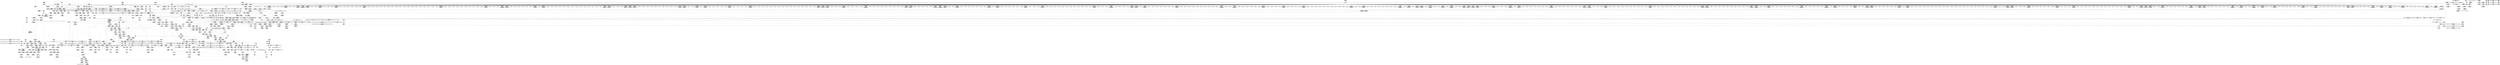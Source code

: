 digraph {
	CE0x573d190 [shape=record,shape=Mrecord,label="{CE0x573d190|i32_5|*Constant*}"]
	CE0x5723310 [shape=record,shape=Mrecord,label="{CE0x5723310|i64*_getelementptr_inbounds_(_8_x_i64_,_8_x_i64_*___llvm_gcov_ctr154,_i64_0,_i64_0)|*Constant*}"]
	CE0x5703190 [shape=record,shape=Mrecord,label="{CE0x5703190|i64*_getelementptr_inbounds_(_2_x_i64_,_2_x_i64_*___llvm_gcov_ctr131,_i64_0,_i64_0)|*Constant*}"]
	CE0x574fb10 [shape=record,shape=Mrecord,label="{CE0x574fb10|12:_i32,_56:_i8*,_:_CRE_187,188_}"]
	CE0x577b770 [shape=record,shape=Mrecord,label="{CE0x577b770|inode_has_perm:tobool2|security/selinux/hooks.c,1611|*SummSink*}"]
	CE0x56f7190 [shape=record,shape=Mrecord,label="{CE0x56f7190|selinux_inode_getattr:tmp6|security/selinux/hooks.c,2904|*SummSink*}"]
	CE0x5756720 [shape=record,shape=Mrecord,label="{CE0x5756720|12:_i32,_56:_i8*,_:_CRE_309,310_}"]
	CE0x56d06a0 [shape=record,shape=Mrecord,label="{CE0x56d06a0|104:_%struct.inode*,_:_CRE_183,184_}"]
	CE0x56d8100 [shape=record,shape=Mrecord,label="{CE0x56d8100|inode_has_perm:tmp4|security/selinux/hooks.c,1609|*SummSource*}"]
	CE0x56f4ad0 [shape=record,shape=Mrecord,label="{CE0x56f4ad0|selinux_inode_getattr:tobool1|security/selinux/hooks.c,2904}"]
	CE0x56d8380 [shape=record,shape=Mrecord,label="{CE0x56d8380|path_has_perm:tmp|*SummSink*}"]
	CE0x5763080 [shape=record,shape=Mrecord,label="{CE0x5763080|12:_i32,_56:_i8*,_:_CRE_760,768_|*MultipleSource*|security/selinux/hooks.c,1642|Function::inode_has_perm&Arg::inode::|security/selinux/hooks.c,1611}"]
	CE0x57381c0 [shape=record,shape=Mrecord,label="{CE0x57381c0|104:_%struct.inode*,_:_CRE_16,24_|*MultipleSource*|*LoadInst*|security/selinux/hooks.c,1642|security/selinux/hooks.c,1642|Function::selinux_inode_getattr&Arg::dentry::}"]
	CE0x5753a00 [shape=record,shape=Mrecord,label="{CE0x5753a00|12:_i32,_56:_i8*,_:_CRE_271,272_}"]
	CE0x56f0d30 [shape=record,shape=Mrecord,label="{CE0x56f0d30|i64*_getelementptr_inbounds_(_2_x_i64_,_2_x_i64_*___llvm_gcov_ctr98,_i64_0,_i64_0)|*Constant*|*SummSink*}"]
	CE0x57600f0 [shape=record,shape=Mrecord,label="{CE0x57600f0|12:_i32,_56:_i8*,_:_CRE_612,613_}"]
	CE0x56ca640 [shape=record,shape=Mrecord,label="{CE0x56ca640|i64*_getelementptr_inbounds_(_11_x_i64_,_11_x_i64_*___llvm_gcov_ctr235,_i64_0,_i64_0)|*Constant*}"]
	CE0x6afa8b0 [shape=record,shape=Mrecord,label="{CE0x6afa8b0|selinux_inode_getattr:land.lhs.true2|*SummSink*}"]
	CE0x575c330 [shape=record,shape=Mrecord,label="{CE0x575c330|12:_i32,_56:_i8*,_:_CRE_560,561_}"]
	CE0x56f8bf0 [shape=record,shape=Mrecord,label="{CE0x56f8bf0|COLLAPSED:_GCMRE_current_task_external_global_%struct.task_struct*:_elem_0::|security/selinux/hooks.c,2904}"]
	CE0x576b1d0 [shape=record,shape=Mrecord,label="{CE0x576b1d0|12:_i32,_56:_i8*,_:_CRE_984,988_|*MultipleSource*|security/selinux/hooks.c,1642|Function::inode_has_perm&Arg::inode::|security/selinux/hooks.c,1611}"]
	CE0x57042b0 [shape=record,shape=Mrecord,label="{CE0x57042b0|104:_%struct.inode*,_:_CRE_92,93_}"]
	CE0x5724c40 [shape=record,shape=Mrecord,label="{CE0x5724c40|104:_%struct.inode*,_:_CRE_316,317_}"]
	CE0x5739120 [shape=record,shape=Mrecord,label="{CE0x5739120|104:_%struct.inode*,_:_CRE_215,216_}"]
	CE0x572a340 [shape=record,shape=Mrecord,label="{CE0x572a340|avc_has_perm:entry}"]
	CE0x56f3aa0 [shape=record,shape=Mrecord,label="{CE0x56f3aa0|selinux_inode_getattr:tmp10|security/selinux/hooks.c,2904|*SummSink*}"]
	CE0x571e100 [shape=record,shape=Mrecord,label="{CE0x571e100|104:_%struct.inode*,_:_CRE_154,155_}"]
	CE0x576fdd0 [shape=record,shape=Mrecord,label="{CE0x576fdd0|cred_sid:cred|Function::cred_sid&Arg::cred::|*SummSource*}"]
	CE0x5737360 [shape=record,shape=Mrecord,label="{CE0x5737360|inode_has_perm:do.body}"]
	CE0x575e5a0 [shape=record,shape=Mrecord,label="{CE0x575e5a0|12:_i32,_56:_i8*,_:_CRE_589,590_}"]
	CE0x56ea8c0 [shape=record,shape=Mrecord,label="{CE0x56ea8c0|i64_5|*Constant*|*SummSource*}"]
	CE0x5740900 [shape=record,shape=Mrecord,label="{CE0x5740900|i1_true|*Constant*}"]
	CE0x56d8720 [shape=record,shape=Mrecord,label="{CE0x56d8720|i64_3|*Constant*|*SummSource*}"]
	CE0x56e62d0 [shape=record,shape=Mrecord,label="{CE0x56e62d0|inode_has_perm:adp|Function::inode_has_perm&Arg::adp::|*SummSink*}"]
	CE0x57707a0 [shape=record,shape=Mrecord,label="{CE0x57707a0|i32_10|*Constant*|*SummSource*}"]
	CE0x56fda10 [shape=record,shape=Mrecord,label="{CE0x56fda10|i64*_getelementptr_inbounds_(_2_x_i64_,_2_x_i64_*___llvm_gcov_ctr98,_i64_0,_i64_0)|*Constant*|*SummSource*}"]
	CE0x5751d50 [shape=record,shape=Mrecord,label="{CE0x5751d50|12:_i32,_56:_i8*,_:_CRE_246,247_}"]
	CE0x57a1310 [shape=record,shape=Mrecord,label="{CE0x57a1310|cred_sid:sid|security/selinux/hooks.c,197|*SummSource*}"]
	CE0x56d5e90 [shape=record,shape=Mrecord,label="{CE0x56d5e90|path_has_perm:ad|security/selinux/hooks.c, 1643|*SummSink*}"]
	CE0x57412a0 [shape=record,shape=Mrecord,label="{CE0x57412a0|__validate_creds:tmp|*SummSource*}"]
	CE0x574d7d0 [shape=record,shape=Mrecord,label="{CE0x574d7d0|12:_i32,_56:_i8*,_:_CRE_154,155_}"]
	CE0x5776090 [shape=record,shape=Mrecord,label="{CE0x5776090|__validate_creds:if.then|*SummSink*}"]
	CE0x577a100 [shape=record,shape=Mrecord,label="{CE0x577a100|inode_has_perm:lnot.ext|security/selinux/hooks.c,1611|*SummSource*}"]
	CE0x57346d0 [shape=record,shape=Mrecord,label="{CE0x57346d0|_call_void_mcount()_#3|*SummSource*}"]
	CE0x5774d80 [shape=record,shape=Mrecord,label="{CE0x5774d80|inode_has_perm:retval.0|*SummSink*}"]
	CE0x5768950 [shape=record,shape=Mrecord,label="{CE0x5768950|12:_i32,_56:_i8*,_:_CRE_918,919_}"]
	CE0x5747d00 [shape=record,shape=Mrecord,label="{CE0x5747d00|i32_0|*Constant*}"]
	CE0x5750b00 [shape=record,shape=Mrecord,label="{CE0x5750b00|12:_i32,_56:_i8*,_:_CRE_204,205_}"]
	CE0x56e9ef0 [shape=record,shape=Mrecord,label="{CE0x56e9ef0|selinux_inode_getattr:tmp16|security/selinux/hooks.c,2904|*SummSource*}"]
	CE0x5753ec0 [shape=record,shape=Mrecord,label="{CE0x5753ec0|12:_i32,_56:_i8*,_:_CRE_275,276_}"]
	CE0x5757fa0 [shape=record,shape=Mrecord,label="{CE0x5757fa0|12:_i32,_56:_i8*,_:_CRE_408,416_|*MultipleSource*|security/selinux/hooks.c,1642|Function::inode_has_perm&Arg::inode::|security/selinux/hooks.c,1611}"]
	CE0x57a24f0 [shape=record,shape=Mrecord,label="{CE0x57a24f0|cred_sid:tmp6|security/selinux/hooks.c,197|*SummSink*}"]
	CE0x574d9b0 [shape=record,shape=Mrecord,label="{CE0x574d9b0|12:_i32,_56:_i8*,_:_CRE_156,157_}"]
	CE0x56ef8f0 [shape=record,shape=Mrecord,label="{CE0x56ef8f0|path_has_perm:bb}"]
	CE0x5724970 [shape=record,shape=Mrecord,label="{CE0x5724970|104:_%struct.inode*,_:_CRE_313,314_}"]
	CE0x57387c0 [shape=record,shape=Mrecord,label="{CE0x57387c0|104:_%struct.inode*,_:_CRE_205,206_}"]
	CE0x5732450 [shape=record,shape=Mrecord,label="{CE0x5732450|__validate_creds:cred|Function::__validate_creds&Arg::cred::}"]
	CE0x5753670 [shape=record,shape=Mrecord,label="{CE0x5753670|12:_i32,_56:_i8*,_:_CRE_268,269_}"]
	CE0x577df10 [shape=record,shape=Mrecord,label="{CE0x577df10|i64*_getelementptr_inbounds_(_8_x_i64_,_8_x_i64_*___llvm_gcov_ctr154,_i64_0,_i64_5)|*Constant*|*SummSource*}"]
	CE0x5704500 [shape=record,shape=Mrecord,label="{CE0x5704500|104:_%struct.inode*,_:_CRE_95,96_}"]
	CE0x56edc40 [shape=record,shape=Mrecord,label="{CE0x56edc40|i64*_getelementptr_inbounds_(_2_x_i64_,_2_x_i64_*___llvm_gcov_ctr98,_i64_0,_i64_0)|*Constant*}"]
	CE0x72fa920 [shape=record,shape=Mrecord,label="{CE0x72fa920|selinux_inode_getattr:tmp|*SummSource*}"]
	CE0x56d0e20 [shape=record,shape=Mrecord,label="{CE0x56d0e20|104:_%struct.inode*,_:_CRE_191,192_}"]
	CE0x5723760 [shape=record,shape=Mrecord,label="{CE0x5723760|get_current:tmp}"]
	CE0x574f2a0 [shape=record,shape=Mrecord,label="{CE0x574f2a0|12:_i32,_56:_i8*,_:_CRE_178,179_}"]
	CE0x56f99c0 [shape=record,shape=Mrecord,label="{CE0x56f99c0|selinux_inode_getattr:dentry6|security/selinux/hooks.c,2907|*SummSource*}"]
	CE0x5759fc0 [shape=record,shape=Mrecord,label="{CE0x5759fc0|12:_i32,_56:_i8*,_:_CRE_485,486_}"]
	CE0x5771570 [shape=record,shape=Mrecord,label="{CE0x5771570|inode_has_perm:sid3|security/selinux/hooks.c,1617|*SummSink*}"]
	CE0x574b200 [shape=record,shape=Mrecord,label="{CE0x574b200|cred_sid:tmp|*SummSource*}"]
	CE0x57594f0 [shape=record,shape=Mrecord,label="{CE0x57594f0|12:_i32,_56:_i8*,_:_CRE_475,476_}"]
	CE0x5740bd0 [shape=record,shape=Mrecord,label="{CE0x5740bd0|inode_has_perm:if.then|*SummSink*}"]
	CE0x5779210 [shape=record,shape=Mrecord,label="{CE0x5779210|i1_true|*Constant*}"]
	CE0x5769070 [shape=record,shape=Mrecord,label="{CE0x5769070|12:_i32,_56:_i8*,_:_CRE_924,925_}"]
	CE0x5752bc0 [shape=record,shape=Mrecord,label="{CE0x5752bc0|12:_i32,_56:_i8*,_:_CRE_259,260_}"]
	CE0x57698c0 [shape=record,shape=Mrecord,label="{CE0x57698c0|12:_i32,_56:_i8*,_:_CRE_931,932_}"]
	CE0x572db60 [shape=record,shape=Mrecord,label="{CE0x572db60|i64*_getelementptr_inbounds_(_5_x_i64_,_5_x_i64_*___llvm_gcov_ctr155,_i64_0,_i64_3)|*Constant*|*SummSink*}"]
	CE0x574cf00 [shape=record,shape=Mrecord,label="{CE0x574cf00|GLOBAL:cred_sid|*Constant*|*SummSink*}"]
	CE0x577ef90 [shape=record,shape=Mrecord,label="{CE0x577ef90|i32_512|*Constant*|*SummSource*}"]
	CE0x5770340 [shape=record,shape=Mrecord,label="{CE0x5770340|i32_10|*Constant*}"]
	CE0x5762050 [shape=record,shape=Mrecord,label="{CE0x5762050|12:_i32,_56:_i8*,_:_CRE_688,692_|*MultipleSource*|security/selinux/hooks.c,1642|Function::inode_has_perm&Arg::inode::|security/selinux/hooks.c,1611}"]
	CE0x5726130 [shape=record,shape=Mrecord,label="{CE0x5726130|i32_8|*Constant*|*SummSink*}"]
	CE0x5762a80 [shape=record,shape=Mrecord,label="{CE0x5762a80|12:_i32,_56:_i8*,_:_CRE_736,740_|*MultipleSource*|security/selinux/hooks.c,1642|Function::inode_has_perm&Arg::inode::|security/selinux/hooks.c,1611}"]
	CE0x56d4a10 [shape=record,shape=Mrecord,label="{CE0x56d4a10|i8_1|*Constant*}"]
	CE0x576fe40 [shape=record,shape=Mrecord,label="{CE0x576fe40|cred_sid:cred|Function::cred_sid&Arg::cred::|*SummSink*}"]
	CE0x575dd50 [shape=record,shape=Mrecord,label="{CE0x575dd50|12:_i32,_56:_i8*,_:_CRE_582,583_}"]
	CE0x577d8d0 [shape=record,shape=Mrecord,label="{CE0x577d8d0|inode_has_perm:tmp10|security/selinux/hooks.c,1611|*SummSource*}"]
	CE0x56d8860 [shape=record,shape=Mrecord,label="{CE0x56d8860|selinux_inode_getattr:tmp4|security/selinux/hooks.c,2904}"]
	CE0x56e0c10 [shape=record,shape=Mrecord,label="{CE0x56e0c10|%struct.task_struct*_(%struct.task_struct**)*_asm_movq_%gs:$_1:P_,$0_,_r,im,_dirflag_,_fpsr_,_flags_}"]
	CE0x5735a30 [shape=record,shape=Mrecord,label="{CE0x5735a30|cred_sid:security|security/selinux/hooks.c,196}"]
	CE0x56cfe30 [shape=record,shape=Mrecord,label="{CE0x56cfe30|104:_%struct.inode*,_:_CRE_174,175_}"]
	CE0x56debb0 [shape=record,shape=Mrecord,label="{CE0x56debb0|selinux_inode_getattr:tmp3}"]
	CE0x5733ec0 [shape=record,shape=Mrecord,label="{CE0x5733ec0|cred_sid:tmp2|*SummSink*}"]
	CE0x577b990 [shape=record,shape=Mrecord,label="{CE0x577b990|i64_4|*Constant*}"]
	CE0x575cde0 [shape=record,shape=Mrecord,label="{CE0x575cde0|12:_i32,_56:_i8*,_:_CRE_569,570_}"]
	CE0x56d97c0 [shape=record,shape=Mrecord,label="{CE0x56d97c0|selinux_inode_getattr:tmp18|security/selinux/hooks.c,2904|*SummSink*}"]
	CE0x56d0880 [shape=record,shape=Mrecord,label="{CE0x56d0880|104:_%struct.inode*,_:_CRE_185,186_}"]
	CE0x56ed030 [shape=record,shape=Mrecord,label="{CE0x56ed030|selinux_inode_getattr:tmp2|*SummSink*}"]
	CE0x5767520 [shape=record,shape=Mrecord,label="{CE0x5767520|12:_i32,_56:_i8*,_:_CRE_901,902_}"]
	CE0x573d040 [shape=record,shape=Mrecord,label="{CE0x573d040|path_has_perm:tmp4|*LoadInst*|security/selinux/hooks.c,1642|*SummSink*}"]
	CE0x574f660 [shape=record,shape=Mrecord,label="{CE0x574f660|12:_i32,_56:_i8*,_:_CRE_182,183_}"]
	CE0x5771ee0 [shape=record,shape=Mrecord,label="{CE0x5771ee0|inode_has_perm:tmp13|security/selinux/hooks.c,1614}"]
	CE0x5749490 [shape=record,shape=Mrecord,label="{CE0x5749490|i32_4|*Constant*}"]
	CE0x5753b30 [shape=record,shape=Mrecord,label="{CE0x5753b30|12:_i32,_56:_i8*,_:_CRE_272,273_}"]
	CE0x56d0100 [shape=record,shape=Mrecord,label="{CE0x56d0100|104:_%struct.inode*,_:_CRE_177,178_}"]
	CE0x5767fd0 [shape=record,shape=Mrecord,label="{CE0x5767fd0|12:_i32,_56:_i8*,_:_CRE_910,911_}"]
	CE0x5737210 [shape=record,shape=Mrecord,label="{CE0x5737210|__validate_creds:lnot|include/linux/cred.h,173}"]
	CE0x5731b60 [shape=record,shape=Mrecord,label="{CE0x5731b60|inode_has_perm:tmp1|*SummSink*}"]
	CE0x577ab10 [shape=record,shape=Mrecord,label="{CE0x577ab10|GLOBAL:llvm.expect.i64|*Constant*|*SummSource*}"]
	CE0x56ddef0 [shape=record,shape=Mrecord,label="{CE0x56ddef0|inode_has_perm:entry|*SummSource*}"]
	CE0x56fb870 [shape=record,shape=Mrecord,label="{CE0x56fb870|selinux_inode_getattr:call8|security/selinux/hooks.c,2910|*SummSink*}"]
	CE0x57647f0 [shape=record,shape=Mrecord,label="{CE0x57647f0|12:_i32,_56:_i8*,_:_CRE_864,865_}"]
	CE0x577af60 [shape=record,shape=Mrecord,label="{CE0x577af60|i64_3|*Constant*}"]
	CE0x5733720 [shape=record,shape=Mrecord,label="{CE0x5733720|GLOBAL:creds_are_invalid|*Constant*|*SummSink*}"]
	CE0x574a5e0 [shape=record,shape=Mrecord,label="{CE0x574a5e0|12:_i32,_56:_i8*,_:_CRE_0,2_|*MultipleSource*|security/selinux/hooks.c,1642|Function::inode_has_perm&Arg::inode::|security/selinux/hooks.c,1611}"]
	CE0x5739e40 [shape=record,shape=Mrecord,label="{CE0x5739e40|104:_%struct.inode*,_:_CRE_256,264_|*MultipleSource*|*LoadInst*|security/selinux/hooks.c,1642|security/selinux/hooks.c,1642|Function::selinux_inode_getattr&Arg::dentry::}"]
	CE0x57352b0 [shape=record,shape=Mrecord,label="{CE0x57352b0|_ret_void,_!dbg_!27722|include/linux/cred.h,175}"]
	CE0x56fa3e0 [shape=record,shape=Mrecord,label="{CE0x56fa3e0|selinux_inode_getattr:dentry|Function::selinux_inode_getattr&Arg::dentry::|*SummSource*}"]
	CE0x574f480 [shape=record,shape=Mrecord,label="{CE0x574f480|12:_i32,_56:_i8*,_:_CRE_180,181_}"]
	CE0x577e6e0 [shape=record,shape=Mrecord,label="{CE0x577e6e0|inode_has_perm:tmp11|security/selinux/hooks.c,1612|*SummSink*}"]
	CE0x5702660 [shape=record,shape=Mrecord,label="{CE0x5702660|cred_sid:bb}"]
	CE0x57490f0 [shape=record,shape=Mrecord,label="{CE0x57490f0|cred_sid:tmp1|*SummSink*}"]
	CE0x56d8090 [shape=record,shape=Mrecord,label="{CE0x56d8090|inode_has_perm:tmp4|security/selinux/hooks.c,1609}"]
	CE0x577d520 [shape=record,shape=Mrecord,label="{CE0x577d520|inode_has_perm:tmp9|security/selinux/hooks.c,1611|*SummSink*}"]
	CE0x575ecc0 [shape=record,shape=Mrecord,label="{CE0x575ecc0|12:_i32,_56:_i8*,_:_CRE_595,596_}"]
	CE0x57218c0 [shape=record,shape=Mrecord,label="{CE0x57218c0|12:_i32,_56:_i8*,_:_CRE_40,48_|*MultipleSource*|security/selinux/hooks.c,1642|Function::inode_has_perm&Arg::inode::|security/selinux/hooks.c,1611}"]
	CE0x573c2f0 [shape=record,shape=Mrecord,label="{CE0x573c2f0|12:_i32,_56:_i8*,_:_CRE_139,140_}"]
	CE0x574d8c0 [shape=record,shape=Mrecord,label="{CE0x574d8c0|12:_i32,_56:_i8*,_:_CRE_155,156_}"]
	CE0x573ff00 [shape=record,shape=Mrecord,label="{CE0x573ff00|__validate_creds:file|Function::__validate_creds&Arg::file::}"]
	CE0x573cce0 [shape=record,shape=Mrecord,label="{CE0x573cce0|_call_void_mcount()_#3|*SummSink*}"]
	CE0x56d1ba0 [shape=record,shape=Mrecord,label="{CE0x56d1ba0|i64_1|*Constant*|*SummSink*}"]
	CE0x577aef0 [shape=record,shape=Mrecord,label="{CE0x577aef0|inode_has_perm:expval|security/selinux/hooks.c,1611|*SummSource*}"]
	CE0x573d3e0 [shape=record,shape=Mrecord,label="{CE0x573d3e0|i32_5|*Constant*|*SummSource*}"]
	CE0x574a2b0 [shape=record,shape=Mrecord,label="{CE0x574a2b0|__validate_creds:conv|include/linux/cred.h,173|*SummSource*}"]
	CE0x56dd940 [shape=record,shape=Mrecord,label="{CE0x56dd940|selinux_inode_getattr:bb}"]
	CE0x5735c70 [shape=record,shape=Mrecord,label="{CE0x5735c70|_call_void___validate_creds(%struct.cred*_%cred,_i8*_getelementptr_inbounds_(_25_x_i8_,_25_x_i8_*_.str3,_i32_0,_i32_0),_i32_1609)_#10,_!dbg_!27719|security/selinux/hooks.c,1609}"]
	CE0x56fc660 [shape=record,shape=Mrecord,label="{CE0x56fc660|path_has_perm:cred|Function::path_has_perm&Arg::cred::|*SummSource*}"]
	CE0x5738b80 [shape=record,shape=Mrecord,label="{CE0x5738b80|104:_%struct.inode*,_:_CRE_209,210_}"]
	CE0x57471c0 [shape=record,shape=Mrecord,label="{CE0x57471c0|i32_0|*Constant*}"]
	CE0x56ecfc0 [shape=record,shape=Mrecord,label="{CE0x56ecfc0|selinux_inode_getattr:tmp2|*SummSource*}"]
	CE0x575c0d0 [shape=record,shape=Mrecord,label="{CE0x575c0d0|12:_i32,_56:_i8*,_:_CRE_558,559_}"]
	CE0x571fa00 [shape=record,shape=Mrecord,label="{CE0x571fa00|get_current:tmp2}"]
	CE0x56d42e0 [shape=record,shape=Mrecord,label="{CE0x56d42e0|inode_has_perm:adp|Function::inode_has_perm&Arg::adp::}"]
	CE0x576acf0 [shape=record,shape=Mrecord,label="{CE0x576acf0|12:_i32,_56:_i8*,_:_CRE_979,980_}"]
	CE0x5773d30 [shape=record,shape=Mrecord,label="{CE0x5773d30|avc_has_perm:requested|Function::avc_has_perm&Arg::requested::|*SummSource*}"]
	CE0x56ed590 [shape=record,shape=Mrecord,label="{CE0x56ed590|path_has_perm:tmp2|*SummSink*}"]
	CE0x571dc40 [shape=record,shape=Mrecord,label="{CE0x571dc40|get_current:bb|*SummSource*}"]
	CE0x571e1f0 [shape=record,shape=Mrecord,label="{CE0x571e1f0|104:_%struct.inode*,_:_CRE_155,156_}"]
	CE0x57205b0 [shape=record,shape=Mrecord,label="{CE0x57205b0|12:_i32,_56:_i8*,_:_CRE_12,16_|*MultipleSource*|security/selinux/hooks.c,1642|Function::inode_has_perm&Arg::inode::|security/selinux/hooks.c,1611}"]
	CE0x574d6e0 [shape=record,shape=Mrecord,label="{CE0x574d6e0|12:_i32,_56:_i8*,_:_CRE_153,154_}"]
	CE0x56da750 [shape=record,shape=Mrecord,label="{CE0x56da750|selinux_inode_getattr:tmp20|security/selinux/hooks.c,2904|*SummSink*}"]
	CE0x56dcb90 [shape=record,shape=Mrecord,label="{CE0x56dcb90|selinux_inode_getattr:do.end|*SummSource*}"]
	CE0x57045f0 [shape=record,shape=Mrecord,label="{CE0x57045f0|104:_%struct.inode*,_:_CRE_96,104_|*MultipleSource*|*LoadInst*|security/selinux/hooks.c,1642|security/selinux/hooks.c,1642|Function::selinux_inode_getattr&Arg::dentry::}"]
	CE0x5752a90 [shape=record,shape=Mrecord,label="{CE0x5752a90|12:_i32,_56:_i8*,_:_CRE_258,259_}"]
	CE0x577e670 [shape=record,shape=Mrecord,label="{CE0x577e670|inode_has_perm:tmp11|security/selinux/hooks.c,1612|*SummSource*}"]
	CE0x5704020 [shape=record,shape=Mrecord,label="{CE0x5704020|GLOBAL:lockdep_rcu_suspicious|*Constant*|*SummSink*}"]
	CE0x56f8270 [shape=record,shape=Mrecord,label="{CE0x56f8270|_ret_%struct.task_struct*_%tmp4,_!dbg_!27714|./arch/x86/include/asm/current.h,14|*SummSource*}"]
	CE0x5750830 [shape=record,shape=Mrecord,label="{CE0x5750830|12:_i32,_56:_i8*,_:_CRE_201,202_}"]
	CE0x57754d0 [shape=record,shape=Mrecord,label="{CE0x57754d0|inode_has_perm:tmp19|security/selinux/hooks.c,1618|*SummSource*}"]
	CE0x56cff20 [shape=record,shape=Mrecord,label="{CE0x56cff20|104:_%struct.inode*,_:_CRE_175,176_}"]
	CE0x5765510 [shape=record,shape=Mrecord,label="{CE0x5765510|12:_i32,_56:_i8*,_:_CRE_874,875_}"]
	CE0x56e91e0 [shape=record,shape=Mrecord,label="{CE0x56e91e0|path_has_perm:bb|*SummSource*}"]
	CE0x56f8b80 [shape=record,shape=Mrecord,label="{CE0x56f8b80|selinux_inode_getattr:cred4|security/selinux/hooks.c,2904}"]
	CE0x56f1500 [shape=record,shape=Mrecord,label="{CE0x56f1500|i32_1|*Constant*}"]
	CE0x56cbc70 [shape=record,shape=Mrecord,label="{CE0x56cbc70|selinux_inode_getattr:tmp12|security/selinux/hooks.c,2904}"]
	CE0x5758f70 [shape=record,shape=Mrecord,label="{CE0x5758f70|12:_i32,_56:_i8*,_:_CRE_472,473_}"]
	CE0x56eb860 [shape=record,shape=Mrecord,label="{CE0x56eb860|selinux_inode_getattr:do.body|*SummSink*}"]
	CE0x5739f70 [shape=record,shape=Mrecord,label="{CE0x5739f70|104:_%struct.inode*,_:_CRE_264,272_|*MultipleSource*|*LoadInst*|security/selinux/hooks.c,1642|security/selinux/hooks.c,1642|Function::selinux_inode_getattr&Arg::dentry::}"]
	CE0x5776d90 [shape=record,shape=Mrecord,label="{CE0x5776d90|__validate_creds:tmp5|include/linux/cred.h,173|*SummSink*}"]
	CE0x56d5670 [shape=record,shape=Mrecord,label="{CE0x56d5670|i64*_getelementptr_inbounds_(_11_x_i64_,_11_x_i64_*___llvm_gcov_ctr235,_i64_0,_i64_6)|*Constant*|*SummSource*}"]
	CE0x574c230 [shape=record,shape=Mrecord,label="{CE0x574c230|inode_has_perm:tmp14|security/selinux/hooks.c,1614|*SummSource*}"]
	CE0x56e6710 [shape=record,shape=Mrecord,label="{CE0x56e6710|_ret_i32_%retval.0,_!dbg_!27739|security/selinux/hooks.c,1618|*SummSink*}"]
	CE0x5750bf0 [shape=record,shape=Mrecord,label="{CE0x5750bf0|12:_i32,_56:_i8*,_:_CRE_205,206_}"]
	CE0x5773c90 [shape=record,shape=Mrecord,label="{CE0x5773c90|inode_has_perm:tmp17|security/selinux/hooks.c,1617|*SummSink*}"]
	CE0x56ff7c0 [shape=record,shape=Mrecord,label="{CE0x56ff7c0|_call_void_lockdep_rcu_suspicious(i8*_getelementptr_inbounds_(_25_x_i8_,_25_x_i8_*_.str3,_i32_0,_i32_0),_i32_2904,_i8*_getelementptr_inbounds_(_45_x_i8_,_45_x_i8_*_.str12,_i32_0,_i32_0))_#10,_!dbg_!27729|security/selinux/hooks.c,2904}"]
	CE0x56ed4b0 [shape=record,shape=Mrecord,label="{CE0x56ed4b0|path_has_perm:tmp2}"]
	CE0x573a470 [shape=record,shape=Mrecord,label="{CE0x573a470|_call_void_mcount()_#3|*SummSource*}"]
	CE0x56d28a0 [shape=record,shape=Mrecord,label="{CE0x56d28a0|__validate_creds:tmp8|include/linux/cred.h,175}"]
	CE0x576a5a0 [shape=record,shape=Mrecord,label="{CE0x576a5a0|12:_i32,_56:_i8*,_:_CRE_968,976_|*MultipleSource*|security/selinux/hooks.c,1642|Function::inode_has_perm&Arg::inode::|security/selinux/hooks.c,1611}"]
	CE0x56cbef0 [shape=record,shape=Mrecord,label="{CE0x56cbef0|selinux_inode_getattr:tmp12|security/selinux/hooks.c,2904|*SummSource*}"]
	CE0x56f21c0 [shape=record,shape=Mrecord,label="{CE0x56f21c0|selinux_inode_getattr:tmp15|security/selinux/hooks.c,2904}"]
	CE0x56d4d10 [shape=record,shape=Mrecord,label="{CE0x56d4d10|path_has_perm:u|security/selinux/hooks.c,1646|*SummSink*}"]
	CE0x572dee0 [shape=record,shape=Mrecord,label="{CE0x572dee0|__validate_creds:tmp6|include/linux/cred.h,174}"]
	CE0x574d240 [shape=record,shape=Mrecord,label="{CE0x574d240|cred_sid:entry|*SummSink*}"]
	CE0x574ca20 [shape=record,shape=Mrecord,label="{CE0x574ca20|GLOBAL:cred_sid|*Constant*}"]
	CE0x57685c0 [shape=record,shape=Mrecord,label="{CE0x57685c0|12:_i32,_56:_i8*,_:_CRE_915,916_}"]
	CE0x5750920 [shape=record,shape=Mrecord,label="{CE0x5750920|12:_i32,_56:_i8*,_:_CRE_202,203_}"]
	CE0x574e130 [shape=record,shape=Mrecord,label="{CE0x574e130|12:_i32,_56:_i8*,_:_CRE_164,165_}"]
	CE0x576b8c0 [shape=record,shape=Mrecord,label="{CE0x576b8c0|inode_has_perm:tmp6|*LoadInst*|security/selinux/hooks.c,1611}"]
	CE0x56e72a0 [shape=record,shape=Mrecord,label="{CE0x56e72a0|__validate_creds:if.end}"]
	CE0x5729b30 [shape=record,shape=Mrecord,label="{CE0x5729b30|avc_has_perm:tclass|Function::avc_has_perm&Arg::tclass::}"]
	CE0x573f8f0 [shape=record,shape=Mrecord,label="{CE0x573f8f0|__validate_creds:tmp1|*SummSource*}"]
	CE0x575f9d0 [shape=record,shape=Mrecord,label="{CE0x575f9d0|12:_i32,_56:_i8*,_:_CRE_606,607_}"]
	CE0x577f270 [shape=record,shape=Mrecord,label="{CE0x577f270|inode_has_perm:tobool|security/selinux/hooks.c,1611}"]
	CE0x57510a0 [shape=record,shape=Mrecord,label="{CE0x57510a0|12:_i32,_56:_i8*,_:_CRE_216,224_|*MultipleSource*|security/selinux/hooks.c,1642|Function::inode_has_perm&Arg::inode::|security/selinux/hooks.c,1611}"]
	CE0x56d3ff0 [shape=record,shape=Mrecord,label="{CE0x56d3ff0|inode_has_perm:perms|Function::inode_has_perm&Arg::perms::|*SummSource*}"]
	CE0x577ae20 [shape=record,shape=Mrecord,label="{CE0x577ae20|inode_has_perm:expval|security/selinux/hooks.c,1611}"]
	CE0x574db90 [shape=record,shape=Mrecord,label="{CE0x574db90|12:_i32,_56:_i8*,_:_CRE_158,159_}"]
	CE0x5725660 [shape=record,shape=Mrecord,label="{CE0x5725660|path_has_perm:tmp7|security/selinux/hooks.c,1646|*SummSource*}"]
	CE0x56f49b0 [shape=record,shape=Mrecord,label="{CE0x56f49b0|selinux_inode_getattr:tmp8|security/selinux/hooks.c,2904|*SummSource*}"]
	CE0x57359c0 [shape=record,shape=Mrecord,label="{CE0x57359c0|cred_sid:tmp4|*LoadInst*|security/selinux/hooks.c,196}"]
	CE0x574f0c0 [shape=record,shape=Mrecord,label="{CE0x574f0c0|12:_i32,_56:_i8*,_:_CRE_176,177_}"]
	CE0x5779ba0 [shape=record,shape=Mrecord,label="{CE0x5779ba0|inode_has_perm:lnot1|security/selinux/hooks.c,1611|*SummSink*}"]
	CE0x56e5630 [shape=record,shape=Mrecord,label="{CE0x56e5630|i64*_getelementptr_inbounds_(_2_x_i64_,_2_x_i64_*___llvm_gcov_ctr204,_i64_0,_i64_1)|*Constant*|*SummSink*}"]
	CE0x56dc480 [shape=record,shape=Mrecord,label="{CE0x56dc480|get_current:tmp|*SummSource*}"]
	CE0x56d53c0 [shape=record,shape=Mrecord,label="{CE0x56d53c0|path_has_perm:tmp6|security/selinux/hooks.c,1646|*SummSource*}"]
	CE0x57326a0 [shape=record,shape=Mrecord,label="{CE0x57326a0|_call_void_mcount()_#3}"]
	CE0x5776c10 [shape=record,shape=Mrecord,label="{CE0x5776c10|__validate_creds:tmp5|include/linux/cred.h,173|*SummSource*}"]
	CE0x5703d00 [shape=record,shape=Mrecord,label="{CE0x5703d00|GLOBAL:lockdep_rcu_suspicious|*Constant*}"]
	CE0x5750fb0 [shape=record,shape=Mrecord,label="{CE0x5750fb0|12:_i32,_56:_i8*,_:_CRE_212,216_|*MultipleSource*|security/selinux/hooks.c,1642|Function::inode_has_perm&Arg::inode::|security/selinux/hooks.c,1611}"]
	CE0x574a7e0 [shape=record,shape=Mrecord,label="{CE0x574a7e0|inode_has_perm:i_flags|security/selinux/hooks.c,1611|*SummSource*}"]
	CE0x5764250 [shape=record,shape=Mrecord,label="{CE0x5764250|12:_i32,_56:_i8*,_:_CRE_840,848_|*MultipleSource*|security/selinux/hooks.c,1642|Function::inode_has_perm&Arg::inode::|security/selinux/hooks.c,1611}"]
	CE0x5771f50 [shape=record,shape=Mrecord,label="{CE0x5771f50|inode_has_perm:tmp13|security/selinux/hooks.c,1614|*SummSource*}"]
	CE0x575f180 [shape=record,shape=Mrecord,label="{CE0x575f180|12:_i32,_56:_i8*,_:_CRE_599,600_}"]
	CE0x56d23b0 [shape=record,shape=Mrecord,label="{CE0x56d23b0|path_has_perm:u|security/selinux/hooks.c,1646|*SummSource*}"]
	CE0x5765770 [shape=record,shape=Mrecord,label="{CE0x5765770|12:_i32,_56:_i8*,_:_CRE_876,877_}"]
	CE0x571dae0 [shape=record,shape=Mrecord,label="{CE0x571dae0|get_current:bb}"]
	CE0x69c92f0 [shape=record,shape=Mrecord,label="{CE0x69c92f0|selinux_inode_getattr:tmp1|*SummSource*}"]
	CE0x56d3830 [shape=record,shape=Mrecord,label="{CE0x56d3830|inode_has_perm:inode|Function::inode_has_perm&Arg::inode::}"]
	CE0x574de60 [shape=record,shape=Mrecord,label="{CE0x574de60|12:_i32,_56:_i8*,_:_CRE_161,162_}"]
	CE0x56cd270 [shape=record,shape=Mrecord,label="{CE0x56cd270|selinux_inode_getattr:entry|*SummSink*}"]
	CE0x574efd0 [shape=record,shape=Mrecord,label="{CE0x574efd0|12:_i32,_56:_i8*,_:_CRE_175,176_}"]
	CE0x57321f0 [shape=record,shape=Mrecord,label="{CE0x57321f0|__validate_creds:entry}"]
	CE0x56ddd60 [shape=record,shape=Mrecord,label="{CE0x56ddd60|GLOBAL:inode_has_perm|*Constant*|*SummSink*}"]
	CE0x5747650 [shape=record,shape=Mrecord,label="{CE0x5747650|cred_sid:tmp}"]
	CE0x56e6de0 [shape=record,shape=Mrecord,label="{CE0x56e6de0|inode_has_perm:return}"]
	CE0x5732d80 [shape=record,shape=Mrecord,label="{CE0x5732d80|cred_sid:tmp3}"]
	CE0x6afa950 [shape=record,shape=Mrecord,label="{CE0x6afa950|selinux_inode_getattr:if.then}"]
	CE0x56f0e70 [shape=record,shape=Mrecord,label="{CE0x56f0e70|selinux_inode_getattr:if.end|*SummSource*}"]
	CE0x575f640 [shape=record,shape=Mrecord,label="{CE0x575f640|12:_i32,_56:_i8*,_:_CRE_603,604_}"]
	CE0x5755b40 [shape=record,shape=Mrecord,label="{CE0x5755b40|12:_i32,_56:_i8*,_:_CRE_299,300_}"]
	CE0x575b270 [shape=record,shape=Mrecord,label="{CE0x575b270|12:_i32,_56:_i8*,_:_CRE_536,540_|*MultipleSource*|security/selinux/hooks.c,1642|Function::inode_has_perm&Arg::inode::|security/selinux/hooks.c,1611}"]
	CE0x5768490 [shape=record,shape=Mrecord,label="{CE0x5768490|12:_i32,_56:_i8*,_:_CRE_914,915_}"]
	CE0x572b360 [shape=record,shape=Mrecord,label="{CE0x572b360|i32_(i32,_i32,_i16,_i32,_%struct.common_audit_data*)*_bitcast_(i32_(i32,_i32,_i16,_i32,_%struct.common_audit_data.495*)*_avc_has_perm_to_i32_(i32,_i32,_i16,_i32,_%struct.common_audit_data*)*)|*Constant*}"]
	CE0x575b070 [shape=record,shape=Mrecord,label="{CE0x575b070|12:_i32,_56:_i8*,_:_CRE_528,536_|*MultipleSource*|security/selinux/hooks.c,1642|Function::inode_has_perm&Arg::inode::|security/selinux/hooks.c,1611}"]
	CE0x56d2e70 [shape=record,shape=Mrecord,label="{CE0x56d2e70|__validate_creds:tmp8|include/linux/cred.h,175|*SummSource*}"]
	CE0x56e9a80 [shape=record,shape=Mrecord,label="{CE0x56e9a80|inode_has_perm:if.then|*SummSource*}"]
	CE0x56eb4e0 [shape=record,shape=Mrecord,label="{CE0x56eb4e0|path_has_perm:ad|security/selinux/hooks.c, 1643}"]
	CE0x56e8550 [shape=record,shape=Mrecord,label="{CE0x56e8550|i64*_getelementptr_inbounds_(_11_x_i64_,_11_x_i64_*___llvm_gcov_ctr235,_i64_0,_i64_9)|*Constant*|*SummSink*}"]
	CE0x577c650 [shape=record,shape=Mrecord,label="{CE0x577c650|inode_has_perm:tmp8|security/selinux/hooks.c,1611|*SummSource*}"]
	CE0x56d12d0 [shape=record,shape=Mrecord,label="{CE0x56d12d0|104:_%struct.inode*,_:_CRE_196,197_}"]
	CE0x5751b60 [shape=record,shape=Mrecord,label="{CE0x5751b60|12:_i32,_56:_i8*,_:_CRE_243,244_}"]
	CE0x571eb50 [shape=record,shape=Mrecord,label="{CE0x571eb50|104:_%struct.inode*,_:_CRE_165,166_}"]
	CE0x57a1120 [shape=record,shape=Mrecord,label="{CE0x57a1120|cred_sid:sid|security/selinux/hooks.c,197}"]
	CE0x57356f0 [shape=record,shape=Mrecord,label="{CE0x57356f0|i32_22|*Constant*}"]
	CE0x5760e00 [shape=record,shape=Mrecord,label="{CE0x5760e00|12:_i32,_56:_i8*,_:_CRE_623,624_}"]
	CE0x5765b00 [shape=record,shape=Mrecord,label="{CE0x5765b00|12:_i32,_56:_i8*,_:_CRE_879,880_}"]
	CE0x5778d20 [shape=record,shape=Mrecord,label="{CE0x5778d20|inode_has_perm:and|security/selinux/hooks.c,1611|*SummSink*}"]
	CE0x575bca0 [shape=record,shape=Mrecord,label="{CE0x575bca0|12:_i32,_56:_i8*,_:_CRE_554,555_}"]
	CE0x5729e00 [shape=record,shape=Mrecord,label="{CE0x5729e00|avc_has_perm:tclass|Function::avc_has_perm&Arg::tclass::|*SummSink*}"]
	"CONST[source:0(mediator),value:2(dynamic)][purpose:{object}]"
	CE0x574f750 [shape=record,shape=Mrecord,label="{CE0x574f750|12:_i32,_56:_i8*,_:_CRE_183,184_}"]
	CE0x57a1670 [shape=record,shape=Mrecord,label="{CE0x57a1670|0:_i32,_4:_i32,_8:_i32,_12:_i32,_:_CMRE_4,8_|*MultipleSource*|security/selinux/hooks.c,196|*LoadInst*|security/selinux/hooks.c,196|security/selinux/hooks.c,197}"]
	CE0x5752cf0 [shape=record,shape=Mrecord,label="{CE0x5752cf0|12:_i32,_56:_i8*,_:_CRE_260,261_}"]
	CE0x577bb30 [shape=record,shape=Mrecord,label="{CE0x577bb30|inode_has_perm:tmp8|security/selinux/hooks.c,1611}"]
	CE0x56e9960 [shape=record,shape=Mrecord,label="{CE0x56e9960|inode_has_perm:if.then}"]
	CE0x572ec60 [shape=record,shape=Mrecord,label="{CE0x572ec60|_call_void___invalid_creds(%struct.cred*_%cred,_i8*_%file,_i32_%line)_#10,_!dbg_!27721|include/linux/cred.h,174}"]
	CE0x5700500 [shape=record,shape=Mrecord,label="{CE0x5700500|i64*_getelementptr_inbounds_(_5_x_i64_,_5_x_i64_*___llvm_gcov_ctr155,_i64_0,_i64_4)|*Constant*|*SummSink*}"]
	CE0x56cc420 [shape=record,shape=Mrecord,label="{CE0x56cc420|selinux_inode_getattr:land.lhs.true}"]
	CE0x56dfad0 [shape=record,shape=Mrecord,label="{CE0x56dfad0|_call_void_lockdep_rcu_suspicious(i8*_getelementptr_inbounds_(_25_x_i8_,_25_x_i8_*_.str3,_i32_0,_i32_0),_i32_2904,_i8*_getelementptr_inbounds_(_45_x_i8_,_45_x_i8_*_.str12,_i32_0,_i32_0))_#10,_!dbg_!27729|security/selinux/hooks.c,2904|*SummSource*}"]
	CE0x575e930 [shape=record,shape=Mrecord,label="{CE0x575e930|12:_i32,_56:_i8*,_:_CRE_592,593_}"]
	CE0x56d0b50 [shape=record,shape=Mrecord,label="{CE0x56d0b50|104:_%struct.inode*,_:_CRE_188,189_}"]
	CE0x5753ff0 [shape=record,shape=Mrecord,label="{CE0x5753ff0|12:_i32,_56:_i8*,_:_CRE_276,277_}"]
	CE0x56fd260 [shape=record,shape=Mrecord,label="{CE0x56fd260|_ret_i32_%call,_!dbg_!27724|security/selinux/hooks.c,1647}"]
	CE0x5742440 [shape=record,shape=Mrecord,label="{CE0x5742440|__validate_creds:lnot|include/linux/cred.h,173|*SummSource*}"]
	CE0x56d4640 [shape=record,shape=Mrecord,label="{CE0x56d4640|path_has_perm:type|security/selinux/hooks.c,1645|*SummSource*}"]
	CE0x577ac80 [shape=record,shape=Mrecord,label="{CE0x577ac80|GLOBAL:llvm.expect.i64|*Constant*|*SummSink*}"]
	CE0x56f3990 [shape=record,shape=Mrecord,label="{CE0x56f3990|selinux_inode_getattr:tmp10|security/selinux/hooks.c,2904|*SummSource*}"]
	CE0x57377c0 [shape=record,shape=Mrecord,label="{CE0x57377c0|_call_void_mcount()_#3}"]
	CE0x56d5070 [shape=record,shape=Mrecord,label="{CE0x56d5070|path_has_perm:path1|security/selinux/hooks.c,1646|*SummSink*}"]
	CE0x57396c0 [shape=record,shape=Mrecord,label="{CE0x57396c0|104:_%struct.inode*,_:_CRE_221,222_}"]
	CE0x574daa0 [shape=record,shape=Mrecord,label="{CE0x574daa0|12:_i32,_56:_i8*,_:_CRE_157,158_}"]
	CE0x56d4140 [shape=record,shape=Mrecord,label="{CE0x56d4140|inode_has_perm:perms|Function::inode_has_perm&Arg::perms::|*SummSink*}"]
	CE0x5747e00 [shape=record,shape=Mrecord,label="{CE0x5747e00|__validate_creds:line|Function::__validate_creds&Arg::line::}"]
	CE0x5766220 [shape=record,shape=Mrecord,label="{CE0x5766220|12:_i32,_56:_i8*,_:_CRE_885,886_}"]
	CE0x5753410 [shape=record,shape=Mrecord,label="{CE0x5753410|12:_i32,_56:_i8*,_:_CRE_266,267_}"]
	CE0x574a1d0 [shape=record,shape=Mrecord,label="{CE0x574a1d0|__validate_creds:lnot.ext|include/linux/cred.h,173|*SummSink*}"]
	CE0x5775f60 [shape=record,shape=Mrecord,label="{CE0x5775f60|__validate_creds:if.then|*SummSource*}"]
	CE0x5740f20 [shape=record,shape=Mrecord,label="{CE0x5740f20|inode_has_perm:if.end}"]
	CE0x575cb80 [shape=record,shape=Mrecord,label="{CE0x575cb80|12:_i32,_56:_i8*,_:_CRE_567,568_}"]
	CE0x5725c10 [shape=record,shape=Mrecord,label="{CE0x5725c10|i64_16|*Constant*|*SummSource*}"]
	CE0x56fd0c0 [shape=record,shape=Mrecord,label="{CE0x56fd0c0|i32_16|*Constant*|*SummSink*}"]
	CE0x56e3910 [shape=record,shape=Mrecord,label="{CE0x56e3910|__validate_creds:conv|include/linux/cred.h,173|*SummSink*}"]
	CE0x5752370 [shape=record,shape=Mrecord,label="{CE0x5752370|12:_i32,_56:_i8*,_:_CRE_252,253_}"]
	CE0x56dc590 [shape=record,shape=Mrecord,label="{CE0x56dc590|i32_0|*Constant*}"]
	CE0x56fa0f0 [shape=record,shape=Mrecord,label="{CE0x56fa0f0|selinux_inode_getattr:mnt7|security/selinux/hooks.c,2908|*SummSink*}"]
	CE0x57653e0 [shape=record,shape=Mrecord,label="{CE0x57653e0|12:_i32,_56:_i8*,_:_CRE_873,874_}"]
	CE0x577bca0 [shape=record,shape=Mrecord,label="{CE0x577bca0|inode_has_perm:tmp7|security/selinux/hooks.c,1611|*SummSource*}"]
	CE0x5727bc0 [shape=record,shape=Mrecord,label="{CE0x5727bc0|path_has_perm:tmp3}"]
	CE0x5759d60 [shape=record,shape=Mrecord,label="{CE0x5759d60|12:_i32,_56:_i8*,_:_CRE_483,484_}"]
	CE0x57666e0 [shape=record,shape=Mrecord,label="{CE0x57666e0|12:_i32,_56:_i8*,_:_CRE_889,890_}"]
	CE0x57386d0 [shape=record,shape=Mrecord,label="{CE0x57386d0|104:_%struct.inode*,_:_CRE_204,205_}"]
	CE0x56f35f0 [shape=record,shape=Mrecord,label="{CE0x56f35f0|selinux_inode_getattr:tmp9|security/selinux/hooks.c,2904|*SummSink*}"]
	CE0x56f16d0 [shape=record,shape=Mrecord,label="{CE0x56f16d0|i64_2|*Constant*|*SummSource*}"]
	CE0x575ac70 [shape=record,shape=Mrecord,label="{CE0x575ac70|12:_i32,_56:_i8*,_:_CRE_512,520_|*MultipleSource*|security/selinux/hooks.c,1642|Function::inode_has_perm&Arg::inode::|security/selinux/hooks.c,1611}"]
	CE0x5760350 [shape=record,shape=Mrecord,label="{CE0x5760350|12:_i32,_56:_i8*,_:_CRE_614,615_}"]
	CE0x5765e90 [shape=record,shape=Mrecord,label="{CE0x5765e90|12:_i32,_56:_i8*,_:_CRE_882,883_}"]
	CE0x5761190 [shape=record,shape=Mrecord,label="{CE0x5761190|12:_i32,_56:_i8*,_:_CRE_640,648_|*MultipleSource*|security/selinux/hooks.c,1642|Function::inode_has_perm&Arg::inode::|security/selinux/hooks.c,1611}"]
	CE0x5737660 [shape=record,shape=Mrecord,label="{CE0x5737660|get_current:tmp3|*SummSource*}"]
	CE0x576b430 [shape=record,shape=Mrecord,label="{CE0x576b430|12:_i32,_56:_i8*,_:_CRE_992,1000_|*MultipleSource*|security/selinux/hooks.c,1642|Function::inode_has_perm&Arg::inode::|security/selinux/hooks.c,1611}"]
	CE0x56e2c30 [shape=record,shape=Mrecord,label="{CE0x56e2c30|i1_true|*Constant*}"]
	CE0x5727800 [shape=record,shape=Mrecord,label="{CE0x5727800|cred_sid:security|security/selinux/hooks.c,196|*SummSource*}"]
	CE0x5704320 [shape=record,shape=Mrecord,label="{CE0x5704320|104:_%struct.inode*,_:_CRE_93,94_}"]
	CE0x575c590 [shape=record,shape=Mrecord,label="{CE0x575c590|12:_i32,_56:_i8*,_:_CRE_562,563_}"]
	CE0x5724e20 [shape=record,shape=Mrecord,label="{CE0x5724e20|104:_%struct.inode*,_:_CRE_318,319_}"]
	CE0x57413a0 [shape=record,shape=Mrecord,label="{CE0x57413a0|inode_has_perm:tmp3|*SummSource*}"]
	CE0x56f1310 [shape=record,shape=Mrecord,label="{CE0x56f1310|selinux_inode_getattr:entry}"]
	CE0x5733580 [shape=record,shape=Mrecord,label="{CE0x5733580|GLOBAL:creds_are_invalid|*Constant*}"]
	CE0x575a5b0 [shape=record,shape=Mrecord,label="{CE0x575a5b0|12:_i32,_56:_i8*,_:_CRE_500,504_|*MultipleSource*|security/selinux/hooks.c,1642|Function::inode_has_perm&Arg::inode::|security/selinux/hooks.c,1611}"]
	CE0x572b5c0 [shape=record,shape=Mrecord,label="{CE0x572b5c0|i32_(i32,_i32,_i16,_i32,_%struct.common_audit_data*)*_bitcast_(i32_(i32,_i32,_i16,_i32,_%struct.common_audit_data.495*)*_avc_has_perm_to_i32_(i32,_i32,_i16,_i32,_%struct.common_audit_data*)*)|*Constant*|*SummSource*}"]
	CE0x574a570 [shape=record,shape=Mrecord,label="{CE0x574a570|inode_has_perm:i_flags|security/selinux/hooks.c,1611|*SummSink*}"]
	CE0x56efde0 [shape=record,shape=Mrecord,label="{CE0x56efde0|selinux_inode_getattr:tmp13|security/selinux/hooks.c,2904|*SummSource*}"]
	CE0x57537a0 [shape=record,shape=Mrecord,label="{CE0x57537a0|12:_i32,_56:_i8*,_:_CRE_269,270_}"]
	"CONST[source:2(external),value:2(dynamic)][purpose:{subject}][SrcIdx:3]"
	CE0x573ed90 [shape=record,shape=Mrecord,label="{CE0x573ed90|i64*_getelementptr_inbounds_(_5_x_i64_,_5_x_i64_*___llvm_gcov_ctr155,_i64_0,_i64_0)|*Constant*|*SummSource*}"]
	CE0x5756130 [shape=record,shape=Mrecord,label="{CE0x5756130|12:_i32,_56:_i8*,_:_CRE_304,305_}"]
	CE0x576a970 [shape=record,shape=Mrecord,label="{CE0x576a970|12:_i32,_56:_i8*,_:_CRE_977,978_}"]
	CE0x56d35c0 [shape=record,shape=Mrecord,label="{CE0x56d35c0|__validate_creds:tmp9|include/linux/cred.h,175|*SummSink*}"]
	"CONST[source:0(mediator),value:0(static)][purpose:{operation}]"
	CE0x571e880 [shape=record,shape=Mrecord,label="{CE0x571e880|104:_%struct.inode*,_:_CRE_162,163_}"]
	CE0x5723850 [shape=record,shape=Mrecord,label="{CE0x5723850|get_current:tmp1|*SummSource*}"]
	"CONST[source:1(input),value:2(dynamic)][purpose:{object}][SrcIdx:1]"
	CE0x56d7cc0 [shape=record,shape=Mrecord,label="{CE0x56d7cc0|i64_0|*Constant*|*SummSink*}"]
	CE0x577a270 [shape=record,shape=Mrecord,label="{CE0x577a270|inode_has_perm:lnot.ext|security/selinux/hooks.c,1611|*SummSink*}"]
	CE0x56f3c10 [shape=record,shape=Mrecord,label="{CE0x56f3c10|selinux_inode_getattr:tmp11|security/selinux/hooks.c,2904}"]
	CE0x573bff0 [shape=record,shape=Mrecord,label="{CE0x573bff0|12:_i32,_56:_i8*,_:_CRE_137,138_}"]
	CE0x5723f10 [shape=record,shape=Mrecord,label="{CE0x5723f10|104:_%struct.inode*,_:_CRE_304,305_}"]
	CE0x56f7840 [shape=record,shape=Mrecord,label="{CE0x56f7840|GLOBAL:get_current|*Constant*}"]
	CE0x5763480 [shape=record,shape=Mrecord,label="{CE0x5763480|12:_i32,_56:_i8*,_:_CRE_776,792_|*MultipleSource*|security/selinux/hooks.c,1642|Function::inode_has_perm&Arg::inode::|security/selinux/hooks.c,1611}"]
	CE0x576fee0 [shape=record,shape=Mrecord,label="{CE0x576fee0|_ret_i32_%tmp6,_!dbg_!27716|security/selinux/hooks.c,197}"]
	CE0x574dc80 [shape=record,shape=Mrecord,label="{CE0x574dc80|12:_i32,_56:_i8*,_:_CRE_159,160_}"]
	CE0x5750650 [shape=record,shape=Mrecord,label="{CE0x5750650|12:_i32,_56:_i8*,_:_CRE_199,200_}"]
	CE0x56d6230 [shape=record,shape=Mrecord,label="{CE0x56d6230|i64*_getelementptr_inbounds_(_8_x_i64_,_8_x_i64_*___llvm_gcov_ctr154,_i64_0,_i64_0)|*Constant*|*SummSink*}"]
	CE0x5773890 [shape=record,shape=Mrecord,label="{CE0x5773890|inode_has_perm:tmp17|security/selinux/hooks.c,1617}"]
	CE0x571e010 [shape=record,shape=Mrecord,label="{CE0x571e010|104:_%struct.inode*,_:_CRE_153,154_}"]
	CE0x5746500 [shape=record,shape=Mrecord,label="{CE0x5746500|__validate_creds:tmp2|include/linux/cred.h,173|*SummSource*}"]
	CE0x572e660 [shape=record,shape=Mrecord,label="{CE0x572e660|__validate_creds:tmp7|include/linux/cred.h,174|*SummSource*}"]
	CE0x56d3490 [shape=record,shape=Mrecord,label="{CE0x56d3490|__validate_creds:tmp9|include/linux/cred.h,175|*SummSource*}"]
	CE0x5777940 [shape=record,shape=Mrecord,label="{CE0x5777940|avc_has_perm:ssid|Function::avc_has_perm&Arg::ssid::|*SummSource*}"]
	CE0x5757770 [shape=record,shape=Mrecord,label="{CE0x5757770|12:_i32,_56:_i8*,_:_CRE_376,384_|*MultipleSource*|security/selinux/hooks.c,1642|Function::inode_has_perm&Arg::inode::|security/selinux/hooks.c,1611}"]
	CE0x573ae40 [shape=record,shape=Mrecord,label="{CE0x573ae40|GLOBAL:current_task|Global_var:current_task}"]
	CE0x575fd60 [shape=record,shape=Mrecord,label="{CE0x575fd60|12:_i32,_56:_i8*,_:_CRE_609,610_}"]
	CE0x5750470 [shape=record,shape=Mrecord,label="{CE0x5750470|12:_i32,_56:_i8*,_:_CRE_197,198_}"]
	CE0x5766cd0 [shape=record,shape=Mrecord,label="{CE0x5766cd0|12:_i32,_56:_i8*,_:_CRE_894,895_}"]
	CE0x56db240 [shape=record,shape=Mrecord,label="{CE0x56db240|selinux_inode_getattr:path|security/selinux/hooks.c, 2905|*SummSource*}"]
	CE0x56ffc70 [shape=record,shape=Mrecord,label="{CE0x56ffc70|_call_void___invalid_creds(%struct.cred*_%cred,_i8*_%file,_i32_%line)_#10,_!dbg_!27721|include/linux/cred.h,174|*SummSource*}"]
	CE0x56de300 [shape=record,shape=Mrecord,label="{CE0x56de300|inode_has_perm:cred|Function::inode_has_perm&Arg::cred::|*SummSink*}"]
	CE0x56f2230 [shape=record,shape=Mrecord,label="{CE0x56f2230|selinux_inode_getattr:tmp15|security/selinux/hooks.c,2904|*SummSource*}"]
	CE0x5747f10 [shape=record,shape=Mrecord,label="{CE0x5747f10|__validate_creds:line|Function::__validate_creds&Arg::line::|*SummSink*}"]
	CE0x574f930 [shape=record,shape=Mrecord,label="{CE0x574f930|12:_i32,_56:_i8*,_:_CRE_185,186_}"]
	CE0x5738f40 [shape=record,shape=Mrecord,label="{CE0x5738f40|104:_%struct.inode*,_:_CRE_213,214_}"]
	CE0x56fac80 [shape=record,shape=Mrecord,label="{CE0x56fac80|selinux_inode_getattr:mnt7|security/selinux/hooks.c,2908}"]
	CE0x57354c0 [shape=record,shape=Mrecord,label="{CE0x57354c0|_ret_void,_!dbg_!27722|include/linux/cred.h,175|*SummSource*}"]
	CE0x574e5e0 [shape=record,shape=Mrecord,label="{CE0x574e5e0|12:_i32,_56:_i8*,_:_CRE_169,170_}"]
	CE0x5768820 [shape=record,shape=Mrecord,label="{CE0x5768820|12:_i32,_56:_i8*,_:_CRE_917,918_}"]
	CE0x56d94e0 [shape=record,shape=Mrecord,label="{CE0x56d94e0|selinux_inode_getattr:tmp18|security/selinux/hooks.c,2904}"]
	CE0x574d4b0 [shape=record,shape=Mrecord,label="{CE0x574d4b0|12:_i32,_56:_i8*,_:_CRE_151,152_}"]
	CE0x5767b10 [shape=record,shape=Mrecord,label="{CE0x5767b10|12:_i32,_56:_i8*,_:_CRE_906,907_}"]
	CE0x5754710 [shape=record,shape=Mrecord,label="{CE0x5754710|12:_i32,_56:_i8*,_:_CRE_282,283_}"]
	CE0x56f1780 [shape=record,shape=Mrecord,label="{CE0x56f1780|selinux_inode_getattr:path|security/selinux/hooks.c, 2905|*SummSink*}"]
	CE0x56eb670 [shape=record,shape=Mrecord,label="{CE0x56eb670|selinux_inode_getattr:if.end}"]
	CE0x5704f20 [shape=record,shape=Mrecord,label="{CE0x5704f20|104:_%struct.inode*,_:_CRE_150,151_}"]
	CE0x574c3a0 [shape=record,shape=Mrecord,label="{CE0x574c3a0|inode_has_perm:tmp14|security/selinux/hooks.c,1614|*SummSink*}"]
	CE0x576a7a0 [shape=record,shape=Mrecord,label="{CE0x576a7a0|12:_i32,_56:_i8*,_:_CRE_976,977_}"]
	CE0x5720b10 [shape=record,shape=Mrecord,label="{CE0x5720b10|__validate_creds:lnot1|include/linux/cred.h,173|*SummSink*}"]
	CE0x5760220 [shape=record,shape=Mrecord,label="{CE0x5760220|12:_i32,_56:_i8*,_:_CRE_613,614_}"]
	CE0x56d7bb0 [shape=record,shape=Mrecord,label="{CE0x56d7bb0|i64_0|*Constant*|*SummSource*}"]
	CE0x5751480 [shape=record,shape=Mrecord,label="{CE0x5751480|12:_i32,_56:_i8*,_:_CRE_232,236_|*MultipleSource*|security/selinux/hooks.c,1642|Function::inode_has_perm&Arg::inode::|security/selinux/hooks.c,1611}"]
	CE0x577e1b0 [shape=record,shape=Mrecord,label="{CE0x577e1b0|i64*_getelementptr_inbounds_(_8_x_i64_,_8_x_i64_*___llvm_gcov_ctr154,_i64_0,_i64_5)|*Constant*|*SummSink*}"]
	CE0x5768bb0 [shape=record,shape=Mrecord,label="{CE0x5768bb0|12:_i32,_56:_i8*,_:_CRE_920,921_}"]
	CE0x56d9250 [shape=record,shape=Mrecord,label="{CE0x56d9250|selinux_inode_getattr:tmp17|security/selinux/hooks.c,2904|*SummSink*}"]
	CE0x56d3310 [shape=record,shape=Mrecord,label="{CE0x56d3310|__validate_creds:tmp9|include/linux/cred.h,175}"]
	CE0x5746ba0 [shape=record,shape=Mrecord,label="{CE0x5746ba0|GLOBAL:__llvm_gcov_ctr155|Global_var:__llvm_gcov_ctr155}"]
	CE0x5771fc0 [shape=record,shape=Mrecord,label="{CE0x5771fc0|inode_has_perm:tmp13|security/selinux/hooks.c,1614|*SummSink*}"]
	CE0x57713a0 [shape=record,shape=Mrecord,label="{CE0x57713a0|inode_has_perm:sid3|security/selinux/hooks.c,1617}"]
	CE0x57251e0 [shape=record,shape=Mrecord,label="{CE0x57251e0|path_has_perm:tmp5|security/selinux/hooks.c,1642|*SummSink*}"]
	CE0x56d96b0 [shape=record,shape=Mrecord,label="{CE0x56d96b0|selinux_inode_getattr:tmp18|security/selinux/hooks.c,2904|*SummSource*}"]
	CE0x57673f0 [shape=record,shape=Mrecord,label="{CE0x57673f0|12:_i32,_56:_i8*,_:_CRE_900,901_}"]
	CE0x573cbe0 [shape=record,shape=Mrecord,label="{CE0x573cbe0|_call_void_mcount()_#3|*SummSource*}"]
	CE0x57581a0 [shape=record,shape=Mrecord,label="{CE0x57581a0|12:_i32,_56:_i8*,_:_CRE_416,424_|*MultipleSource*|security/selinux/hooks.c,1642|Function::inode_has_perm&Arg::inode::|security/selinux/hooks.c,1611}"]
	CE0x57403b0 [shape=record,shape=Mrecord,label="{CE0x57403b0|12:_i32,_56:_i8*,_:_CRE_2,4_|*MultipleSource*|security/selinux/hooks.c,1642|Function::inode_has_perm&Arg::inode::|security/selinux/hooks.c,1611}"]
	CE0x56da3c0 [shape=record,shape=Mrecord,label="{CE0x56da3c0|selinux_inode_getattr:tmp19|security/selinux/hooks.c,2904|*SummSink*}"]
	CE0x576bcf0 [shape=record,shape=Mrecord,label="{CE0x576bcf0|inode_has_perm:tmp6|*LoadInst*|security/selinux/hooks.c,1611|*SummSink*}"]
	CE0x56def60 [shape=record,shape=Mrecord,label="{CE0x56def60|selinux_inode_getattr:tmp6|security/selinux/hooks.c,2904|*SummSource*}"]
	CE0x56efd70 [shape=record,shape=Mrecord,label="{CE0x56efd70|selinux_inode_getattr:tmp13|security/selinux/hooks.c,2904}"]
	CE0x5763a50 [shape=record,shape=Mrecord,label="{CE0x5763a50|12:_i32,_56:_i8*,_:_CRE_808,816_|*MultipleSource*|security/selinux/hooks.c,1642|Function::inode_has_perm&Arg::inode::|security/selinux/hooks.c,1611}"]
	CE0x57a2380 [shape=record,shape=Mrecord,label="{CE0x57a2380|cred_sid:tmp6|security/selinux/hooks.c,197|*SummSource*}"]
	CE0x575d040 [shape=record,shape=Mrecord,label="{CE0x575d040|12:_i32,_56:_i8*,_:_CRE_571,572_}"]
	CE0x5767650 [shape=record,shape=Mrecord,label="{CE0x5767650|12:_i32,_56:_i8*,_:_CRE_902,903_}"]
	CE0x5758570 [shape=record,shape=Mrecord,label="{CE0x5758570|12:_i32,_56:_i8*,_:_CRE_432,440_|*MultipleSource*|security/selinux/hooks.c,1642|Function::inode_has_perm&Arg::inode::|security/selinux/hooks.c,1611}"]
	CE0x5740a70 [shape=record,shape=Mrecord,label="{CE0x5740a70|__validate_creds:lnot|include/linux/cred.h,173|*SummSink*}"]
	CE0x574c780 [shape=record,shape=Mrecord,label="{CE0x574c780|inode_has_perm:call|security/selinux/hooks.c,1614|*SummSource*}"]
	CE0x5704d00 [shape=record,shape=Mrecord,label="{CE0x5704d00|104:_%struct.inode*,_:_CRE_147,148_}"]
	CE0x57565f0 [shape=record,shape=Mrecord,label="{CE0x57565f0|12:_i32,_56:_i8*,_:_CRE_308,309_}"]
	CE0x56f4940 [shape=record,shape=Mrecord,label="{CE0x56f4940|0:_i8,_:_GCMR_selinux_inode_getattr.__warned_internal_global_i8_0,_section_.data.unlikely_,_align_1:_elem_0:default:}"]
	CE0x572b0c0 [shape=record,shape=Mrecord,label="{CE0x572b0c0|inode_has_perm:call4|security/selinux/hooks.c,1617|*SummSource*}"]
	CE0x56e73f0 [shape=record,shape=Mrecord,label="{CE0x56e73f0|_call_void___validate_creds(%struct.cred*_%cred,_i8*_getelementptr_inbounds_(_25_x_i8_,_25_x_i8_*_.str3,_i32_0,_i32_0),_i32_1609)_#10,_!dbg_!27719|security/selinux/hooks.c,1609|*SummSource*}"]
	CE0x56de0b0 [shape=record,shape=Mrecord,label="{CE0x56de0b0|inode_has_perm:cred|Function::inode_has_perm&Arg::cred::}"]
	CE0x56e1ac0 [shape=record,shape=Mrecord,label="{CE0x56e1ac0|selinux_inode_getattr:call|security/selinux/hooks.c,2904|*SummSink*}"]
	CE0x56e4db0 [shape=record,shape=Mrecord,label="{CE0x56e4db0|i32_2904|*Constant*}"]
	CE0x5760ba0 [shape=record,shape=Mrecord,label="{CE0x5760ba0|12:_i32,_56:_i8*,_:_CRE_621,622_}"]
	CE0x5776a60 [shape=record,shape=Mrecord,label="{CE0x5776a60|__validate_creds:tmp5|include/linux/cred.h,173}"]
	CE0x5748280 [shape=record,shape=Mrecord,label="{CE0x5748280|i64*_getelementptr_inbounds_(_2_x_i64_,_2_x_i64_*___llvm_gcov_ctr131,_i64_0,_i64_1)|*Constant*|*SummSource*}"]
	CE0x575b8a0 [shape=record,shape=Mrecord,label="{CE0x575b8a0|12:_i32,_56:_i8*,_:_CRE_552,553_}"]
	CE0x573d4d0 [shape=record,shape=Mrecord,label="{CE0x573d4d0|i32_5|*Constant*|*SummSink*}"]
	CE0x575baa0 [shape=record,shape=Mrecord,label="{CE0x575baa0|12:_i32,_56:_i8*,_:_CRE_553,554_}"]
	CE0x5768f40 [shape=record,shape=Mrecord,label="{CE0x5768f40|12:_i32,_56:_i8*,_:_CRE_923,924_}"]
	CE0x5739b70 [shape=record,shape=Mrecord,label="{CE0x5739b70|104:_%struct.inode*,_:_CRE_240,248_|*MultipleSource*|*LoadInst*|security/selinux/hooks.c,1642|security/selinux/hooks.c,1642|Function::selinux_inode_getattr&Arg::dentry::}"]
	CE0x57495a0 [shape=record,shape=Mrecord,label="{CE0x57495a0|i32_4|*Constant*|*SummSink*}"]
	CE0x5746680 [shape=record,shape=Mrecord,label="{CE0x5746680|__validate_creds:tmp3|include/linux/cred.h,173}"]
	CE0x5766ba0 [shape=record,shape=Mrecord,label="{CE0x5766ba0|12:_i32,_56:_i8*,_:_CRE_893,894_}"]
	CE0x57571a0 [shape=record,shape=Mrecord,label="{CE0x57571a0|12:_i32,_56:_i8*,_:_CRE_344,352_|*MultipleSource*|security/selinux/hooks.c,1642|Function::inode_has_perm&Arg::inode::|security/selinux/hooks.c,1611}"]
	CE0x5762e80 [shape=record,shape=Mrecord,label="{CE0x5762e80|12:_i32,_56:_i8*,_:_CRE_752,756_|*MultipleSource*|security/selinux/hooks.c,1642|Function::inode_has_perm&Arg::inode::|security/selinux/hooks.c,1611}"]
	CE0x57250f0 [shape=record,shape=Mrecord,label="{CE0x57250f0|path_has_perm:tmp5|security/selinux/hooks.c,1642|*SummSource*}"]
	CE0x57659d0 [shape=record,shape=Mrecord,label="{CE0x57659d0|12:_i32,_56:_i8*,_:_CRE_878,879_}"]
	CE0x56fe890 [shape=record,shape=Mrecord,label="{CE0x56fe890|selinux_inode_getattr:tmp3|*SummSink*}"]
	CE0x5725000 [shape=record,shape=Mrecord,label="{CE0x5725000|path_has_perm:tmp5|security/selinux/hooks.c,1642}"]
	CE0x5732950 [shape=record,shape=Mrecord,label="{CE0x5732950|inode_has_perm:tmp|*SummSink*}"]
	CE0x5756390 [shape=record,shape=Mrecord,label="{CE0x5756390|12:_i32,_56:_i8*,_:_CRE_306,307_}"]
	CE0x576afa0 [shape=record,shape=Mrecord,label="{CE0x576afa0|12:_i32,_56:_i8*,_:_CRE_982,983_}"]
	CE0x56d9d60 [shape=record,shape=Mrecord,label="{CE0x56d9d60|i64*_getelementptr_inbounds_(_11_x_i64_,_11_x_i64_*___llvm_gcov_ctr235,_i64_0,_i64_10)|*Constant*}"]
	CE0x5737ca0 [shape=record,shape=Mrecord,label="{CE0x5737ca0|path_has_perm:d_inode|security/selinux/hooks.c,1642|*SummSource*}"]
	CE0x5764e20 [shape=record,shape=Mrecord,label="{CE0x5764e20|12:_i32,_56:_i8*,_:_CRE_868,869_}"]
	CE0x57564c0 [shape=record,shape=Mrecord,label="{CE0x57564c0|12:_i32,_56:_i8*,_:_CRE_307,308_}"]
	CE0x571f0f0 [shape=record,shape=Mrecord,label="{CE0x571f0f0|104:_%struct.inode*,_:_CRE_171,172_}"]
	CE0x57a11b0 [shape=record,shape=Mrecord,label="{CE0x57a11b0|cred_sid:sid|security/selinux/hooks.c,197|*SummSink*}"]
	CE0x56dcd50 [shape=record,shape=Mrecord,label="{CE0x56dcd50|i64_1|*Constant*}"]
	CE0x56e4630 [shape=record,shape=Mrecord,label="{CE0x56e4630|__validate_creds:tobool|include/linux/cred.h,173}"]
	CE0x57292e0 [shape=record,shape=Mrecord,label="{CE0x57292e0|104:_%struct.inode*,_:_CRE_80,88_|*MultipleSource*|*LoadInst*|security/selinux/hooks.c,1642|security/selinux/hooks.c,1642|Function::selinux_inode_getattr&Arg::dentry::}"]
	CE0x5745970 [shape=record,shape=Mrecord,label="{CE0x5745970|_call_void_mcount()_#3|*SummSink*}"]
	CE0x573c440 [shape=record,shape=Mrecord,label="{CE0x573c440|12:_i32,_56:_i8*,_:_CRE_142,143_}"]
	CE0x5749080 [shape=record,shape=Mrecord,label="{CE0x5749080|cred_sid:tmp1|*SummSource*}"]
	CE0x56e4820 [shape=record,shape=Mrecord,label="{CE0x56e4820|__validate_creds:tobool|include/linux/cred.h,173|*SummSink*}"]
	CE0x57001b0 [shape=record,shape=Mrecord,label="{CE0x57001b0|i64*_getelementptr_inbounds_(_5_x_i64_,_5_x_i64_*___llvm_gcov_ctr155,_i64_0,_i64_4)|*Constant*|*SummSource*}"]
	CE0x5774b70 [shape=record,shape=Mrecord,label="{CE0x5774b70|inode_has_perm:retval.0|*SummSource*}"]
	CE0x56d9060 [shape=record,shape=Mrecord,label="{CE0x56d9060|i8*_getelementptr_inbounds_(_45_x_i8_,_45_x_i8_*_.str12,_i32_0,_i32_0)|*Constant*|*SummSource*}"]
	CE0x5762850 [shape=record,shape=Mrecord,label="{CE0x5762850|12:_i32,_56:_i8*,_:_CRE_728,736_|*MultipleSource*|security/selinux/hooks.c,1642|Function::inode_has_perm&Arg::inode::|security/selinux/hooks.c,1611}"]
	CE0x575f8a0 [shape=record,shape=Mrecord,label="{CE0x575f8a0|12:_i32,_56:_i8*,_:_CRE_605,606_}"]
	CE0x575be20 [shape=record,shape=Mrecord,label="{CE0x575be20|12:_i32,_56:_i8*,_:_CRE_555,556_}"]
	CE0x57047d0 [shape=record,shape=Mrecord,label="{CE0x57047d0|104:_%struct.inode*,_:_CRE_112,144_|*MultipleSource*|*LoadInst*|security/selinux/hooks.c,1642|security/selinux/hooks.c,1642|Function::selinux_inode_getattr&Arg::dentry::}"]
	CE0x574e400 [shape=record,shape=Mrecord,label="{CE0x574e400|12:_i32,_56:_i8*,_:_CRE_167,168_}"]
	CE0x573bc70 [shape=record,shape=Mrecord,label="{CE0x573bc70|12:_i32,_56:_i8*,_:_CRE_128,136_|*MultipleSource*|security/selinux/hooks.c,1642|Function::inode_has_perm&Arg::inode::|security/selinux/hooks.c,1611}"]
	CE0x56fbe80 [shape=record,shape=Mrecord,label="{CE0x56fbe80|GLOBAL:path_has_perm|*Constant*|*SummSink*}"]
	CE0x573c1b0 [shape=record,shape=Mrecord,label="{CE0x573c1b0|12:_i32,_56:_i8*,_:_CRE_138,139_}"]
	CE0x56f8550 [shape=record,shape=Mrecord,label="{CE0x56f8550|_ret_%struct.task_struct*_%tmp4,_!dbg_!27714|./arch/x86/include/asm/current.h,14|*SummSink*}"]
	CE0x576aea0 [shape=record,shape=Mrecord,label="{CE0x576aea0|12:_i32,_56:_i8*,_:_CRE_981,982_}"]
	CE0x577f120 [shape=record,shape=Mrecord,label="{CE0x577f120|i32_512|*Constant*|*SummSink*}"]
	CE0x56f89b0 [shape=record,shape=Mrecord,label="{CE0x56f89b0|i32_78|*Constant*|*SummSink*}"]
	CE0x56fa640 [shape=record,shape=Mrecord,label="{CE0x56fa640|0:_i8,_8:_%struct.vfsmount*,_16:_%struct.dentry*,_24:_%struct.selinux_audit_data*,_:_SCMRE_8,16_|*MultipleSource*|security/selinux/hooks.c,2907|security/selinux/hooks.c, 2905}"]
	CE0x5761c20 [shape=record,shape=Mrecord,label="{CE0x5761c20|12:_i32,_56:_i8*,_:_CRE_680,684_|*MultipleSource*|security/selinux/hooks.c,1642|Function::inode_has_perm&Arg::inode::|security/selinux/hooks.c,1611}"]
	CE0x5769400 [shape=record,shape=Mrecord,label="{CE0x5769400|12:_i32,_56:_i8*,_:_CRE_927,928_}"]
	CE0x573f370 [shape=record,shape=Mrecord,label="{CE0x573f370|i64*_getelementptr_inbounds_(_8_x_i64_,_8_x_i64_*___llvm_gcov_ctr154,_i64_0,_i64_1)|*Constant*|*SummSource*}"]
	CE0x57691a0 [shape=record,shape=Mrecord,label="{CE0x57691a0|12:_i32,_56:_i8*,_:_CRE_925,926_}"]
	CE0x575fc30 [shape=record,shape=Mrecord,label="{CE0x575fc30|12:_i32,_56:_i8*,_:_CRE_608,609_}"]
	CE0x56e4130 [shape=record,shape=Mrecord,label="{CE0x56e4130|__validate_creds:expval|include/linux/cred.h,173}"]
	CE0x5769b20 [shape=record,shape=Mrecord,label="{CE0x5769b20|12:_i32,_56:_i8*,_:_CRE_933,934_}"]
	CE0x571e790 [shape=record,shape=Mrecord,label="{CE0x571e790|104:_%struct.inode*,_:_CRE_161,162_}"]
	CE0x57395d0 [shape=record,shape=Mrecord,label="{CE0x57395d0|104:_%struct.inode*,_:_CRE_220,221_}"]
	CE0x5725790 [shape=record,shape=Mrecord,label="{CE0x5725790|path_has_perm:tmp7|security/selinux/hooks.c,1646|*SummSink*}"]
	CE0x573abe0 [shape=record,shape=Mrecord,label="{CE0x573abe0|COLLAPSED:_GCMRE___llvm_gcov_ctr98_internal_global_2_x_i64_zeroinitializer:_elem_0:default:}"]
	CE0x572b6f0 [shape=record,shape=Mrecord,label="{CE0x572b6f0|i32_(i32,_i32,_i16,_i32,_%struct.common_audit_data*)*_bitcast_(i32_(i32,_i32,_i16,_i32,_%struct.common_audit_data.495*)*_avc_has_perm_to_i32_(i32,_i32,_i16,_i32,_%struct.common_audit_data*)*)|*Constant*|*SummSink*}"]
	CE0x57046e0 [shape=record,shape=Mrecord,label="{CE0x57046e0|104:_%struct.inode*,_:_CRE_104,112_|*MultipleSource*|*LoadInst*|security/selinux/hooks.c,1642|security/selinux/hooks.c,1642|Function::selinux_inode_getattr&Arg::dentry::}"]
	CE0x5757da0 [shape=record,shape=Mrecord,label="{CE0x5757da0|12:_i32,_56:_i8*,_:_CRE_400,408_|*MultipleSource*|security/selinux/hooks.c,1642|Function::inode_has_perm&Arg::inode::|security/selinux/hooks.c,1611}"]
	CE0x575e210 [shape=record,shape=Mrecord,label="{CE0x575e210|12:_i32,_56:_i8*,_:_CRE_586,587_}"]
	CE0x57672c0 [shape=record,shape=Mrecord,label="{CE0x57672c0|12:_i32,_56:_i8*,_:_CRE_899,900_}"]
	CE0x5723d20 [shape=record,shape=Mrecord,label="{CE0x5723d20|104:_%struct.inode*,_:_CRE_296,304_|*MultipleSource*|*LoadInst*|security/selinux/hooks.c,1642|security/selinux/hooks.c,1642|Function::selinux_inode_getattr&Arg::dentry::}"]
	CE0x574d070 [shape=record,shape=Mrecord,label="{CE0x574d070|cred_sid:entry}"]
	CE0x5767c40 [shape=record,shape=Mrecord,label="{CE0x5767c40|12:_i32,_56:_i8*,_:_CRE_907,908_}"]
	CE0x575d3d0 [shape=record,shape=Mrecord,label="{CE0x575d3d0|12:_i32,_56:_i8*,_:_CRE_574,575_}"]
	CE0x56dcdc0 [shape=record,shape=Mrecord,label="{CE0x56dcdc0|get_current:tmp1}"]
	CE0x5766f30 [shape=record,shape=Mrecord,label="{CE0x5766f30|12:_i32,_56:_i8*,_:_CRE_896,897_}"]
	CE0x5756980 [shape=record,shape=Mrecord,label="{CE0x5756980|12:_i32,_56:_i8*,_:_CRE_311,312_}"]
	CE0x577a470 [shape=record,shape=Mrecord,label="{CE0x577a470|inode_has_perm:conv|security/selinux/hooks.c,1611|*SummSource*}"]
	CE0x572a1e0 [shape=record,shape=Mrecord,label="{CE0x572a1e0|avc_has_perm:requested|Function::avc_has_perm&Arg::requested::}"]
	CE0x5775c00 [shape=record,shape=Mrecord,label="{CE0x5775c00|inode_has_perm:tmp20|security/selinux/hooks.c,1618|*SummSink*}"]
	CE0x56ec3d0 [shape=record,shape=Mrecord,label="{CE0x56ec3d0|GLOBAL:selinux_inode_getattr.__warned|Global_var:selinux_inode_getattr.__warned}"]
	CE0x57329e0 [shape=record,shape=Mrecord,label="{CE0x57329e0|i64_1|*Constant*}"]
	CE0x574e310 [shape=record,shape=Mrecord,label="{CE0x574e310|12:_i32,_56:_i8*,_:_CRE_166,167_}"]
	CE0x5704090 [shape=record,shape=Mrecord,label="{CE0x5704090|104:_%struct.inode*,_:_CRE_90,91_}"]
	CE0x56d04c0 [shape=record,shape=Mrecord,label="{CE0x56d04c0|104:_%struct.inode*,_:_CRE_181,182_}"]
	CE0x577bea0 [shape=record,shape=Mrecord,label="{CE0x577bea0|inode_has_perm:tmp7|security/selinux/hooks.c,1611|*SummSink*}"]
	CE0x573e990 [shape=record,shape=Mrecord,label="{CE0x573e990|12:_i32,_56:_i8*,_:_CRE_80,88_|*MultipleSource*|security/selinux/hooks.c,1642|Function::inode_has_perm&Arg::inode::|security/selinux/hooks.c,1611}"]
	CE0x57338a0 [shape=record,shape=Mrecord,label="{CE0x57338a0|GLOBAL:creds_are_invalid|*Constant*|*SummSource*}"]
	CE0x56de480 [shape=record,shape=Mrecord,label="{CE0x56de480|selinux_inode_getattr:call3|security/selinux/hooks.c,2904}"]
	CE0x573e7d0 [shape=record,shape=Mrecord,label="{CE0x573e7d0|12:_i32,_56:_i8*,_:_CRE_76,80_|*MultipleSource*|security/selinux/hooks.c,1642|Function::inode_has_perm&Arg::inode::|security/selinux/hooks.c,1611}"]
	CE0x57706c0 [shape=record,shape=Mrecord,label="{CE0x57706c0|i32_10|*Constant*|*SummSink*}"]
	CE0x56db100 [shape=record,shape=Mrecord,label="{CE0x56db100|selinux_inode_getattr:do.body}"]
	CE0x5750740 [shape=record,shape=Mrecord,label="{CE0x5750740|12:_i32,_56:_i8*,_:_CRE_200,201_}"]
	CE0x5767780 [shape=record,shape=Mrecord,label="{CE0x5767780|12:_i32,_56:_i8*,_:_CRE_903,904_}"]
	CE0x5752960 [shape=record,shape=Mrecord,label="{CE0x5752960|12:_i32,_56:_i8*,_:_CRE_257,258_}"]
	CE0x5768360 [shape=record,shape=Mrecord,label="{CE0x5768360|12:_i32,_56:_i8*,_:_CRE_913,914_}"]
	CE0x5728c60 [shape=record,shape=Mrecord,label="{CE0x5728c60|104:_%struct.inode*,_:_CRE_40,48_|*MultipleSource*|*LoadInst*|security/selinux/hooks.c,1642|security/selinux/hooks.c,1642|Function::selinux_inode_getattr&Arg::dentry::}"]
	CE0x5765fc0 [shape=record,shape=Mrecord,label="{CE0x5765fc0|12:_i32,_56:_i8*,_:_CRE_883,884_}"]
	CE0x5769fe0 [shape=record,shape=Mrecord,label="{CE0x5769fe0|12:_i32,_56:_i8*,_:_CRE_944,952_|*MultipleSource*|security/selinux/hooks.c,1642|Function::inode_has_perm&Arg::inode::|security/selinux/hooks.c,1611}"]
	CE0x56fb4b0 [shape=record,shape=Mrecord,label="{CE0x56fb4b0|selinux_inode_getattr:mnt|Function::selinux_inode_getattr&Arg::mnt::|*SummSink*}"]
	CE0x5723130 [shape=record,shape=Mrecord,label="{CE0x5723130|inode_has_perm:if.end|*SummSource*}"]
	CE0x56f84b0 [shape=record,shape=Mrecord,label="{CE0x56f84b0|_ret_%struct.task_struct*_%tmp4,_!dbg_!27714|./arch/x86/include/asm/current.h,14}"]
	CE0x56d4f10 [shape=record,shape=Mrecord,label="{CE0x56d4f10|path_has_perm:path1|security/selinux/hooks.c,1646|*SummSource*}"]
	CE0x574e980 [shape=record,shape=Mrecord,label="{CE0x574e980|__validate_creds:call|include/linux/cred.h,173|*SummSink*}"]
	CE0x5736450 [shape=record,shape=Mrecord,label="{CE0x5736450|inode_has_perm:tmp2}"]
	CE0x57678b0 [shape=record,shape=Mrecord,label="{CE0x57678b0|12:_i32,_56:_i8*,_:_CRE_904,905_}"]
	CE0x56f0060 [shape=record,shape=Mrecord,label="{CE0x56f0060|selinux_inode_getattr:tmp14|security/selinux/hooks.c,2904}"]
	CE0x56e0de0 [shape=record,shape=Mrecord,label="{CE0x56e0de0|%struct.task_struct*_(%struct.task_struct**)*_asm_movq_%gs:$_1:P_,$0_,_r,im,_dirflag_,_fpsr_,_flags_|*SummSink*}"]
	CE0x56f3410 [shape=record,shape=Mrecord,label="{CE0x56f3410|selinux_inode_getattr:tmp9|security/selinux/hooks.c,2904}"]
	CE0x56f0440 [shape=record,shape=Mrecord,label="{CE0x56f0440|path_has_perm:tmp1|*SummSource*}"]
	"CONST[source:0(mediator),value:2(dynamic)][purpose:{subject}]"
	CE0x56fd770 [shape=record,shape=Mrecord,label="{CE0x56fd770|_ret_i32_%call,_!dbg_!27724|security/selinux/hooks.c,1647|*SummSource*}"]
	CE0x5739cc0 [shape=record,shape=Mrecord,label="{CE0x5739cc0|104:_%struct.inode*,_:_CRE_248,256_|*MultipleSource*|*LoadInst*|security/selinux/hooks.c,1642|security/selinux/hooks.c,1642|Function::selinux_inode_getattr&Arg::dentry::}"]
	CE0x56dd4e0 [shape=record,shape=Mrecord,label="{CE0x56dd4e0|selinux_inode_getattr:bb|*SummSource*}"]
	CE0x5754d00 [shape=record,shape=Mrecord,label="{CE0x5754d00|12:_i32,_56:_i8*,_:_CRE_287,288_}"]
	CE0x5775ef0 [shape=record,shape=Mrecord,label="{CE0x5775ef0|__validate_creds:if.then}"]
	CE0x56f3f20 [shape=record,shape=Mrecord,label="{CE0x56f3f20|selinux_inode_getattr:tmp11|security/selinux/hooks.c,2904|*SummSource*}"]
	CE0x575e340 [shape=record,shape=Mrecord,label="{CE0x575e340|12:_i32,_56:_i8*,_:_CRE_587,588_}"]
	CE0x56cf750 [shape=record,shape=Mrecord,label="{CE0x56cf750|get_current:tmp2|*SummSource*}"]
	CE0x5748510 [shape=record,shape=Mrecord,label="{CE0x5748510|inode_has_perm:tmp}"]
	CE0x575a350 [shape=record,shape=Mrecord,label="{CE0x575a350|12:_i32,_56:_i8*,_:_CRE_488,496_|*MultipleSource*|security/selinux/hooks.c,1642|Function::inode_has_perm&Arg::inode::|security/selinux/hooks.c,1611}"]
	CE0x56cf110 [shape=record,shape=Mrecord,label="{CE0x56cf110|get_current:tmp3}"]
	CE0x56dc970 [shape=record,shape=Mrecord,label="{CE0x56dc970|selinux_inode_getattr:tobool|security/selinux/hooks.c,2904|*SummSink*}"]
	CE0x5736ea0 [shape=record,shape=Mrecord,label="{CE0x5736ea0|__validate_creds:cred|Function::__validate_creds&Arg::cred::|*SummSink*}"]
	CE0x5703060 [shape=record,shape=Mrecord,label="{CE0x5703060|cred_sid:bb|*SummSink*}"]
	CE0x5739210 [shape=record,shape=Mrecord,label="{CE0x5739210|104:_%struct.inode*,_:_CRE_216,217_}"]
	CE0x575bed0 [shape=record,shape=Mrecord,label="{CE0x575bed0|12:_i32,_56:_i8*,_:_CRE_556,557_}"]
	CE0x72fa990 [shape=record,shape=Mrecord,label="{CE0x72fa990|selinux_inode_getattr:tmp}"]
	CE0x5777aa0 [shape=record,shape=Mrecord,label="{CE0x5777aa0|avc_has_perm:tsid|Function::avc_has_perm&Arg::tsid::}"]
	CE0x5732ac0 [shape=record,shape=Mrecord,label="{CE0x5732ac0|inode_has_perm:tmp1|*SummSource*}"]
	CE0x5755ed0 [shape=record,shape=Mrecord,label="{CE0x5755ed0|12:_i32,_56:_i8*,_:_CRE_302,303_}"]
	CE0x56dd280 [shape=record,shape=Mrecord,label="{CE0x56dd280|selinux_inode_getattr:bb|*SummSink*}"]
	CE0x5760a70 [shape=record,shape=Mrecord,label="{CE0x5760a70|12:_i32,_56:_i8*,_:_CRE_620,621_}"]
	CE0x56f6e10 [shape=record,shape=Mrecord,label="{CE0x56f6e10|selinux_inode_getattr:tmp4|security/selinux/hooks.c,2904|*SummSource*}"]
	CE0x574e8e0 [shape=record,shape=Mrecord,label="{CE0x574e8e0|__validate_creds:call|include/linux/cred.h,173|*SummSource*}"]
	CE0x575f3e0 [shape=record,shape=Mrecord,label="{CE0x575f3e0|12:_i32,_56:_i8*,_:_CRE_601,602_}"]
	CE0x5764050 [shape=record,shape=Mrecord,label="{CE0x5764050|12:_i32,_56:_i8*,_:_CRE_832,840_|*MultipleSource*|security/selinux/hooks.c,1642|Function::inode_has_perm&Arg::inode::|security/selinux/hooks.c,1611}"]
	CE0x56e4fd0 [shape=record,shape=Mrecord,label="{CE0x56e4fd0|i32_2904|*Constant*|*SummSource*}"]
	CE0x57467f0 [shape=record,shape=Mrecord,label="{CE0x57467f0|__validate_creds:tmp2|include/linux/cred.h,173|*SummSink*}"]
	CE0x571f1e0 [shape=record,shape=Mrecord,label="{CE0x571f1e0|104:_%struct.inode*,_:_CRE_172,173_}"]
	CE0x56fb200 [shape=record,shape=Mrecord,label="{CE0x56fb200|selinux_inode_getattr:mnt|Function::selinux_inode_getattr&Arg::mnt::}"]
	CE0x574c710 [shape=record,shape=Mrecord,label="{CE0x574c710|inode_has_perm:call|security/selinux/hooks.c,1614}"]
	CE0x5760f30 [shape=record,shape=Mrecord,label="{CE0x5760f30|12:_i32,_56:_i8*,_:_CRE_624,628_|*MultipleSource*|security/selinux/hooks.c,1642|Function::inode_has_perm&Arg::inode::|security/selinux/hooks.c,1611}"]
	CE0x56c8ba0 [shape=record,shape=Mrecord,label="{CE0x56c8ba0|_call_void_mcount()_#3|*SummSource*}"]
	CE0x574e4f0 [shape=record,shape=Mrecord,label="{CE0x574e4f0|12:_i32,_56:_i8*,_:_CRE_168,169_}"]
	CE0x56dac20 [shape=record,shape=Mrecord,label="{CE0x56dac20|selinux_inode_getattr:tobool1|security/selinux/hooks.c,2904|*SummSink*}"]
	CE0x5756be0 [shape=record,shape=Mrecord,label="{CE0x5756be0|12:_i32,_56:_i8*,_:_CRE_320,328_|*MultipleSource*|security/selinux/hooks.c,1642|Function::inode_has_perm&Arg::inode::|security/selinux/hooks.c,1611}"]
	CE0x5770c00 [shape=record,shape=Mrecord,label="{CE0x5770c00|inode_has_perm:i_security|security/selinux/hooks.c,1615|*SummSource*}"]
	CE0x57229e0 [shape=record,shape=Mrecord,label="{CE0x57229e0|GLOBAL:__validate_creds|*Constant*|*SummSink*}"]
	CE0x56efe50 [shape=record,shape=Mrecord,label="{CE0x56efe50|selinux_inode_getattr:tmp13|security/selinux/hooks.c,2904|*SummSink*}"]
	CE0x5738c70 [shape=record,shape=Mrecord,label="{CE0x5738c70|104:_%struct.inode*,_:_CRE_210,211_}"]
	CE0x5765050 [shape=record,shape=Mrecord,label="{CE0x5765050|12:_i32,_56:_i8*,_:_CRE_870,871_}"]
	CE0x573ec60 [shape=record,shape=Mrecord,label="{CE0x573ec60|i64*_getelementptr_inbounds_(_5_x_i64_,_5_x_i64_*___llvm_gcov_ctr155,_i64_0,_i64_0)|*Constant*}"]
	CE0x56dcfb0 [shape=record,shape=Mrecord,label="{CE0x56dcfb0|i64_3|*Constant*}"]
	CE0x57500b0 [shape=record,shape=Mrecord,label="{CE0x57500b0|12:_i32,_56:_i8*,_:_CRE_193,194_}"]
	CE0x575b440 [shape=record,shape=Mrecord,label="{CE0x575b440|12:_i32,_56:_i8*,_:_CRE_540,544_|*MultipleSource*|security/selinux/hooks.c,1642|Function::inode_has_perm&Arg::inode::|security/selinux/hooks.c,1611}"]
	CE0x5753d90 [shape=record,shape=Mrecord,label="{CE0x5753d90|12:_i32,_56:_i8*,_:_CRE_274,275_}"]
	CE0x57771d0 [shape=record,shape=Mrecord,label="{CE0x57771d0|i64*_getelementptr_inbounds_(_5_x_i64_,_5_x_i64_*___llvm_gcov_ctr155,_i64_0,_i64_3)|*Constant*|*SummSource*}"]
	CE0x5736b40 [shape=record,shape=Mrecord,label="{CE0x5736b40|__validate_creds:entry|*SummSink*}"]
	CE0x574a050 [shape=record,shape=Mrecord,label="{CE0x574a050|__validate_creds:lnot.ext|include/linux/cred.h,173|*SummSource*}"]
	CE0x56fac10 [shape=record,shape=Mrecord,label="{CE0x56fac10|selinux_inode_getattr:mnt7|security/selinux/hooks.c,2908|*SummSource*}"]
	CE0x574c8b0 [shape=record,shape=Mrecord,label="{CE0x574c8b0|inode_has_perm:call|security/selinux/hooks.c,1614|*SummSink*}"]
	CE0x56dad40 [shape=record,shape=Mrecord,label="{CE0x56dad40|i64_5|*Constant*}"]
	CE0x573c8a0 [shape=record,shape=Mrecord,label="{CE0x573c8a0|12:_i32,_56:_i8*,_:_CRE_147,148_}"]
	CE0x5750ec0 [shape=record,shape=Mrecord,label="{CE0x5750ec0|12:_i32,_56:_i8*,_:_CRE_208,210_|*MultipleSource*|security/selinux/hooks.c,1642|Function::inode_has_perm&Arg::inode::|security/selinux/hooks.c,1611}"]
	CE0x56e0d50 [shape=record,shape=Mrecord,label="{CE0x56e0d50|%struct.task_struct*_(%struct.task_struct**)*_asm_movq_%gs:$_1:P_,$0_,_r,im,_dirflag_,_fpsr_,_flags_|*SummSource*}"]
	CE0x56f3240 [shape=record,shape=Mrecord,label="{CE0x56f3240|i64_4|*Constant*|*SummSource*}"]
	CE0x5705150 [shape=record,shape=Mrecord,label="{CE0x5705150|i8*_getelementptr_inbounds_(_25_x_i8_,_25_x_i8_*_.str3,_i32_0,_i32_0)|*Constant*|*SummSource*}"]
	CE0x57745e0 [shape=record,shape=Mrecord,label="{CE0x57745e0|_ret_i32_%retval.0,_!dbg_!27728|security/selinux/avc.c,775|*SummSink*}"]
	CE0x5737c30 [shape=record,shape=Mrecord,label="{CE0x5737c30|104:_%struct.inode*,_:_CRE_0,4_|*MultipleSource*|*LoadInst*|security/selinux/hooks.c,1642|security/selinux/hooks.c,1642|Function::selinux_inode_getattr&Arg::dentry::}"]
	CE0x5735b00 [shape=record,shape=Mrecord,label="{CE0x5735b00|inode_has_perm:tmp5|security/selinux/hooks.c,1609|*SummSink*}"]
	CE0x56ecdc0 [shape=record,shape=Mrecord,label="{CE0x56ecdc0|i64*_getelementptr_inbounds_(_11_x_i64_,_11_x_i64_*___llvm_gcov_ctr235,_i64_0,_i64_1)|*Constant*|*SummSink*}"]
	CE0x56ccf30 [shape=record,shape=Mrecord,label="{CE0x56ccf30|i64*_getelementptr_inbounds_(_11_x_i64_,_11_x_i64_*___llvm_gcov_ctr235,_i64_0,_i64_0)|*Constant*|*SummSink*}"]
	CE0x576a110 [shape=record,shape=Mrecord,label="{CE0x576a110|12:_i32,_56:_i8*,_:_CRE_952,960_|*MultipleSource*|security/selinux/hooks.c,1642|Function::inode_has_perm&Arg::inode::|security/selinux/hooks.c,1611}"]
	CE0x574b8f0 [shape=record,shape=Mrecord,label="{CE0x574b8f0|i64*_getelementptr_inbounds_(_8_x_i64_,_8_x_i64_*___llvm_gcov_ctr154,_i64_0,_i64_6)|*Constant*}"]
	CE0x572df50 [shape=record,shape=Mrecord,label="{CE0x572df50|__validate_creds:tmp6|include/linux/cred.h,174|*SummSource*}"]
	CE0x56fc2c0 [shape=record,shape=Mrecord,label="{CE0x56fc2c0|path_has_perm:entry|*SummSink*}"]
	CE0x56fbc10 [shape=record,shape=Mrecord,label="{CE0x56fbc10|GLOBAL:path_has_perm|*Constant*|*SummSource*}"]
	CE0x5741230 [shape=record,shape=Mrecord,label="{CE0x5741230|COLLAPSED:_GCMRE___llvm_gcov_ctr155_internal_global_5_x_i64_zeroinitializer:_elem_0:default:}"]
	CE0x5754840 [shape=record,shape=Mrecord,label="{CE0x5754840|12:_i32,_56:_i8*,_:_CRE_283,284_}"]
	CE0x56d1690 [shape=record,shape=Mrecord,label="{CE0x56d1690|104:_%struct.inode*,_:_CRE_200,201_}"]
	CE0x575aa70 [shape=record,shape=Mrecord,label="{CE0x575aa70|12:_i32,_56:_i8*,_:_CRE_508,512_|*MultipleSource*|security/selinux/hooks.c,1642|Function::inode_has_perm&Arg::inode::|security/selinux/hooks.c,1611}"]
	CE0x56ec770 [shape=record,shape=Mrecord,label="{CE0x56ec770|GLOBAL:selinux_inode_getattr.__warned|Global_var:selinux_inode_getattr.__warned|*SummSource*}"]
	CE0x56e36b0 [shape=record,shape=Mrecord,label="{CE0x56e36b0|selinux_inode_getattr:land.lhs.true2|*SummSource*}"]
	CE0x5747e70 [shape=record,shape=Mrecord,label="{CE0x5747e70|__validate_creds:line|Function::__validate_creds&Arg::line::|*SummSource*}"]
	CE0x56da2a0 [shape=record,shape=Mrecord,label="{CE0x56da2a0|i64*_getelementptr_inbounds_(_11_x_i64_,_11_x_i64_*___llvm_gcov_ctr235,_i64_0,_i64_10)|*Constant*|*SummSource*}"]
	CE0x5732f40 [shape=record,shape=Mrecord,label="{CE0x5732f40|cred_sid:tmp3|*SummSink*}"]
	CE0x56f72e0 [shape=record,shape=Mrecord,label="{CE0x56f72e0|selinux_inode_getattr:tmp7|security/selinux/hooks.c,2904}"]
	CE0x5747450 [shape=record,shape=Mrecord,label="{CE0x5747450|i64*_getelementptr_inbounds_(_2_x_i64_,_2_x_i64_*___llvm_gcov_ctr131,_i64_0,_i64_0)|*Constant*|*SummSource*}"]
	CE0x56eabb0 [shape=record,shape=Mrecord,label="{CE0x56eabb0|selinux_inode_getattr:tmp10|security/selinux/hooks.c,2904}"]
	CE0x56d4780 [shape=record,shape=Mrecord,label="{CE0x56d4780|path_has_perm:type|security/selinux/hooks.c,1645|*SummSink*}"]
	CE0x57475b0 [shape=record,shape=Mrecord,label="{CE0x57475b0|i64*_getelementptr_inbounds_(_2_x_i64_,_2_x_i64_*___llvm_gcov_ctr131,_i64_0,_i64_0)|*Constant*|*SummSink*}"]
	CE0x575ffc0 [shape=record,shape=Mrecord,label="{CE0x575ffc0|12:_i32,_56:_i8*,_:_CRE_611,612_}"]
	CE0x56da5b0 [shape=record,shape=Mrecord,label="{CE0x56da5b0|selinux_inode_getattr:tmp20|security/selinux/hooks.c,2904|*SummSource*}"]
	CE0x5736de0 [shape=record,shape=Mrecord,label="{CE0x5736de0|__validate_creds:cred|Function::__validate_creds&Arg::cred::|*SummSource*}"]
	CE0x572b1f0 [shape=record,shape=Mrecord,label="{CE0x572b1f0|inode_has_perm:call4|security/selinux/hooks.c,1617|*SummSink*}"]
	CE0x577ebc0 [shape=record,shape=Mrecord,label="{CE0x577ebc0|inode_has_perm:tmp12|security/selinux/hooks.c,1612}"]
	CE0x574d5f0 [shape=record,shape=Mrecord,label="{CE0x574d5f0|12:_i32,_56:_i8*,_:_CRE_152,153_}"]
	CE0x57649f0 [shape=record,shape=Mrecord,label="{CE0x57649f0|12:_i32,_56:_i8*,_:_CRE_865,866_}"]
	CE0x573a4e0 [shape=record,shape=Mrecord,label="{CE0x573a4e0|path_has_perm:tmp4|*LoadInst*|security/selinux/hooks.c,1642}"]
	CE0x5761a20 [shape=record,shape=Mrecord,label="{CE0x5761a20|12:_i32,_56:_i8*,_:_CRE_672,680_|*MultipleSource*|security/selinux/hooks.c,1642|Function::inode_has_perm&Arg::inode::|security/selinux/hooks.c,1611}"]
	CE0x575cf10 [shape=record,shape=Mrecord,label="{CE0x575cf10|12:_i32,_56:_i8*,_:_CRE_570,571_}"]
	CE0x56da350 [shape=record,shape=Mrecord,label="{CE0x56da350|i64*_getelementptr_inbounds_(_11_x_i64_,_11_x_i64_*___llvm_gcov_ctr235,_i64_0,_i64_10)|*Constant*|*SummSink*}"]
	CE0x56f22a0 [shape=record,shape=Mrecord,label="{CE0x56f22a0|selinux_inode_getattr:tmp15|security/selinux/hooks.c,2904|*SummSink*}"]
	CE0x57262d0 [shape=record,shape=Mrecord,label="{CE0x57262d0|path_has_perm:call|security/selinux/hooks.c,1647|*SummSource*}"]
	CE0x5720e60 [shape=record,shape=Mrecord,label="{CE0x5720e60|i64*_getelementptr_inbounds_(_8_x_i64_,_8_x_i64_*___llvm_gcov_ctr154,_i64_0,_i64_2)|*Constant*}"]
	CE0x575a220 [shape=record,shape=Mrecord,label="{CE0x575a220|12:_i32,_56:_i8*,_:_CRE_487,488_}"]
	CE0x5760480 [shape=record,shape=Mrecord,label="{CE0x5760480|12:_i32,_56:_i8*,_:_CRE_615,616_}"]
	CE0x5725a90 [shape=record,shape=Mrecord,label="{CE0x5725a90|i64_16|*Constant*}"]
	CE0x56d0790 [shape=record,shape=Mrecord,label="{CE0x56d0790|104:_%struct.inode*,_:_CRE_184,185_}"]
	CE0x56da430 [shape=record,shape=Mrecord,label="{CE0x56da430|selinux_inode_getattr:tmp20|security/selinux/hooks.c,2904}"]
	CE0x56fd8a0 [shape=record,shape=Mrecord,label="{CE0x56fd8a0|_ret_i32_%call,_!dbg_!27724|security/selinux/hooks.c,1647|*SummSink*}"]
	CE0x5765d60 [shape=record,shape=Mrecord,label="{CE0x5765d60|12:_i32,_56:_i8*,_:_CRE_881,882_}"]
	CE0x575dc20 [shape=record,shape=Mrecord,label="{CE0x575dc20|12:_i32,_56:_i8*,_:_CRE_581,582_}"]
	CE0x56fc190 [shape=record,shape=Mrecord,label="{CE0x56fc190|path_has_perm:entry|*SummSource*}"]
	CE0x56fd4d0 [shape=record,shape=Mrecord,label="{CE0x56fd4d0|path_has_perm:av|Function::path_has_perm&Arg::av::|*SummSink*}"]
	CE0x5721570 [shape=record,shape=Mrecord,label="{CE0x5721570|12:_i32,_56:_i8*,_:_CRE_24,32_|*MultipleSource*|security/selinux/hooks.c,1642|Function::inode_has_perm&Arg::inode::|security/selinux/hooks.c,1611}"]
	CE0x573d6a0 [shape=record,shape=Mrecord,label="{CE0x573d6a0|get_current:tmp4|./arch/x86/include/asm/current.h,14}"]
	CE0x571e2e0 [shape=record,shape=Mrecord,label="{CE0x571e2e0|104:_%struct.inode*,_:_CRE_156,157_}"]
	CE0x56f03d0 [shape=record,shape=Mrecord,label="{CE0x56f03d0|path_has_perm:tmp1}"]
	CE0x57742a0 [shape=record,shape=Mrecord,label="{CE0x57742a0|avc_has_perm:auditdata|Function::avc_has_perm&Arg::auditdata::|*SummSink*}"]
	CE0x57501a0 [shape=record,shape=Mrecord,label="{CE0x57501a0|12:_i32,_56:_i8*,_:_CRE_194,195_}"]
	CE0x56f04b0 [shape=record,shape=Mrecord,label="{CE0x56f04b0|path_has_perm:tmp1|*SummSink*}"]
	CE0x576ab70 [shape=record,shape=Mrecord,label="{CE0x576ab70|12:_i32,_56:_i8*,_:_CRE_978,979_}"]
	CE0x57660f0 [shape=record,shape=Mrecord,label="{CE0x57660f0|12:_i32,_56:_i8*,_:_CRE_884,885_}"]
	CE0x56d9970 [shape=record,shape=Mrecord,label="{CE0x56d9970|selinux_inode_getattr:tmp19|security/selinux/hooks.c,2904}"]
	CE0x575fb00 [shape=record,shape=Mrecord,label="{CE0x575fb00|12:_i32,_56:_i8*,_:_CRE_607,608_}"]
	CE0x5722a50 [shape=record,shape=Mrecord,label="{CE0x5722a50|GLOBAL:__validate_creds|*Constant*|*SummSource*}"]
	CE0x574cdd0 [shape=record,shape=Mrecord,label="{CE0x574cdd0|GLOBAL:cred_sid|*Constant*|*SummSource*}"]
	CE0x56d8ff0 [shape=record,shape=Mrecord,label="{CE0x56d8ff0|i8*_getelementptr_inbounds_(_45_x_i8_,_45_x_i8_*_.str12,_i32_0,_i32_0)|*Constant*}"]
	CE0x56ddfd0 [shape=record,shape=Mrecord,label="{CE0x56ddfd0|inode_has_perm:entry|*SummSink*}"]
	CE0x57545e0 [shape=record,shape=Mrecord,label="{CE0x57545e0|12:_i32,_56:_i8*,_:_CRE_281,282_}"]
	CE0x56c8c90 [shape=record,shape=Mrecord,label="{CE0x56c8c90|_call_void_mcount()_#3|*SummSink*}"]
	CE0x57389a0 [shape=record,shape=Mrecord,label="{CE0x57389a0|104:_%struct.inode*,_:_CRE_207,208_}"]
	CE0x575d9c0 [shape=record,shape=Mrecord,label="{CE0x575d9c0|12:_i32,_56:_i8*,_:_CRE_579,580_}"]
	CE0x56e4240 [shape=record,shape=Mrecord,label="{CE0x56e4240|__validate_creds:expval|include/linux/cred.h,173|*SummSink*}"]
	CE0x5759170 [shape=record,shape=Mrecord,label="{CE0x5759170|12:_i32,_56:_i8*,_:_CRE_473,474_}"]
	CE0x577c1e0 [shape=record,shape=Mrecord,label="{CE0x577c1e0|GLOBAL:__llvm_gcov_ctr154|Global_var:__llvm_gcov_ctr154}"]
	CE0x5769530 [shape=record,shape=Mrecord,label="{CE0x5769530|12:_i32,_56:_i8*,_:_CRE_928,929_}"]
	CE0x57244e0 [shape=record,shape=Mrecord,label="{CE0x57244e0|104:_%struct.inode*,_:_CRE_307,308_}"]
	CE0x5755420 [shape=record,shape=Mrecord,label="{CE0x5755420|12:_i32,_56:_i8*,_:_CRE_293,294_}"]
	CE0x56f4420 [shape=record,shape=Mrecord,label="{CE0x56f4420|selinux_inode_getattr:tmp5|security/selinux/hooks.c,2904|*SummSource*}"]
	CE0x57714a0 [shape=record,shape=Mrecord,label="{CE0x57714a0|inode_has_perm:sid3|security/selinux/hooks.c,1617|*SummSource*}"]
	CE0x577a4e0 [shape=record,shape=Mrecord,label="{CE0x577a4e0|inode_has_perm:conv|security/selinux/hooks.c,1611|*SummSink*}"]
	CE0x57246d0 [shape=record,shape=Mrecord,label="{CE0x57246d0|104:_%struct.inode*,_:_CRE_310,311_}"]
	CE0x574ffc0 [shape=record,shape=Mrecord,label="{CE0x574ffc0|12:_i32,_56:_i8*,_:_CRE_192,193_}"]
	CE0x575c920 [shape=record,shape=Mrecord,label="{CE0x575c920|12:_i32,_56:_i8*,_:_CRE_565,566_}"]
	CE0x5731f00 [shape=record,shape=Mrecord,label="{CE0x5731f00|_call_void_mcount()_#3|*SummSink*}"]
	CE0x571ec40 [shape=record,shape=Mrecord,label="{CE0x571ec40|104:_%struct.inode*,_:_CRE_166,167_}"]
	CE0x56cc000 [shape=record,shape=Mrecord,label="{CE0x56cc000|selinux_inode_getattr:tmp12|security/selinux/hooks.c,2904|*SummSink*}"]
	CE0x56fcf90 [shape=record,shape=Mrecord,label="{CE0x56fcf90|i32_16|*Constant*|*SummSource*}"]
	CE0x56d4c00 [shape=record,shape=Mrecord,label="{CE0x56d4c00|path_has_perm:u|security/selinux/hooks.c,1646}"]
	CE0x571e3d0 [shape=record,shape=Mrecord,label="{CE0x571e3d0|104:_%struct.inode*,_:_CRE_157,158_}"]
	CE0x57538d0 [shape=record,shape=Mrecord,label="{CE0x57538d0|12:_i32,_56:_i8*,_:_CRE_270,271_}"]
	CE0x57373d0 [shape=record,shape=Mrecord,label="{CE0x57373d0|inode_has_perm:do.body|*SummSource*}"]
	CE0x5756fa0 [shape=record,shape=Mrecord,label="{CE0x5756fa0|12:_i32,_56:_i8*,_:_CRE_336,344_|*MultipleSource*|security/selinux/hooks.c,1642|Function::inode_has_perm&Arg::inode::|security/selinux/hooks.c,1611}"]
	CE0x5774150 [shape=record,shape=Mrecord,label="{CE0x5774150|avc_has_perm:auditdata|Function::avc_has_perm&Arg::auditdata::|*SummSource*}"]
	CE0x56fc030 [shape=record,shape=Mrecord,label="{CE0x56fc030|path_has_perm:entry}"]
	CE0x577a780 [shape=record,shape=Mrecord,label="{CE0x577a780|i64_0|*Constant*}"]
	CE0x56d0010 [shape=record,shape=Mrecord,label="{CE0x56d0010|104:_%struct.inode*,_:_CRE_176,177_}"]
	CE0x56dd8d0 [shape=record,shape=Mrecord,label="{CE0x56dd8d0|selinux_inode_getattr:if.end|*SummSink*}"]
	CE0x5755550 [shape=record,shape=Mrecord,label="{CE0x5755550|12:_i32,_56:_i8*,_:_CRE_294,295_}"]
	CE0x56f1df0 [shape=record,shape=Mrecord,label="{CE0x56f1df0|i64*_getelementptr_inbounds_(_11_x_i64_,_11_x_i64_*___llvm_gcov_ctr235,_i64_0,_i64_8)|*Constant*|*SummSource*}"]
	CE0x57364c0 [shape=record,shape=Mrecord,label="{CE0x57364c0|inode_has_perm:tmp2|*SummSource*}"]
	CE0x5767060 [shape=record,shape=Mrecord,label="{CE0x5767060|12:_i32,_56:_i8*,_:_CRE_897,898_}"]
	CE0x56f1660 [shape=record,shape=Mrecord,label="{CE0x56f1660|i64_2|*Constant*}"]
	CE0x56cd340 [shape=record,shape=Mrecord,label="{CE0x56cd340|selinux_inode_getattr:land.lhs.true|*SummSource*}"]
	CE0x5733a70 [shape=record,shape=Mrecord,label="{CE0x5733a70|__validate_creds:file|Function::__validate_creds&Arg::file::|*SummSource*}"]
	CE0x5747ff0 [shape=record,shape=Mrecord,label="{CE0x5747ff0|i64*_getelementptr_inbounds_(_2_x_i64_,_2_x_i64_*___llvm_gcov_ctr131,_i64_0,_i64_1)|*Constant*}"]
	CE0x56fc420 [shape=record,shape=Mrecord,label="{CE0x56fc420|path_has_perm:cred|Function::path_has_perm&Arg::cred::}"]
	CE0x574c100 [shape=record,shape=Mrecord,label="{CE0x574c100|inode_has_perm:tmp14|security/selinux/hooks.c,1614}"]
	CE0x56c8d80 [shape=record,shape=Mrecord,label="{CE0x56c8d80|selinux_inode_getattr:call|security/selinux/hooks.c,2904}"]
	CE0x56ffce0 [shape=record,shape=Mrecord,label="{CE0x56ffce0|GLOBAL:__invalid_creds|*Constant*|*SummSource*}"]
	CE0x5704e30 [shape=record,shape=Mrecord,label="{CE0x5704e30|104:_%struct.inode*,_:_CRE_149,150_}"]
	CE0x56db1d0 [shape=record,shape=Mrecord,label="{CE0x56db1d0|selinux_inode_getattr:path|security/selinux/hooks.c, 2905}"]
	CE0x575ca50 [shape=record,shape=Mrecord,label="{CE0x575ca50|12:_i32,_56:_i8*,_:_CRE_566,567_}"]
	CE0x56ffd50 [shape=record,shape=Mrecord,label="{CE0x56ffd50|_call_void___invalid_creds(%struct.cred*_%cred,_i8*_%file,_i32_%line)_#10,_!dbg_!27721|include/linux/cred.h,174|*SummSink*}"]
	CE0x56f45d0 [shape=record,shape=Mrecord,label="{CE0x56f45d0|selinux_inode_getattr:tmp6|security/selinux/hooks.c,2904}"]
	CE0x5727e50 [shape=record,shape=Mrecord,label="{CE0x5727e50|path_has_perm:tmp3|*SummSink*}"]
	CE0x56fa220 [shape=record,shape=Mrecord,label="{CE0x56fa220|selinux_inode_getattr:call8|security/selinux/hooks.c,2910}"]
	CE0x574aa00 [shape=record,shape=Mrecord,label="{CE0x574aa00|cred_sid:tmp|*SummSink*}"]
	CE0x57026d0 [shape=record,shape=Mrecord,label="{CE0x57026d0|cred_sid:bb|*SummSource*}"]
	CE0x57242f0 [shape=record,shape=Mrecord,label="{CE0x57242f0|104:_%struct.inode*,_:_CRE_306,307_}"]
	CE0x56fd3c0 [shape=record,shape=Mrecord,label="{CE0x56fd3c0|path_has_perm:av|Function::path_has_perm&Arg::av::}"]
	CE0x5720ce0 [shape=record,shape=Mrecord,label="{CE0x5720ce0|__validate_creds:lnot.ext|include/linux/cred.h,173}"]
	CE0x56e5aa0 [shape=record,shape=Mrecord,label="{CE0x56e5aa0|i64_2|*Constant*}"]
	CE0x57a5530 [shape=record,shape=Mrecord,label="{CE0x57a5530|VOIDTB_TE:_CE_16,20_|Function::selinux_inode_getattr&Arg::mnt::}"]
	CE0x56fca50 [shape=record,shape=Mrecord,label="{CE0x56fca50|path_has_perm:path|Function::path_has_perm&Arg::path::|*SummSource*}"]
	CE0x577ecf0 [shape=record,shape=Mrecord,label="{CE0x577ecf0|inode_has_perm:tmp12|security/selinux/hooks.c,1612|*SummSource*}"]
	CE0x574d320 [shape=record,shape=Mrecord,label="{CE0x574d320|cred_sid:cred|Function::cred_sid&Arg::cred::}"]
	CE0x573c5d0 [shape=record,shape=Mrecord,label="{CE0x573c5d0|12:_i32,_56:_i8*,_:_CRE_144,145_}"]
	CE0x5755c70 [shape=record,shape=Mrecord,label="{CE0x5755c70|12:_i32,_56:_i8*,_:_CRE_300,301_}"]
	CE0x5725360 [shape=record,shape=Mrecord,label="{CE0x5725360|path_has_perm:tmp6|security/selinux/hooks.c,1646|*SummSink*}"]
	CE0x576b0a0 [shape=record,shape=Mrecord,label="{CE0x576b0a0|12:_i32,_56:_i8*,_:_CRE_983,984_}"]
	CE0x56de7f0 [shape=record,shape=Mrecord,label="{CE0x56de7f0|selinux_inode_getattr:call3|security/selinux/hooks.c,2904|*SummSource*}"]
	CE0x5724610 [shape=record,shape=Mrecord,label="{CE0x5724610|104:_%struct.inode*,_:_CRE_309,310_}"]
	CE0x56f7bc0 [shape=record,shape=Mrecord,label="{CE0x56f7bc0|GLOBAL:get_current|*Constant*|*SummSource*}"]
	CE0x57645f0 [shape=record,shape=Mrecord,label="{CE0x57645f0|12:_i32,_56:_i8*,_:_CRE_856,864_|*MultipleSource*|security/selinux/hooks.c,1642|Function::inode_has_perm&Arg::inode::|security/selinux/hooks.c,1611}"]
	CE0x56d5c70 [shape=record,shape=Mrecord,label="{CE0x56d5c70|i64*_getelementptr_inbounds_(_2_x_i64_,_2_x_i64_*___llvm_gcov_ctr204,_i64_0,_i64_1)|*Constant*}"]
	CE0x573f520 [shape=record,shape=Mrecord,label="{CE0x573f520|i64*_getelementptr_inbounds_(_8_x_i64_,_8_x_i64_*___llvm_gcov_ctr154,_i64_0,_i64_1)|*Constant*|*SummSink*}"]
	CE0x5751c90 [shape=record,shape=Mrecord,label="{CE0x5751c90|12:_i32,_56:_i8*,_:_CRE_245,246_}"]
	CE0x57763f0 [shape=record,shape=Mrecord,label="{CE0x57763f0|__validate_creds:tmp4|include/linux/cred.h,173}"]
	CE0x5750a10 [shape=record,shape=Mrecord,label="{CE0x5750a10|12:_i32,_56:_i8*,_:_CRE_203,204_}"]
	CE0x575e470 [shape=record,shape=Mrecord,label="{CE0x575e470|12:_i32,_56:_i8*,_:_CRE_588,589_}"]
	CE0x577da00 [shape=record,shape=Mrecord,label="{CE0x577da00|inode_has_perm:tmp10|security/selinux/hooks.c,1611|*SummSink*}"]
	CE0x57291b0 [shape=record,shape=Mrecord,label="{CE0x57291b0|104:_%struct.inode*,_:_CRE_72,80_|*MultipleSource*|*LoadInst*|security/selinux/hooks.c,1642|security/selinux/hooks.c,1642|Function::selinux_inode_getattr&Arg::dentry::}"]
	CE0x5740e60 [shape=record,shape=Mrecord,label="{CE0x5740e60|inode_has_perm:do.end|*SummSink*}"]
	CE0x57039f0 [shape=record,shape=Mrecord,label="{CE0x57039f0|cred_sid:tmp5|security/selinux/hooks.c,196|*SummSink*}"]
	CE0x57422f0 [shape=record,shape=Mrecord,label="{CE0x57422f0|12:_i32,_56:_i8*,_:_CRE_120,128_|*MultipleSource*|security/selinux/hooks.c,1642|Function::inode_has_perm&Arg::inode::|security/selinux/hooks.c,1611}"]
	CE0x575bfd0 [shape=record,shape=Mrecord,label="{CE0x575bfd0|12:_i32,_56:_i8*,_:_CRE_557,558_}"]
	CE0x56cf7c0 [shape=record,shape=Mrecord,label="{CE0x56cf7c0|get_current:tmp2|*SummSink*}"]
	CE0x56eb580 [shape=record,shape=Mrecord,label="{CE0x56eb580|path_has_perm:ad|security/selinux/hooks.c, 1643|*SummSource*}"]
	CE0x5755a10 [shape=record,shape=Mrecord,label="{CE0x5755a10|12:_i32,_56:_i8*,_:_CRE_298,299_}"]
	CE0x5754f60 [shape=record,shape=Mrecord,label="{CE0x5754f60|12:_i32,_56:_i8*,_:_CRE_289,290_}"]
	CE0x573eb50 [shape=record,shape=Mrecord,label="{CE0x573eb50|__validate_creds:if.end|*SummSource*}"]
	CE0x574f840 [shape=record,shape=Mrecord,label="{CE0x574f840|12:_i32,_56:_i8*,_:_CRE_184,185_}"]
	CE0x5752020 [shape=record,shape=Mrecord,label="{CE0x5752020|12:_i32,_56:_i8*,_:_CRE_249,250_}"]
	CE0x5738d60 [shape=record,shape=Mrecord,label="{CE0x5738d60|104:_%struct.inode*,_:_CRE_211,212_}"]
	CE0x5733bf0 [shape=record,shape=Mrecord,label="{CE0x5733bf0|__validate_creds:file|Function::__validate_creds&Arg::file::|*SummSink*}"]
	CE0x5736530 [shape=record,shape=Mrecord,label="{CE0x5736530|inode_has_perm:tmp2|*SummSink*}"]
	CE0x56e9370 [shape=record,shape=Mrecord,label="{CE0x56e9370|path_has_perm:bb|*SummSink*}"]
	CE0x575a840 [shape=record,shape=Mrecord,label="{CE0x575a840|12:_i32,_56:_i8*,_:_CRE_504,508_|*MultipleSource*|security/selinux/hooks.c,1642|Function::inode_has_perm&Arg::inode::|security/selinux/hooks.c,1611}"]
	CE0x575ccb0 [shape=record,shape=Mrecord,label="{CE0x575ccb0|12:_i32,_56:_i8*,_:_CRE_568,569_}"]
	CE0x5749f50 [shape=record,shape=Mrecord,label="{CE0x5749f50|12:_i32,_56:_i8*,_:_CRE_56,64_|*MultipleSource*|security/selinux/hooks.c,1642|Function::inode_has_perm&Arg::inode::|security/selinux/hooks.c,1611}"]
	CE0x5734d30 [shape=record,shape=Mrecord,label="{CE0x5734d30|i32_1609|*Constant*|*SummSink*}"]
	CE0x5758d70 [shape=record,shape=Mrecord,label="{CE0x5758d70|12:_i32,_56:_i8*,_:_CRE_464,472_|*MultipleSource*|security/selinux/hooks.c,1642|Function::inode_has_perm&Arg::inode::|security/selinux/hooks.c,1611}"]
	CE0x57394e0 [shape=record,shape=Mrecord,label="{CE0x57394e0|104:_%struct.inode*,_:_CRE_219,220_}"]
	CE0x56eb260 [shape=record,shape=Mrecord,label="{CE0x56eb260|i32_1|*Constant*}"]
	CE0x56e46a0 [shape=record,shape=Mrecord,label="{CE0x56e46a0|__validate_creds:tobool|include/linux/cred.h,173|*SummSource*}"]
	CE0x5775460 [shape=record,shape=Mrecord,label="{CE0x5775460|inode_has_perm:tmp19|security/selinux/hooks.c,1618}"]
	CE0x57658a0 [shape=record,shape=Mrecord,label="{CE0x57658a0|12:_i32,_56:_i8*,_:_CRE_877,878_}"]
	CE0x574fc00 [shape=record,shape=Mrecord,label="{CE0x574fc00|12:_i32,_56:_i8*,_:_CRE_188,189_}"]
	CE0x56d1870 [shape=record,shape=Mrecord,label="{CE0x56d1870|104:_%struct.inode*,_:_CRE_202,203_}"]
	CE0x5752240 [shape=record,shape=Mrecord,label="{CE0x5752240|12:_i32,_56:_i8*,_:_CRE_251,252_}"]
	CE0x571fac0 [shape=record,shape=Mrecord,label="{CE0x571fac0|get_current:tmp1|*SummSink*}"]
	CE0x571e6a0 [shape=record,shape=Mrecord,label="{CE0x571e6a0|104:_%struct.inode*,_:_CRE_160,161_}"]
	CE0x577c310 [shape=record,shape=Mrecord,label="{CE0x577c310|GLOBAL:__llvm_gcov_ctr154|Global_var:__llvm_gcov_ctr154|*SummSource*}"]
	CE0x57776f0 [shape=record,shape=Mrecord,label="{CE0x57776f0|avc_has_perm:ssid|Function::avc_has_perm&Arg::ssid::}"]
	CE0x5704950 [shape=record,shape=Mrecord,label="{CE0x5704950|104:_%struct.inode*,_:_CRE_144,145_}"]
	CE0x572acd0 [shape=record,shape=Mrecord,label="{CE0x572acd0|inode_has_perm:tmp18|security/selinux/hooks.c,1617|*SummSink*}"]
	CE0x5724550 [shape=record,shape=Mrecord,label="{CE0x5724550|104:_%struct.inode*,_:_CRE_308,309_}"]
	CE0x56d9f10 [shape=record,shape=Mrecord,label="{CE0x56d9f10|selinux_inode_getattr:tmp19|security/selinux/hooks.c,2904|*SummSource*}"]
	CE0x575ea60 [shape=record,shape=Mrecord,label="{CE0x575ea60|12:_i32,_56:_i8*,_:_CRE_593,594_}"]
	CE0x57398a0 [shape=record,shape=Mrecord,label="{CE0x57398a0|104:_%struct.inode*,_:_CRE_223,224_}"]
	CE0x57793c0 [shape=record,shape=Mrecord,label="{CE0x57793c0|inode_has_perm:lnot|security/selinux/hooks.c,1611}"]
	CE0x5755090 [shape=record,shape=Mrecord,label="{CE0x5755090|12:_i32,_56:_i8*,_:_CRE_290,291_}"]
	CE0x56d9110 [shape=record,shape=Mrecord,label="{CE0x56d9110|i8*_getelementptr_inbounds_(_45_x_i8_,_45_x_i8_*_.str12,_i32_0,_i32_0)|*Constant*|*SummSink*}"]
	CE0x574eee0 [shape=record,shape=Mrecord,label="{CE0x574eee0|12:_i32,_56:_i8*,_:_CRE_174,175_}"]
	CE0x572a9d0 [shape=record,shape=Mrecord,label="{CE0x572a9d0|inode_has_perm:tmp18|security/selinux/hooks.c,1617}"]
	CE0x5754e30 [shape=record,shape=Mrecord,label="{CE0x5754e30|12:_i32,_56:_i8*,_:_CRE_288,289_}"]
	CE0x5751f30 [shape=record,shape=Mrecord,label="{CE0x5751f30|12:_i32,_56:_i8*,_:_CRE_248,249_}"]
	CE0x57374d0 [shape=record,shape=Mrecord,label="{CE0x57374d0|inode_has_perm:do.body|*SummSink*}"]
	CE0x5762c80 [shape=record,shape=Mrecord,label="{CE0x5762c80|12:_i32,_56:_i8*,_:_CRE_744,752_|*MultipleSource*|security/selinux/hooks.c,1642|Function::inode_has_perm&Arg::inode::|security/selinux/hooks.c,1611}"]
	CE0x5779a70 [shape=record,shape=Mrecord,label="{CE0x5779a70|inode_has_perm:lnot1|security/selinux/hooks.c,1611|*SummSource*}"]
	CE0x574b190 [shape=record,shape=Mrecord,label="{CE0x574b190|COLLAPSED:_GCMRE___llvm_gcov_ctr131_internal_global_2_x_i64_zeroinitializer:_elem_0:default:}"]
	CE0x5779d10 [shape=record,shape=Mrecord,label="{CE0x5779d10|inode_has_perm:conv|security/selinux/hooks.c,1611}"]
	CE0x5741bc0 [shape=record,shape=Mrecord,label="{CE0x5741bc0|12:_i32,_56:_i8*,_:_CRE_88,96_|*MultipleSource*|security/selinux/hooks.c,1642|Function::inode_has_perm&Arg::inode::|security/selinux/hooks.c,1611}"]
	CE0x56e85c0 [shape=record,shape=Mrecord,label="{CE0x56e85c0|selinux_inode_getattr:tmp17|security/selinux/hooks.c,2904}"]
	CE0x56f8e70 [shape=record,shape=Mrecord,label="{CE0x56f8e70|selinux_inode_getattr:cred4|security/selinux/hooks.c,2904|*SummSink*}"]
	CE0x5775010 [shape=record,shape=Mrecord,label="{CE0x5775010|i64*_getelementptr_inbounds_(_8_x_i64_,_8_x_i64_*___llvm_gcov_ctr154,_i64_0,_i64_7)|*Constant*|*SummSource*}"]
	CE0x56de900 [shape=record,shape=Mrecord,label="{CE0x56de900|selinux_inode_getattr:call3|security/selinux/hooks.c,2904|*SummSink*}"]
	CE0x571e4c0 [shape=record,shape=Mrecord,label="{CE0x571e4c0|104:_%struct.inode*,_:_CRE_158,159_}"]
	CE0x575d630 [shape=record,shape=Mrecord,label="{CE0x575d630|12:_i32,_56:_i8*,_:_CRE_576,577_}"]
	CE0x5767190 [shape=record,shape=Mrecord,label="{CE0x5767190|12:_i32,_56:_i8*,_:_CRE_898,899_}"]
	CE0x5769eb0 [shape=record,shape=Mrecord,label="{CE0x5769eb0|12:_i32,_56:_i8*,_:_CRE_936,944_|*MultipleSource*|security/selinux/hooks.c,1642|Function::inode_has_perm&Arg::inode::|security/selinux/hooks.c,1611}"]
	CE0x56dc260 [shape=record,shape=Mrecord,label="{CE0x56dc260|i32_1|*Constant*|*SummSource*}"]
	CE0x575ae70 [shape=record,shape=Mrecord,label="{CE0x575ae70|12:_i32,_56:_i8*,_:_CRE_520,528_|*MultipleSource*|security/selinux/hooks.c,1642|Function::inode_has_perm&Arg::inode::|security/selinux/hooks.c,1611}"]
	CE0x56f0260 [shape=record,shape=Mrecord,label="{CE0x56f0260|selinux_inode_getattr:tmp14|security/selinux/hooks.c,2904|*SummSource*}"]
	CE0x56e98a0 [shape=record,shape=Mrecord,label="{CE0x56e98a0|inode_has_perm:bb|*SummSink*}"]
	CE0x5758770 [shape=record,shape=Mrecord,label="{CE0x5758770|12:_i32,_56:_i8*,_:_CRE_440,448_|*MultipleSource*|security/selinux/hooks.c,1642|Function::inode_has_perm&Arg::inode::|security/selinux/hooks.c,1611}"]
	CE0x577db70 [shape=record,shape=Mrecord,label="{CE0x577db70|i64*_getelementptr_inbounds_(_8_x_i64_,_8_x_i64_*___llvm_gcov_ctr154,_i64_0,_i64_5)|*Constant*}"]
	CE0x56d1000 [shape=record,shape=Mrecord,label="{CE0x56d1000|104:_%struct.inode*,_:_CRE_193,194_}"]
	CE0x5724a60 [shape=record,shape=Mrecord,label="{CE0x5724a60|104:_%struct.inode*,_:_CRE_314,315_}"]
	CE0x573ceb0 [shape=record,shape=Mrecord,label="{CE0x573ceb0|i64*_getelementptr_inbounds_(_2_x_i64_,_2_x_i64_*___llvm_gcov_ctr98,_i64_0,_i64_1)|*Constant*|*SummSink*}"]
	CE0x56e76d0 [shape=record,shape=Mrecord,label="{CE0x56e76d0|GLOBAL:__validate_creds|*Constant*}"]
	CE0x571ef10 [shape=record,shape=Mrecord,label="{CE0x571ef10|104:_%struct.inode*,_:_CRE_169,170_}"]
	CE0x5766e00 [shape=record,shape=Mrecord,label="{CE0x5766e00|12:_i32,_56:_i8*,_:_CRE_895,896_}"]
	CE0x56fa7e0 [shape=record,shape=Mrecord,label="{CE0x56fa7e0|selinux_inode_getattr:dentry|Function::selinux_inode_getattr&Arg::dentry::|*SummSink*}"]
	CE0x56f8000 [shape=record,shape=Mrecord,label="{CE0x56f8000|get_current:entry|*SummSource*}"]
	CE0x575dfb0 [shape=record,shape=Mrecord,label="{CE0x575dfb0|12:_i32,_56:_i8*,_:_CRE_584,585_}"]
	CE0x572e790 [shape=record,shape=Mrecord,label="{CE0x572e790|__validate_creds:tmp7|include/linux/cred.h,174|*SummSink*}"]
	CE0x574e040 [shape=record,shape=Mrecord,label="{CE0x574e040|12:_i32,_56:_i8*,_:_CRE_163,164_}"]
	CE0x575d500 [shape=record,shape=Mrecord,label="{CE0x575d500|12:_i32,_56:_i8*,_:_CRE_575,576_}"]
	CE0x56f7560 [shape=record,shape=Mrecord,label="{CE0x56f7560|selinux_inode_getattr:tmp7|security/selinux/hooks.c,2904|*SummSource*}"]
	CE0x56f92c0 [shape=record,shape=Mrecord,label="{CE0x56f92c0|selinux_inode_getattr:tmp21|security/selinux/hooks.c,2904|*SummSource*}"]
	CE0x5764f20 [shape=record,shape=Mrecord,label="{CE0x5764f20|12:_i32,_56:_i8*,_:_CRE_869,870_}"]
	CE0x56d1b30 [shape=record,shape=Mrecord,label="{CE0x56d1b30|i64_1|*Constant*}"]
	CE0x56f4210 [shape=record,shape=Mrecord,label="{CE0x56f4210|selinux_inode_getattr:tmp5|security/selinux/hooks.c,2904}"]
	CE0x5771230 [shape=record,shape=Mrecord,label="{CE0x5771230|inode_has_perm:tmp16|security/selinux/hooks.c,1615|*SummSource*}"]
	CE0x57388b0 [shape=record,shape=Mrecord,label="{CE0x57388b0|104:_%struct.inode*,_:_CRE_206,207_}"]
	CE0x5704d70 [shape=record,shape=Mrecord,label="{CE0x5704d70|104:_%struct.inode*,_:_CRE_148,149_}"]
	CE0x56d2ee0 [shape=record,shape=Mrecord,label="{CE0x56d2ee0|__validate_creds:tmp8|include/linux/cred.h,175|*SummSink*}"]
	CE0x56f98b0 [shape=record,shape=Mrecord,label="{CE0x56f98b0|selinux_inode_getattr:dentry6|security/selinux/hooks.c,2907}"]
	CE0x57747c0 [shape=record,shape=Mrecord,label="{CE0x57747c0|i64*_getelementptr_inbounds_(_8_x_i64_,_8_x_i64_*___llvm_gcov_ctr154,_i64_0,_i64_7)|*Constant*}"]
	CE0x57059e0 [shape=record,shape=Mrecord,label="{CE0x57059e0|12:_i32,_56:_i8*,_:_CRE_8,12_|*MultipleSource*|security/selinux/hooks.c,1642|Function::inode_has_perm&Arg::inode::|security/selinux/hooks.c,1611}"]
	CE0x5761420 [shape=record,shape=Mrecord,label="{CE0x5761420|12:_i32,_56:_i8*,_:_CRE_648,656_|*MultipleSource*|security/selinux/hooks.c,1642|Function::inode_has_perm&Arg::inode::|security/selinux/hooks.c,1611}"]
	CE0x571f000 [shape=record,shape=Mrecord,label="{CE0x571f000|104:_%struct.inode*,_:_CRE_170,171_}"]
	CE0x56e3a70 [shape=record,shape=Mrecord,label="{CE0x56e3a70|GLOBAL:llvm.expect.i64|*Constant*}"]
	CE0x56f4d90 [shape=record,shape=Mrecord,label="{CE0x56f4d90|i64*_getelementptr_inbounds_(_11_x_i64_,_11_x_i64_*___llvm_gcov_ctr235,_i64_0,_i64_1)|*Constant*}"]
	CE0x5759b00 [shape=record,shape=Mrecord,label="{CE0x5759b00|12:_i32,_56:_i8*,_:_CRE_481,482_}"]
	CE0x56de290 [shape=record,shape=Mrecord,label="{CE0x56de290|inode_has_perm:cred|Function::inode_has_perm&Arg::cred::|*SummSource*}"]
	CE0x5761060 [shape=record,shape=Mrecord,label="{CE0x5761060|12:_i32,_56:_i8*,_:_CRE_632,640_|*MultipleSource*|security/selinux/hooks.c,1642|Function::inode_has_perm&Arg::inode::|security/selinux/hooks.c,1611}"]
	CE0x572ae40 [shape=record,shape=Mrecord,label="{CE0x572ae40|inode_has_perm:call4|security/selinux/hooks.c,1617}"]
	CE0x5775190 [shape=record,shape=Mrecord,label="{CE0x5775190|i64*_getelementptr_inbounds_(_8_x_i64_,_8_x_i64_*___llvm_gcov_ctr154,_i64_0,_i64_7)|*Constant*|*SummSink*}"]
	CE0x5774970 [shape=record,shape=Mrecord,label="{CE0x5774970|inode_has_perm:retval.0}"]
	CE0x575f770 [shape=record,shape=Mrecord,label="{CE0x575f770|12:_i32,_56:_i8*,_:_CRE_604,605_}"]
	CE0x573e610 [shape=record,shape=Mrecord,label="{CE0x573e610|12:_i32,_56:_i8*,_:_CRE_72,76_|*MultipleSource*|security/selinux/hooks.c,1642|Function::inode_has_perm&Arg::inode::|security/selinux/hooks.c,1611}"]
	CE0x57221d0 [shape=record,shape=Mrecord,label="{CE0x57221d0|i64*_getelementptr_inbounds_(_8_x_i64_,_8_x_i64_*___llvm_gcov_ctr154,_i64_0,_i64_2)|*Constant*|*SummSink*}"]
	CE0x57551c0 [shape=record,shape=Mrecord,label="{CE0x57551c0|12:_i32,_56:_i8*,_:_CRE_291,292_}"]
	CE0x57524a0 [shape=record,shape=Mrecord,label="{CE0x57524a0|12:_i32,_56:_i8*,_:_CRE_253,254_}"]
	CE0x5776560 [shape=record,shape=Mrecord,label="{CE0x5776560|__validate_creds:tmp4|include/linux/cred.h,173|*SummSource*}"]
	CE0x571ddb0 [shape=record,shape=Mrecord,label="{CE0x571ddb0|get_current:bb|*SummSink*}"]
	CE0x5704bd0 [shape=record,shape=Mrecord,label="{CE0x5704bd0|104:_%struct.inode*,_:_CRE_146,147_}"]
	CE0x5769660 [shape=record,shape=Mrecord,label="{CE0x5769660|12:_i32,_56:_i8*,_:_CRE_929,930_}"]
	CE0x5753540 [shape=record,shape=Mrecord,label="{CE0x5753540|12:_i32,_56:_i8*,_:_CRE_267,268_}"]
	CE0x57624b0 [shape=record,shape=Mrecord,label="{CE0x57624b0|12:_i32,_56:_i8*,_:_CRE_704,712_|*MultipleSource*|security/selinux/hooks.c,1642|Function::inode_has_perm&Arg::inode::|security/selinux/hooks.c,1611}"]
	CE0x56d02e0 [shape=record,shape=Mrecord,label="{CE0x56d02e0|104:_%struct.inode*,_:_CRE_179,180_}"]
	CE0x56ff090 [shape=record,shape=Mrecord,label="{CE0x56ff090|i8_1|*Constant*|*SummSource*}"]
	CE0x56df730 [shape=record,shape=Mrecord,label="{CE0x56df730|selinux_inode_getattr:tobool|security/selinux/hooks.c,2904|*SummSource*}"]
	CE0x57a2ac0 [shape=record,shape=Mrecord,label="{CE0x57a2ac0|VOIDTB_TE:_CE_8,16_|Function::selinux_inode_getattr&Arg::mnt::}"]
	CE0x5766350 [shape=record,shape=Mrecord,label="{CE0x5766350|12:_i32,_56:_i8*,_:_CRE_886,887_}"]
	CE0x57606e0 [shape=record,shape=Mrecord,label="{CE0x57606e0|12:_i32,_56:_i8*,_:_CRE_617,618_}"]
	CE0x56d03d0 [shape=record,shape=Mrecord,label="{CE0x56d03d0|104:_%struct.inode*,_:_CRE_180,181_}"]
	CE0x576b300 [shape=record,shape=Mrecord,label="{CE0x576b300|12:_i32,_56:_i8*,_:_CRE_988,992_|*MultipleSource*|security/selinux/hooks.c,1642|Function::inode_has_perm&Arg::inode::|security/selinux/hooks.c,1611}"]
	CE0x577d690 [shape=record,shape=Mrecord,label="{CE0x577d690|inode_has_perm:tmp10|security/selinux/hooks.c,1611}"]
	CE0x574a460 [shape=record,shape=Mrecord,label="{CE0x574a460|i32_4|*Constant*|*SummSource*}"]
	CE0x5705010 [shape=record,shape=Mrecord,label="{CE0x5705010|104:_%struct.inode*,_:_CRE_151,152_}"]
	CE0x575d890 [shape=record,shape=Mrecord,label="{CE0x575d890|12:_i32,_56:_i8*,_:_CRE_578,579_}"]
	CE0x56ea030 [shape=record,shape=Mrecord,label="{CE0x56ea030|selinux_inode_getattr:tmp16|security/selinux/hooks.c,2904|*SummSink*}"]
	CE0x56e8d20 [shape=record,shape=Mrecord,label="{CE0x56e8d20|path_has_perm:tmp}"]
	CE0x57036f0 [shape=record,shape=Mrecord,label="{CE0x57036f0|cred_sid:tmp5|security/selinux/hooks.c,196}"]
	CE0x5733040 [shape=record,shape=Mrecord,label="{CE0x5733040|_call_void_mcount()_#3}"]
	CE0x56e71e0 [shape=record,shape=Mrecord,label="{CE0x56e71e0|__validate_creds:bb|*SummSink*}"]
	CE0x56e68b0 [shape=record,shape=Mrecord,label="{CE0x56e68b0|inode_has_perm:return|*SummSource*}"]
	CE0x5769d80 [shape=record,shape=Mrecord,label="{CE0x5769d80|12:_i32,_56:_i8*,_:_CRE_935,936_}"]
	CE0x5746320 [shape=record,shape=Mrecord,label="{CE0x5746320|__validate_creds:tmp2|include/linux/cred.h,173}"]
	CE0x573c3d0 [shape=record,shape=Mrecord,label="{CE0x573c3d0|12:_i32,_56:_i8*,_:_CRE_141,142_}"]
	CE0x5724f10 [shape=record,shape=Mrecord,label="{CE0x5724f10|104:_%struct.inode*,_:_CRE_319,320_}"]
	CE0x56d15a0 [shape=record,shape=Mrecord,label="{CE0x56d15a0|104:_%struct.inode*,_:_CRE_199,200_}"]
	CE0x57595a0 [shape=record,shape=Mrecord,label="{CE0x57595a0|12:_i32,_56:_i8*,_:_CRE_476,477_}"]
	CE0x5755da0 [shape=record,shape=Mrecord,label="{CE0x5755da0|12:_i32,_56:_i8*,_:_CRE_301,302_}"]
	CE0x56cd1a0 [shape=record,shape=Mrecord,label="{CE0x56cd1a0|selinux_inode_getattr:if.then|*SummSink*}"]
	CE0x5737d10 [shape=record,shape=Mrecord,label="{CE0x5737d10|path_has_perm:d_inode|security/selinux/hooks.c,1642|*SummSink*}"]
	CE0x56d1ac0 [shape=record,shape=Mrecord,label="{CE0x56d1ac0|selinux_inode_getattr:tmp|*SummSink*}"]
	CE0x56f2760 [shape=record,shape=Mrecord,label="{CE0x56f2760|GLOBAL:selinux_inode_getattr.__warned|Global_var:selinux_inode_getattr.__warned|*SummSink*}"]
	CE0x57531b0 [shape=record,shape=Mrecord,label="{CE0x57531b0|12:_i32,_56:_i8*,_:_CRE_264,265_}"]
	CE0x56e61e0 [shape=record,shape=Mrecord,label="{CE0x56e61e0|inode_has_perm:adp|Function::inode_has_perm&Arg::adp::|*SummSource*}"]
	CE0x56dc520 [shape=record,shape=Mrecord,label="{CE0x56dc520|get_current:tmp|*SummSink*}"]
	CE0x575eb90 [shape=record,shape=Mrecord,label="{CE0x575eb90|12:_i32,_56:_i8*,_:_CRE_594,595_}"]
	CE0x56f95d0 [shape=record,shape=Mrecord,label="{CE0x56f95d0|selinux_inode_getattr:tmp21|security/selinux/hooks.c,2904|*SummSink*}"]
	CE0x56d6080 [shape=record,shape=Mrecord,label="{CE0x56d6080|i64*_getelementptr_inbounds_(_8_x_i64_,_8_x_i64_*___llvm_gcov_ctr154,_i64_0,_i64_0)|*Constant*|*SummSource*}"]
	CE0x573de00 [shape=record,shape=Mrecord,label="{CE0x573de00|inode_has_perm:tmp3|*SummSink*}"]
	CE0x573f880 [shape=record,shape=Mrecord,label="{CE0x573f880|__validate_creds:tmp1}"]
	CE0x5704240 [shape=record,shape=Mrecord,label="{CE0x5704240|104:_%struct.inode*,_:_CRE_91,92_}"]
	CE0x5776ec0 [shape=record,shape=Mrecord,label="{CE0x5776ec0|i64*_getelementptr_inbounds_(_5_x_i64_,_5_x_i64_*___llvm_gcov_ctr155,_i64_0,_i64_3)|*Constant*}"]
	CE0x56e7dd0 [shape=record,shape=Mrecord,label="{CE0x56e7dd0|inode_has_perm:return|*SummSink*}"]
	CE0x56fff50 [shape=record,shape=Mrecord,label="{CE0x56fff50|GLOBAL:__invalid_creds|*Constant*|*SummSink*}"]
	CE0x56ead50 [shape=record,shape=Mrecord,label="{CE0x56ead50|i64_4|*Constant*}"]
	CE0x56ff1a0 [shape=record,shape=Mrecord,label="{CE0x56ff1a0|i8_1|*Constant*|*SummSink*}"]
	CE0x57709b0 [shape=record,shape=Mrecord,label="{CE0x57709b0|inode_has_perm:i_security|security/selinux/hooks.c,1615|*SummSink*}"]
	CE0x575ef20 [shape=record,shape=Mrecord,label="{CE0x575ef20|12:_i32,_56:_i8*,_:_CRE_597,598_}"]
	CE0x5750290 [shape=record,shape=Mrecord,label="{CE0x5750290|12:_i32,_56:_i8*,_:_CRE_195,196_}"]
	CE0x56d10f0 [shape=record,shape=Mrecord,label="{CE0x56d10f0|104:_%struct.inode*,_:_CRE_194,195_}"]
	CE0x5766810 [shape=record,shape=Mrecord,label="{CE0x5766810|12:_i32,_56:_i8*,_:_CRE_890,891_}"]
	CE0x56fc700 [shape=record,shape=Mrecord,label="{CE0x56fc700|path_has_perm:cred|Function::path_has_perm&Arg::cred::|*SummSink*}"]
	CE0x5725fe0 [shape=record,shape=Mrecord,label="{CE0x5725fe0|i32_8|*Constant*|*SummSource*}"]
	CE0x56d5ff0 [shape=record,shape=Mrecord,label="{CE0x56d5ff0|i64*_getelementptr_inbounds_(_2_x_i64_,_2_x_i64_*___llvm_gcov_ctr204,_i64_0,_i64_1)|*Constant*|*SummSource*}"]
	CE0x56f6f20 [shape=record,shape=Mrecord,label="{CE0x56f6f20|selinux_inode_getattr:tmp4|security/selinux/hooks.c,2904|*SummSink*}"]
	CE0x5725db0 [shape=record,shape=Mrecord,label="{CE0x5725db0|i64_16|*Constant*|*SummSink*}"]
	CE0x5753c60 [shape=record,shape=Mrecord,label="{CE0x5753c60|12:_i32,_56:_i8*,_:_CRE_273,274_}"]
	CE0x56f47d0 [shape=record,shape=Mrecord,label="{CE0x56f47d0|selinux_inode_getattr:tmp8|security/selinux/hooks.c,2904}"]
	CE0x5763850 [shape=record,shape=Mrecord,label="{CE0x5763850|12:_i32,_56:_i8*,_:_CRE_800,804_|*MultipleSource*|security/selinux/hooks.c,1642|Function::inode_has_perm&Arg::inode::|security/selinux/hooks.c,1611}"]
	CE0x56dceb0 [shape=record,shape=Mrecord,label="{CE0x56dceb0|i64_0|*Constant*}"]
	CE0x56e8b40 [shape=record,shape=Mrecord,label="{CE0x56e8b40|i64*_getelementptr_inbounds_(_2_x_i64_,_2_x_i64_*___llvm_gcov_ctr204,_i64_0,_i64_0)|*Constant*|*SummSink*}"]
	CE0x5757570 [shape=record,shape=Mrecord,label="{CE0x5757570|12:_i32,_56:_i8*,_:_CRE_360,376_|*MultipleSource*|security/selinux/hooks.c,1642|Function::inode_has_perm&Arg::inode::|security/selinux/hooks.c,1611}"]
	CE0x572aba0 [shape=record,shape=Mrecord,label="{CE0x572aba0|inode_has_perm:tmp18|security/selinux/hooks.c,1617|*SummSource*}"]
	CE0x57209e0 [shape=record,shape=Mrecord,label="{CE0x57209e0|__validate_creds:lnot1|include/linux/cred.h,173|*SummSource*}"]
	CE0x575a480 [shape=record,shape=Mrecord,label="{CE0x575a480|12:_i32,_56:_i8*,_:_CRE_496,500_|*MultipleSource*|security/selinux/hooks.c,1642|Function::inode_has_perm&Arg::inode::|security/selinux/hooks.c,1611}"]
	CE0x572ea70 [shape=record,shape=Mrecord,label="{CE0x572ea70|GLOBAL:__invalid_creds|*Constant*}"]
	CE0x575d760 [shape=record,shape=Mrecord,label="{CE0x575d760|12:_i32,_56:_i8*,_:_CRE_577,578_}"]
	CE0x57261d0 [shape=record,shape=Mrecord,label="{CE0x57261d0|path_has_perm:call|security/selinux/hooks.c,1647}"]
	CE0x57328e0 [shape=record,shape=Mrecord,label="{CE0x57328e0|__validate_creds:tmp1|*SummSink*}"]
	CE0x5703b30 [shape=record,shape=Mrecord,label="{CE0x5703b30|i32_1|*Constant*}"]
	CE0x56f6d70 [shape=record,shape=Mrecord,label="{CE0x56f6d70|selinux_inode_getattr:tobool|security/selinux/hooks.c,2904}"]
	CE0x5704410 [shape=record,shape=Mrecord,label="{CE0x5704410|104:_%struct.inode*,_:_CRE_94,95_}"]
	CE0x573dc20 [shape=record,shape=Mrecord,label="{CE0x573dc20|inode_has_perm:tmp3}"]
	CE0x56ceda0 [shape=record,shape=Mrecord,label="{CE0x56ceda0|i64*_getelementptr_inbounds_(_2_x_i64_,_2_x_i64_*___llvm_gcov_ctr98,_i64_0,_i64_1)|*Constant*|*SummSource*}"]
	CE0x57605b0 [shape=record,shape=Mrecord,label="{CE0x57605b0|12:_i32,_56:_i8*,_:_CRE_616,617_}"]
	CE0x57939c0 [shape=record,shape=Mrecord,label="{CE0x57939c0|i32_3|*Constant*}"]
	CE0x57512c0 [shape=record,shape=Mrecord,label="{CE0x57512c0|12:_i32,_56:_i8*,_:_CRE_224,232_|*MultipleSource*|security/selinux/hooks.c,1642|Function::inode_has_perm&Arg::inode::|security/selinux/hooks.c,1611}"]
	CE0x56d0d30 [shape=record,shape=Mrecord,label="{CE0x56d0d30|104:_%struct.inode*,_:_CRE_190,191_}"]
	CE0x5724d30 [shape=record,shape=Mrecord,label="{CE0x5724d30|104:_%struct.inode*,_:_CRE_317,318_}"]
	CE0x56eb7c0 [shape=record,shape=Mrecord,label="{CE0x56eb7c0|selinux_inode_getattr:do.body|*SummSource*}"]
	CE0x577c480 [shape=record,shape=Mrecord,label="{CE0x577c480|GLOBAL:__llvm_gcov_ctr154|Global_var:__llvm_gcov_ctr154|*SummSink*}"]
	CE0x57393f0 [shape=record,shape=Mrecord,label="{CE0x57393f0|104:_%struct.inode*,_:_CRE_218,219_}"]
	CE0x56d0970 [shape=record,shape=Mrecord,label="{CE0x56d0970|104:_%struct.inode*,_:_CRE_186,187_}"]
	CE0x5793aa0 [shape=record,shape=Mrecord,label="{CE0x5793aa0|i32_3|*Constant*|*SummSource*}"]
	CE0x5728f50 [shape=record,shape=Mrecord,label="{CE0x5728f50|104:_%struct.inode*,_:_CRE_56,64_|*MultipleSource*|*LoadInst*|security/selinux/hooks.c,1642|security/selinux/hooks.c,1642|Function::selinux_inode_getattr&Arg::dentry::}"]
	CE0x5725930 [shape=record,shape=Mrecord,label="{CE0x5725930|path_has_perm:tmp7|security/selinux/hooks.c,1646}"]
	CE0x57269f0 [shape=record,shape=Mrecord,label="{CE0x57269f0|i64*_getelementptr_inbounds_(_2_x_i64_,_2_x_i64_*___llvm_gcov_ctr204,_i64_0,_i64_0)|*Constant*|*SummSource*}"]
	CE0x5765180 [shape=record,shape=Mrecord,label="{CE0x5765180|12:_i32,_56:_i8*,_:_CRE_871,872_}"]
	CE0x573c6c0 [shape=record,shape=Mrecord,label="{CE0x573c6c0|12:_i32,_56:_i8*,_:_CRE_145,146_}"]
	CE0x5775540 [shape=record,shape=Mrecord,label="{CE0x5775540|inode_has_perm:tmp19|security/selinux/hooks.c,1618|*SummSink*}"]
	CE0x69c9280 [shape=record,shape=Mrecord,label="{CE0x69c9280|selinux_inode_getattr:tmp1}"]
	CE0x574edf0 [shape=record,shape=Mrecord,label="{CE0x574edf0|12:_i32,_56:_i8*,_:_CRE_173,174_}"]
	CE0x5777580 [shape=record,shape=Mrecord,label="{CE0x5777580|avc_has_perm:entry|*SummSink*}"]
	CE0x572fbd0 [shape=record,shape=Mrecord,label="{CE0x572fbd0|28:_i32,_32:_i16,_:_CRE_28,32_|*MultipleSource*|*LoadInst*|security/selinux/hooks.c,1615|security/selinux/hooks.c,1615|security/selinux/hooks.c,1617}"]
	CE0x5750dd0 [shape=record,shape=Mrecord,label="{CE0x5750dd0|12:_i32,_56:_i8*,_:_CRE_207,208_}"]
	CE0x5738e50 [shape=record,shape=Mrecord,label="{CE0x5738e50|104:_%struct.inode*,_:_CRE_212,213_}"]
	CE0x56dca70 [shape=record,shape=Mrecord,label="{CE0x56dca70|selinux_inode_getattr:entry|*SummSource*}"]
	CE0x5793c10 [shape=record,shape=Mrecord,label="{CE0x5793c10|i32_3|*Constant*|*SummSink*}"]
	CE0x572a7c0 [shape=record,shape=Mrecord,label="{CE0x572a7c0|inode_has_perm:sclass|security/selinux/hooks.c,1617|*SummSource*}"]
	CE0x56e31d0 [shape=record,shape=Mrecord,label="{CE0x56e31d0|i64*_getelementptr_inbounds_(_11_x_i64_,_11_x_i64_*___llvm_gcov_ctr235,_i64_0,_i64_8)|*Constant*|*SummSink*}"]
	CE0x56f34e0 [shape=record,shape=Mrecord,label="{CE0x56f34e0|selinux_inode_getattr:tmp9|security/selinux/hooks.c,2904|*SummSource*}"]
	CE0x56ea9f0 [shape=record,shape=Mrecord,label="{CE0x56ea9f0|i64_5|*Constant*|*SummSink*}"]
	CE0x56df940 [shape=record,shape=Mrecord,label="{CE0x56df940|i64*_getelementptr_inbounds_(_11_x_i64_,_11_x_i64_*___llvm_gcov_ctr235,_i64_0,_i64_1)|*Constant*|*SummSource*}"]
	CE0x5741740 [shape=record,shape=Mrecord,label="{CE0x5741740|_call_void_mcount()_#3|*SummSource*}"]
	CE0x575daf0 [shape=record,shape=Mrecord,label="{CE0x575daf0|12:_i32,_56:_i8*,_:_CRE_580,581_}"]
	CE0x5704ad0 [shape=record,shape=Mrecord,label="{CE0x5704ad0|104:_%struct.inode*,_:_CRE_145,146_}"]
	CE0x575edf0 [shape=record,shape=Mrecord,label="{CE0x575edf0|12:_i32,_56:_i8*,_:_CRE_596,597_}"]
	CE0x5766480 [shape=record,shape=Mrecord,label="{CE0x5766480|12:_i32,_56:_i8*,_:_CRE_887,888_}"]
	CE0x5763e50 [shape=record,shape=Mrecord,label="{CE0x5763e50|12:_i32,_56:_i8*,_:_CRE_824,832_|*MultipleSource*|security/selinux/hooks.c,1642|Function::inode_has_perm&Arg::inode::|security/selinux/hooks.c,1611}"]
	CE0x56dc730 [shape=record,shape=Mrecord,label="{CE0x56dc730|i32_0|*Constant*|*SummSource*}"]
	CE0x57414b0 [shape=record,shape=Mrecord,label="{CE0x57414b0|_call_void_mcount()_#3}"]
	CE0x573e450 [shape=record,shape=Mrecord,label="{CE0x573e450|12:_i32,_56:_i8*,_:_CRE_64,72_|*MultipleSource*|security/selinux/hooks.c,1642|Function::inode_has_perm&Arg::inode::|security/selinux/hooks.c,1611}"]
	CE0x57284c0 [shape=record,shape=Mrecord,label="{CE0x57284c0|get_current:tmp4|./arch/x86/include/asm/current.h,14|*SummSource*}"]
	CE0x5765640 [shape=record,shape=Mrecord,label="{CE0x5765640|12:_i32,_56:_i8*,_:_CRE_875,876_}"]
	CE0x5724b50 [shape=record,shape=Mrecord,label="{CE0x5724b50|104:_%struct.inode*,_:_CRE_315,316_}"]
	CE0x56d5930 [shape=record,shape=Mrecord,label="{CE0x56d5930|i64*_getelementptr_inbounds_(_11_x_i64_,_11_x_i64_*___llvm_gcov_ctr235,_i64_0,_i64_6)|*Constant*|*SummSink*}"]
	CE0x572dfc0 [shape=record,shape=Mrecord,label="{CE0x572dfc0|__validate_creds:tmp6|include/linux/cred.h,174|*SummSink*}"]
	CE0x5754aa0 [shape=record,shape=Mrecord,label="{CE0x5754aa0|12:_i32,_56:_i8*,_:_CRE_285,286_}"]
	CE0x5752110 [shape=record,shape=Mrecord,label="{CE0x5752110|12:_i32,_56:_i8*,_:_CRE_250,251_}"]
	CE0x5774420 [shape=record,shape=Mrecord,label="{CE0x5774420|_ret_i32_%retval.0,_!dbg_!27728|security/selinux/avc.c,775|*SummSource*}"]
	CE0x57038e0 [shape=record,shape=Mrecord,label="{CE0x57038e0|cred_sid:tmp5|security/selinux/hooks.c,196|*SummSource*}"]
	CE0x574bc00 [shape=record,shape=Mrecord,label="{CE0x574bc00|i64*_getelementptr_inbounds_(_8_x_i64_,_8_x_i64_*___llvm_gcov_ctr154,_i64_0,_i64_6)|*Constant*|*SummSink*}"]
	CE0x56d13c0 [shape=record,shape=Mrecord,label="{CE0x56d13c0|104:_%struct.inode*,_:_CRE_197,198_}"]
	CE0x577ba00 [shape=record,shape=Mrecord,label="{CE0x577ba00|inode_has_perm:tmp7|security/selinux/hooks.c,1611}"]
	CE0x5764420 [shape=record,shape=Mrecord,label="{CE0x5764420|12:_i32,_56:_i8*,_:_CRE_848,856_|*MultipleSource*|security/selinux/hooks.c,1642|Function::inode_has_perm&Arg::inode::|security/selinux/hooks.c,1611}"]
	CE0x572a8f0 [shape=record,shape=Mrecord,label="{CE0x572a8f0|inode_has_perm:sclass|security/selinux/hooks.c,1617|*SummSink*}"]
	CE0x56f8da0 [shape=record,shape=Mrecord,label="{CE0x56f8da0|selinux_inode_getattr:cred4|security/selinux/hooks.c,2904|*SummSource*}"]
	CE0x5722020 [shape=record,shape=Mrecord,label="{CE0x5722020|i64*_getelementptr_inbounds_(_8_x_i64_,_8_x_i64_*___llvm_gcov_ctr154,_i64_0,_i64_2)|*Constant*|*SummSource*}"]
	CE0x56d44c0 [shape=record,shape=Mrecord,label="{CE0x56d44c0|path_has_perm:type|security/selinux/hooks.c,1645}"]
	CE0x57299c0 [shape=record,shape=Mrecord,label="{CE0x57299c0|avc_has_perm:tsid|Function::avc_has_perm&Arg::tsid::|*SummSink*}"]
	CE0x5728a30 [shape=record,shape=Mrecord,label="{CE0x5728a30|104:_%struct.inode*,_:_CRE_24,40_|*MultipleSource*|*LoadInst*|security/selinux/hooks.c,1642|security/selinux/hooks.c,1642|Function::selinux_inode_getattr&Arg::dentry::}"]
	CE0x57579a0 [shape=record,shape=Mrecord,label="{CE0x57579a0|12:_i32,_56:_i8*,_:_CRE_384,388_|*MultipleSource*|security/selinux/hooks.c,1642|Function::inode_has_perm&Arg::inode::|security/selinux/hooks.c,1611}"]
	CE0x577b0c0 [shape=record,shape=Mrecord,label="{CE0x577b0c0|inode_has_perm:expval|security/selinux/hooks.c,1611|*SummSink*}"]
	CE0x56dab10 [shape=record,shape=Mrecord,label="{CE0x56dab10|selinux_inode_getattr:tobool1|security/selinux/hooks.c,2904|*SummSource*}"]
	CE0x5770fb0 [shape=record,shape=Mrecord,label="{CE0x5770fb0|inode_has_perm:tmp15|*LoadInst*|security/selinux/hooks.c,1615|*SummSink*}"]
	CE0x5768ce0 [shape=record,shape=Mrecord,label="{CE0x5768ce0|12:_i32,_56:_i8*,_:_CRE_921,922_}"]
	CE0x5770210 [shape=record,shape=Mrecord,label="{CE0x5770210|_ret_i32_%tmp6,_!dbg_!27716|security/selinux/hooks.c,197|*SummSink*}"]
	CE0x5759c30 [shape=record,shape=Mrecord,label="{CE0x5759c30|12:_i32,_56:_i8*,_:_CRE_482,483_}"]
	CE0x56f4490 [shape=record,shape=Mrecord,label="{CE0x56f4490|selinux_inode_getattr:tmp5|security/selinux/hooks.c,2904|*SummSink*}"]
	CE0x5742710 [shape=record,shape=Mrecord,label="{CE0x5742710|__validate_creds:lnot1|include/linux/cred.h,173}"]
	CE0x57573a0 [shape=record,shape=Mrecord,label="{CE0x57573a0|12:_i32,_56:_i8*,_:_CRE_352,360_|*MultipleSource*|security/selinux/hooks.c,1642|Function::inode_has_perm&Arg::inode::|security/selinux/hooks.c,1611}"]
	CE0x573c990 [shape=record,shape=Mrecord,label="{CE0x573c990|12:_i32,_56:_i8*,_:_CRE_148,149_}"]
	CE0x57665b0 [shape=record,shape=Mrecord,label="{CE0x57665b0|12:_i32,_56:_i8*,_:_CRE_888,889_}"]
	CE0x573c4e0 [shape=record,shape=Mrecord,label="{CE0x573c4e0|12:_i32,_56:_i8*,_:_CRE_143,144_}"]
	CE0x574f390 [shape=record,shape=Mrecord,label="{CE0x574f390|12:_i32,_56:_i8*,_:_CRE_179,180_}"]
	CE0x5776930 [shape=record,shape=Mrecord,label="{CE0x5776930|__validate_creds:tmp4|include/linux/cred.h,173|*SummSink*}"]
	CE0x573ca80 [shape=record,shape=Mrecord,label="{CE0x573ca80|12:_i32,_56:_i8*,_:_CRE_149,150_}"]
	CE0x56fcc10 [shape=record,shape=Mrecord,label="{CE0x56fcc10|path_has_perm:path|Function::path_has_perm&Arg::path::|*SummSink*}"]
	CE0x571ee20 [shape=record,shape=Mrecord,label="{CE0x571ee20|104:_%struct.inode*,_:_CRE_168,169_}"]
	CE0x5754120 [shape=record,shape=Mrecord,label="{CE0x5754120|12:_i32,_56:_i8*,_:_CRE_277,278_}"]
	CE0x56e3c10 [shape=record,shape=Mrecord,label="{CE0x56e3c10|i64_0|*Constant*}"]
	CE0x5770a20 [shape=record,shape=Mrecord,label="{CE0x5770a20|inode_has_perm:tmp15|*LoadInst*|security/selinux/hooks.c,1615}"]
	CE0x5725470 [shape=record,shape=Mrecord,label="{CE0x5725470|path_has_perm:tmp7|security/selinux/hooks.c,1646}"]
	CE0x5779850 [shape=record,shape=Mrecord,label="{CE0x5779850|inode_has_perm:lnot|security/selinux/hooks.c,1611|*SummSink*}"]
	CE0x5763680 [shape=record,shape=Mrecord,label="{CE0x5763680|12:_i32,_56:_i8*,_:_CRE_792,800_|*MultipleSource*|security/selinux/hooks.c,1642|Function::inode_has_perm&Arg::inode::|security/selinux/hooks.c,1611}"]
	CE0x57796b0 [shape=record,shape=Mrecord,label="{CE0x57796b0|inode_has_perm:lnot1|security/selinux/hooks.c,1611}"]
	"CONST[source:1(input),value:2(dynamic)][purpose:{object}][SrcIdx:0]"
	CE0x5750ce0 [shape=record,shape=Mrecord,label="{CE0x5750ce0|12:_i32,_56:_i8*,_:_CRE_206,207_}"]
	CE0x5740600 [shape=record,shape=Mrecord,label="{CE0x5740600|i32_512|*Constant*}"]
	CE0x576b6c0 [shape=record,shape=Mrecord,label="{CE0x576b6c0|12:_i32,_56:_i8*,_:_CRE_1000,1008_|*MultipleSource*|security/selinux/hooks.c,1642|Function::inode_has_perm&Arg::inode::|security/selinux/hooks.c,1611}"]
	CE0x5747ad0 [shape=record,shape=Mrecord,label="{CE0x5747ad0|i64*_getelementptr_inbounds_(_2_x_i64_,_2_x_i64_*___llvm_gcov_ctr204,_i64_0,_i64_0)|*Constant*}"]
	CE0x577c7d0 [shape=record,shape=Mrecord,label="{CE0x577c7d0|inode_has_perm:tmp9|security/selinux/hooks.c,1611}"]
	CE0x57679e0 [shape=record,shape=Mrecord,label="{CE0x57679e0|12:_i32,_56:_i8*,_:_CRE_905,906_}"]
	CE0x5751a20 [shape=record,shape=Mrecord,label="{CE0x5751a20|12:_i32,_56:_i8*,_:_CRE_242,243_}"]
	"CONST[source:0(mediator),value:0(static)][purpose:{operation}][SrcIdx:2]"
	CE0x57532e0 [shape=record,shape=Mrecord,label="{CE0x57532e0|12:_i32,_56:_i8*,_:_CRE_265,266_}"]
	CE0x573ad70 [shape=record,shape=Mrecord,label="{CE0x573ad70|get_current:tmp4|./arch/x86/include/asm/current.h,14|*SummSink*}"]
	CE0x5733e50 [shape=record,shape=Mrecord,label="{CE0x5733e50|cred_sid:tmp2|*SummSource*}"]
	CE0x5768100 [shape=record,shape=Mrecord,label="{CE0x5768100|12:_i32,_56:_i8*,_:_CRE_911,912_}"]
	CE0x56d1780 [shape=record,shape=Mrecord,label="{CE0x56d1780|104:_%struct.inode*,_:_CRE_201,202_}"]
	CE0x572b860 [shape=record,shape=Mrecord,label="{CE0x572b860|avc_has_perm:entry|*SummSource*}"]
	CE0x56ec260 [shape=record,shape=Mrecord,label="{CE0x56ec260|selinux_inode_getattr:tmp7|security/selinux/hooks.c,2904|*SummSink*}"]
	CE0x5754250 [shape=record,shape=Mrecord,label="{CE0x5754250|12:_i32,_56:_i8*,_:_CRE_278,279_}"]
	CE0x57622b0 [shape=record,shape=Mrecord,label="{CE0x57622b0|12:_i32,_56:_i8*,_:_CRE_696,704_|*MultipleSource*|security/selinux/hooks.c,1642|Function::inode_has_perm&Arg::inode::|security/selinux/hooks.c,1611}"]
	CE0x57451e0 [shape=record,shape=Mrecord,label="{CE0x57451e0|__validate_creds:bb}"]
	CE0x56fe930 [shape=record,shape=Mrecord,label="{CE0x56fe930|_call_void_mcount()_#3}"]
	CE0x56cfd70 [shape=record,shape=Mrecord,label="{CE0x56cfd70|104:_%struct.inode*,_:_CRE_173,174_}"]
	CE0x571ed30 [shape=record,shape=Mrecord,label="{CE0x571ed30|104:_%struct.inode*,_:_CRE_167,168_}"]
	CE0x575e6d0 [shape=record,shape=Mrecord,label="{CE0x575e6d0|12:_i32,_56:_i8*,_:_CRE_590,591_}"]
	CE0x56e2f10 [shape=record,shape=Mrecord,label="{CE0x56e2f10|i1_true|*Constant*|*SummSource*}"]
	CE0x56e70e0 [shape=record,shape=Mrecord,label="{CE0x56e70e0|__validate_creds:bb|*SummSource*}"]
	CE0x5777ca0 [shape=record,shape=Mrecord,label="{CE0x5777ca0|avc_has_perm:tsid|Function::avc_has_perm&Arg::tsid::|*SummSource*}"]
	CE0x5749d60 [shape=record,shape=Mrecord,label="{CE0x5749d60|12:_i32,_56:_i8*,_:_CRE_48,56_|*MultipleSource*|security/selinux/hooks.c,1642|Function::inode_has_perm&Arg::inode::|security/selinux/hooks.c,1611}"]
	CE0x575f510 [shape=record,shape=Mrecord,label="{CE0x575f510|12:_i32,_56:_i8*,_:_CRE_602,603_}"]
	CE0x5724100 [shape=record,shape=Mrecord,label="{CE0x5724100|104:_%struct.inode*,_:_CRE_305,306_}"]
	CE0x5751640 [shape=record,shape=Mrecord,label="{CE0x5751640|12:_i32,_56:_i8*,_:_CRE_240,241_}"]
	CE0x5737590 [shape=record,shape=Mrecord,label="{CE0x5737590|inode_has_perm:bb}"]
	CE0x5731e90 [shape=record,shape=Mrecord,label="{CE0x5731e90|_call_void_mcount()_#3|*SummSource*}"]
	CE0x57597a0 [shape=record,shape=Mrecord,label="{CE0x57597a0|12:_i32,_56:_i8*,_:_CRE_478,479_}"]
	CE0x5732ed0 [shape=record,shape=Mrecord,label="{CE0x5732ed0|cred_sid:tmp3|*SummSource*}"]
	CE0x56f3310 [shape=record,shape=Mrecord,label="{CE0x56f3310|i64_4|*Constant*|*SummSink*}"]
	CE0x5734740 [shape=record,shape=Mrecord,label="{CE0x5734740|_call_void_mcount()_#3|*SummSink*}"]
	CE0x57934c0 [shape=record,shape=Mrecord,label="{CE0x57934c0|inode_has_perm:tmp16|security/selinux/hooks.c,1615|*SummSink*}"]
	CE0x5756260 [shape=record,shape=Mrecord,label="{CE0x5756260|12:_i32,_56:_i8*,_:_CRE_305,306_}"]
	CE0x69c9390 [shape=record,shape=Mrecord,label="{CE0x69c9390|selinux_inode_getattr:tmp1|*SummSink*}"]
	CE0x571df20 [shape=record,shape=Mrecord,label="{CE0x571df20|104:_%struct.inode*,_:_CRE_152,153_}"]
	CE0x5752830 [shape=record,shape=Mrecord,label="{CE0x5752830|12:_i32,_56:_i8*,_:_CRE_256,257_}"]
	CE0x5771ad0 [shape=record,shape=Mrecord,label="{CE0x5771ad0|inode_has_perm:sclass|security/selinux/hooks.c,1617}"]
	CE0x56e9d00 [shape=record,shape=Mrecord,label="{CE0x56e9d00|selinux_inode_getattr:tmp16|security/selinux/hooks.c,2904}"]
	CE0x572ed90 [shape=record,shape=Mrecord,label="{CE0x572ed90|i64*_getelementptr_inbounds_(_5_x_i64_,_5_x_i64_*___llvm_gcov_ctr155,_i64_0,_i64_4)|*Constant*}"]
	CE0x57a2a30 [shape=record,shape=Mrecord,label="{CE0x57a2a30|VOIDTB_TE:_CE_0,8_|Function::selinux_inode_getattr&Arg::mnt::}"]
	CE0x56e81f0 [shape=record,shape=Mrecord,label="{CE0x56e81f0|i64*_getelementptr_inbounds_(_11_x_i64_,_11_x_i64_*___llvm_gcov_ctr235,_i64_0,_i64_9)|*Constant*}"]
	CE0x57599d0 [shape=record,shape=Mrecord,label="{CE0x57599d0|12:_i32,_56:_i8*,_:_CRE_480,481_}"]
	CE0x56dc3b0 [shape=record,shape=Mrecord,label="{CE0x56dc3b0|selinux_inode_getattr:land.lhs.true|*SummSink*}"]
	CE0x5720d50 [shape=record,shape=Mrecord,label="{CE0x5720d50|_call_void_mcount()_#3|*SummSink*}"]
	CE0x56d8170 [shape=record,shape=Mrecord,label="{CE0x56d8170|inode_has_perm:tmp4|security/selinux/hooks.c,1609|*SummSink*}"]
	CE0x57699f0 [shape=record,shape=Mrecord,label="{CE0x57699f0|12:_i32,_56:_i8*,_:_CRE_932,933_}"]
	CE0x56e97b0 [shape=record,shape=Mrecord,label="{CE0x56e97b0|inode_has_perm:bb|*SummSource*}"]
	CE0x573a870 [shape=record,shape=Mrecord,label="{CE0x573a870|path_has_perm:tmp4|*LoadInst*|security/selinux/hooks.c,1642|*SummSource*}"]
	CE0x57295c0 [shape=record,shape=Mrecord,label="{CE0x57295c0|104:_%struct.inode*,_:_CRE_89,90_}"]
	CE0x4ee50a0 [shape=record,shape=Mrecord,label="{CE0x4ee50a0|i64_2|*Constant*|*SummSink*}"]
	CE0x57323c0 [shape=record,shape=Mrecord,label="{CE0x57323c0|__validate_creds:entry|*SummSource*}"]
	CE0x56d7e50 [shape=record,shape=Mrecord,label="{CE0x56d7e50|GLOBAL:__llvm_gcov_ctr235|Global_var:__llvm_gcov_ctr235|*SummSink*}"]
	CE0x57263a0 [shape=record,shape=Mrecord,label="{CE0x57263a0|path_has_perm:call|security/selinux/hooks.c,1647|*SummSink*}"]
	CE0x57779e0 [shape=record,shape=Mrecord,label="{CE0x57779e0|avc_has_perm:ssid|Function::avc_has_perm&Arg::ssid::|*SummSink*}"]
	CE0x56fcd80 [shape=record,shape=Mrecord,label="{CE0x56fcd80|i32_16|*Constant*}"]
	CE0x5733de0 [shape=record,shape=Mrecord,label="{CE0x5733de0|cred_sid:tmp2}"]
	CE0x5751e40 [shape=record,shape=Mrecord,label="{CE0x5751e40|12:_i32,_56:_i8*,_:_CRE_247,248_}"]
	CE0x5768a80 [shape=record,shape=Mrecord,label="{CE0x5768a80|12:_i32,_56:_i8*,_:_CRE_919,920_}"]
	CE0x5758b70 [shape=record,shape=Mrecord,label="{CE0x5758b70|12:_i32,_56:_i8*,_:_CRE_456,464_|*MultipleSource*|security/selinux/hooks.c,1642|Function::inode_has_perm&Arg::inode::|security/selinux/hooks.c,1611}"]
	CE0x5779540 [shape=record,shape=Mrecord,label="{CE0x5779540|inode_has_perm:lnot|security/selinux/hooks.c,1611|*SummSource*}"]
	CE0x56fa5d0 [shape=record,shape=Mrecord,label="{CE0x56fa5d0|0:_i8,_8:_%struct.vfsmount*,_16:_%struct.dentry*,_24:_%struct.selinux_audit_data*,_:_SCMRE_0,8_|*MultipleSource*|security/selinux/hooks.c,2907|security/selinux/hooks.c, 2905}"]
	CE0x573fc00 [shape=record,shape=Mrecord,label="{CE0x573fc00|i8*_getelementptr_inbounds_(_25_x_i8_,_25_x_i8_*_.str3,_i32_0,_i32_0)|*Constant*}"]
	CE0x57552f0 [shape=record,shape=Mrecord,label="{CE0x57552f0|12:_i32,_56:_i8*,_:_CRE_292,293_}"]
	CE0x56ed520 [shape=record,shape=Mrecord,label="{CE0x56ed520|path_has_perm:tmp2|*SummSource*}"]
	CE0x5768e10 [shape=record,shape=Mrecord,label="{CE0x5768e10|12:_i32,_56:_i8*,_:_CRE_922,923_}"]
	CE0x56cc1b0 [shape=record,shape=Mrecord,label="{CE0x56cc1b0|i64*_getelementptr_inbounds_(_11_x_i64_,_11_x_i64_*___llvm_gcov_ctr235,_i64_0,_i64_6)|*Constant*}"]
	CE0x56d6900 [shape=record,shape=Mrecord,label="{CE0x56d6900|COLLAPSED:_GCMRE___llvm_gcov_ctr204_internal_global_2_x_i64_zeroinitializer:_elem_0:default:}"]
	CE0x574b960 [shape=record,shape=Mrecord,label="{CE0x574b960|i64*_getelementptr_inbounds_(_8_x_i64_,_8_x_i64_*___llvm_gcov_ctr154,_i64_0,_i64_6)|*Constant*|*SummSource*}"]
	CE0x57485f0 [shape=record,shape=Mrecord,label="{CE0x57485f0|inode_has_perm:tmp|*SummSource*}"]
	CE0x56dc870 [shape=record,shape=Mrecord,label="{CE0x56dc870|i32_0|*Constant*|*SummSink*}"]
	CE0x5732a50 [shape=record,shape=Mrecord,label="{CE0x5732a50|inode_has_perm:tmp1}"]
	CE0x56d01f0 [shape=record,shape=Mrecord,label="{CE0x56d01f0|104:_%struct.inode*,_:_CRE_178,179_}"]
	CE0x573a290 [shape=record,shape=Mrecord,label="{CE0x573a290|104:_%struct.inode*,_:_CRE_280,288_|*MultipleSource*|*LoadInst*|security/selinux/hooks.c,1642|security/selinux/hooks.c,1642|Function::selinux_inode_getattr&Arg::dentry::}"]
	CE0x5759e90 [shape=record,shape=Mrecord,label="{CE0x5759e90|12:_i32,_56:_i8*,_:_CRE_484,485_}"]
	CE0x5751bd0 [shape=record,shape=Mrecord,label="{CE0x5751bd0|12:_i32,_56:_i8*,_:_CRE_244,245_}"]
	CE0x57397b0 [shape=record,shape=Mrecord,label="{CE0x57397b0|104:_%struct.inode*,_:_CRE_222,223_}"]
	CE0x56fd430 [shape=record,shape=Mrecord,label="{CE0x56fd430|path_has_perm:av|Function::path_has_perm&Arg::av::|*SummSource*}"]
	CE0x574e220 [shape=record,shape=Mrecord,label="{CE0x574e220|12:_i32,_56:_i8*,_:_CRE_165,166_}"]
	CE0x56f8900 [shape=record,shape=Mrecord,label="{CE0x56f8900|i32_78|*Constant*}"]
	CE0x5756d10 [shape=record,shape=Mrecord,label="{CE0x5756d10|12:_i32,_56:_i8*,_:_CRE_328,336_|*MultipleSource*|security/selinux/hooks.c,1642|Function::inode_has_perm&Arg::inode::|security/selinux/hooks.c,1611}"]
	CE0x5757ba0 [shape=record,shape=Mrecord,label="{CE0x5757ba0|12:_i32,_56:_i8*,_:_CRE_392,400_|*MultipleSource*|security/selinux/hooks.c,1642|Function::inode_has_perm&Arg::inode::|security/selinux/hooks.c,1611}"]
	CE0x5729410 [shape=record,shape=Mrecord,label="{CE0x5729410|104:_%struct.inode*,_:_CRE_88,89_}"]
	CE0x5763280 [shape=record,shape=Mrecord,label="{CE0x5763280|12:_i32,_56:_i8*,_:_CRE_768,776_|*MultipleSource*|security/selinux/hooks.c,1642|Function::inode_has_perm&Arg::inode::|security/selinux/hooks.c,1611}"]
	CE0x5734b50 [shape=record,shape=Mrecord,label="{CE0x5734b50|i32_1609|*Constant*|*SummSource*}"]
	CE0x574f1b0 [shape=record,shape=Mrecord,label="{CE0x574f1b0|12:_i32,_56:_i8*,_:_CRE_177,178_}"]
	CE0x57558e0 [shape=record,shape=Mrecord,label="{CE0x57558e0|12:_i32,_56:_i8*,_:_CRE_297,298_}"]
	CE0x5731910 [shape=record,shape=Mrecord,label="{CE0x5731910|i64*_getelementptr_inbounds_(_8_x_i64_,_8_x_i64_*___llvm_gcov_ctr154,_i64_0,_i64_1)|*Constant*}"]
	CE0x5756000 [shape=record,shape=Mrecord,label="{CE0x5756000|12:_i32,_56:_i8*,_:_CRE_303,304_}"]
	CE0x56f7ea0 [shape=record,shape=Mrecord,label="{CE0x56f7ea0|get_current:entry}"]
	CE0x5740830 [shape=record,shape=Mrecord,label="{CE0x5740830|COLLAPSED:_CMRE:_elem_0:default:}"]
	CE0x5727f10 [shape=record,shape=Mrecord,label="{CE0x5727f10|_call_void_mcount()_#3}"]
	CE0x573ebc0 [shape=record,shape=Mrecord,label="{CE0x573ebc0|__validate_creds:if.end|*SummSink*}"]
	CE0x571ea60 [shape=record,shape=Mrecord,label="{CE0x571ea60|104:_%struct.inode*,_:_CRE_164,165_}"]
	CE0x5733d10 [shape=record,shape=Mrecord,label="{CE0x5733d10|i32_1609|*Constant*}"]
	CE0x575c7f0 [shape=record,shape=Mrecord,label="{CE0x575c7f0|12:_i32,_56:_i8*,_:_CRE_564,565_}"]
	CE0x57411c0 [shape=record,shape=Mrecord,label="{CE0x57411c0|__validate_creds:tmp}"]
	CE0x56f8a20 [shape=record,shape=Mrecord,label="{CE0x56f8a20|i32_78|*Constant*|*SummSource*}"]
	CE0x56e6440 [shape=record,shape=Mrecord,label="{CE0x56e6440|_ret_i32_%retval.0,_!dbg_!27739|security/selinux/hooks.c,1618}"]
	CE0x57740e0 [shape=record,shape=Mrecord,label="{CE0x57740e0|avc_has_perm:auditdata|Function::avc_has_perm&Arg::auditdata::}"]
	CE0x5767d70 [shape=record,shape=Mrecord,label="{CE0x5767d70|12:_i32,_56:_i8*,_:_CRE_908,909_}"]
	CE0x5775910 [shape=record,shape=Mrecord,label="{CE0x5775910|inode_has_perm:tmp20|security/selinux/hooks.c,1618}"]
	CE0x56d89a0 [shape=record,shape=Mrecord,label="{CE0x56d89a0|i32_2904|*Constant*|*SummSink*}"]
	CE0x5752700 [shape=record,shape=Mrecord,label="{CE0x5752700|12:_i32,_56:_i8*,_:_CRE_255,256_}"]
	CE0x5779fd0 [shape=record,shape=Mrecord,label="{CE0x5779fd0|inode_has_perm:lnot.ext|security/selinux/hooks.c,1611}"]
	CE0x56dde40 [shape=record,shape=Mrecord,label="{CE0x56dde40|inode_has_perm:entry}"]
	CE0x5761620 [shape=record,shape=Mrecord,label="{CE0x5761620|12:_i32,_56:_i8*,_:_CRE_656,664_|*MultipleSource*|security/selinux/hooks.c,1642|Function::inode_has_perm&Arg::inode::|security/selinux/hooks.c,1611}"]
	CE0x56fba30 [shape=record,shape=Mrecord,label="{CE0x56fba30|GLOBAL:path_has_perm|*Constant*}"]
	CE0x5729cd0 [shape=record,shape=Mrecord,label="{CE0x5729cd0|avc_has_perm:tclass|Function::avc_has_perm&Arg::tclass::|*SummSource*}"]
	CE0x575de80 [shape=record,shape=Mrecord,label="{CE0x575de80|12:_i32,_56:_i8*,_:_CRE_583,584_}"]
	CE0x573cb70 [shape=record,shape=Mrecord,label="{CE0x573cb70|12:_i32,_56:_i8*,_:_CRE_150,151_}"]
	CE0x574d190 [shape=record,shape=Mrecord,label="{CE0x574d190|cred_sid:entry|*SummSource*}"]
	CE0x56ddc80 [shape=record,shape=Mrecord,label="{CE0x56ddc80|GLOBAL:inode_has_perm|*Constant*|*SummSource*}"]
	CE0x56d1960 [shape=record,shape=Mrecord,label="{CE0x56d1960|104:_%struct.inode*,_:_CRE_203,204_}"]
	CE0x571e5b0 [shape=record,shape=Mrecord,label="{CE0x571e5b0|104:_%struct.inode*,_:_CRE_159,160_}"]
	CE0x573f810 [shape=record,shape=Mrecord,label="{CE0x573f810|i64_1|*Constant*}"]
	CE0x574df50 [shape=record,shape=Mrecord,label="{CE0x574df50|12:_i32,_56:_i8*,_:_CRE_162,163_}"]
	CE0x56fb310 [shape=record,shape=Mrecord,label="{CE0x56fb310|selinux_inode_getattr:mnt|Function::selinux_inode_getattr&Arg::mnt::|*SummSource*}"]
	CE0x56dd0c0 [shape=record,shape=Mrecord,label="{CE0x56dd0c0|selinux_inode_getattr:land.lhs.true2}"]
	CE0x571d760 [shape=record,shape=Mrecord,label="{CE0x571d760|_ret_i32_%call8,_!dbg_!27746|security/selinux/hooks.c,2910|*SummSource*}"]
	CE0x5756850 [shape=record,shape=Mrecord,label="{CE0x5756850|12:_i32,_56:_i8*,_:_CRE_310,311_}"]
	CE0x56f4ca0 [shape=record,shape=Mrecord,label="{CE0x56f4ca0|i32_1|*Constant*|*SummSink*}"]
	CE0x5760940 [shape=record,shape=Mrecord,label="{CE0x5760940|12:_i32,_56:_i8*,_:_CRE_619,620_}"]
	CE0x5753080 [shape=record,shape=Mrecord,label="{CE0x5753080|12:_i32,_56:_i8*,_:_CRE_263,264_}"]
	CE0x5723200 [shape=record,shape=Mrecord,label="{CE0x5723200|inode_has_perm:if.end|*SummSink*}"]
	CE0x56d6970 [shape=record,shape=Mrecord,label="{CE0x56d6970|path_has_perm:tmp|*SummSource*}"]
	CE0x5766a70 [shape=record,shape=Mrecord,label="{CE0x5766a70|12:_i32,_56:_i8*,_:_CRE_892,893_}"]
	CE0x5739030 [shape=record,shape=Mrecord,label="{CE0x5739030|104:_%struct.inode*,_:_CRE_214,215_}"]
	CE0x56fc810 [shape=record,shape=Mrecord,label="{CE0x56fc810|path_has_perm:path|Function::path_has_perm&Arg::path::}"]
	CE0x5739990 [shape=record,shape=Mrecord,label="{CE0x5739990|104:_%struct.inode*,_:_CRE_224,232_|*MultipleSource*|*LoadInst*|security/selinux/hooks.c,1642|security/selinux/hooks.c,1642|Function::selinux_inode_getattr&Arg::dentry::}"]
	CE0x5770af0 [shape=record,shape=Mrecord,label="{CE0x5770af0|inode_has_perm:i_security|security/selinux/hooks.c,1615}"]
	CE0x56f91b0 [shape=record,shape=Mrecord,label="{CE0x56f91b0|selinux_inode_getattr:tmp21|security/selinux/hooks.c,2904}"]
	CE0x5754380 [shape=record,shape=Mrecord,label="{CE0x5754380|12:_i32,_56:_i8*,_:_CRE_279,280_}"]
	CE0x56e4d20 [shape=record,shape=Mrecord,label="{CE0x56e4d20|i8*_getelementptr_inbounds_(_25_x_i8_,_25_x_i8_*_.str3,_i32_0,_i32_0)|*Constant*|*SummSink*}"]
	CE0x5746e50 [shape=record,shape=Mrecord,label="{CE0x5746e50|GLOBAL:__llvm_gcov_ctr155|Global_var:__llvm_gcov_ctr155|*SummSink*}"]
	CE0x57357d0 [shape=record,shape=Mrecord,label="{CE0x57357d0|i32_22|*Constant*|*SummSink*}"]
	CE0x57544b0 [shape=record,shape=Mrecord,label="{CE0x57544b0|12:_i32,_56:_i8*,_:_CRE_280,281_}"]
	CE0x5723b30 [shape=record,shape=Mrecord,label="{CE0x5723b30|104:_%struct.inode*,_:_CRE_288,296_|*MultipleSource*|*LoadInst*|security/selinux/hooks.c,1642|security/selinux/hooks.c,1642|Function::selinux_inode_getattr&Arg::dentry::}"]
	CE0x5773a90 [shape=record,shape=Mrecord,label="{CE0x5773a90|inode_has_perm:tmp17|security/selinux/hooks.c,1617|*SummSource*}"]
	CE0x5773ea0 [shape=record,shape=Mrecord,label="{CE0x5773ea0|avc_has_perm:requested|Function::avc_has_perm&Arg::requested::|*SummSink*}"]
	CE0x575c460 [shape=record,shape=Mrecord,label="{CE0x575c460|12:_i32,_56:_i8*,_:_CRE_561,562_}"]
	CE0x56d14b0 [shape=record,shape=Mrecord,label="{CE0x56d14b0|104:_%struct.inode*,_:_CRE_198,199_}"]
	CE0x573a550 [shape=record,shape=Mrecord,label="{CE0x573a550|path_has_perm:dentry|security/selinux/hooks.c,1642|*SummSink*}"]
	CE0x56fdb80 [shape=record,shape=Mrecord,label="{CE0x56fdb80|_ret_i32_%call8,_!dbg_!27746|security/selinux/hooks.c,2910}"]
	CE0x5725e20 [shape=record,shape=Mrecord,label="{CE0x5725e20|GLOBAL:inode_has_perm|*Constant*}"]
	CE0x57a2210 [shape=record,shape=Mrecord,label="{CE0x57a2210|cred_sid:tmp6|security/selinux/hooks.c,197}"]
	CE0x571e970 [shape=record,shape=Mrecord,label="{CE0x571e970|104:_%struct.inode*,_:_CRE_163,164_}"]
	CE0x575a0f0 [shape=record,shape=Mrecord,label="{CE0x575a0f0|12:_i32,_56:_i8*,_:_CRE_486,487_}"]
	CE0x56d87c0 [shape=record,shape=Mrecord,label="{CE0x56d87c0|i64_3|*Constant*|*SummSink*}"]
	CE0x573c360 [shape=record,shape=Mrecord,label="{CE0x573c360|12:_i32,_56:_i8*,_:_CRE_140,141_}"]
	CE0x575fe90 [shape=record,shape=Mrecord,label="{CE0x575fe90|12:_i32,_56:_i8*,_:_CRE_610,611_}"]
	CE0x5740f90 [shape=record,shape=Mrecord,label="{CE0x5740f90|i64*_getelementptr_inbounds_(_5_x_i64_,_5_x_i64_*___llvm_gcov_ctr155,_i64_0,_i64_0)|*Constant*|*SummSink*}"]
	CE0x5747910 [shape=record,shape=Mrecord,label="{CE0x5747910|inode_has_perm:tmp5|security/selinux/hooks.c,1609}"]
	CE0x575b670 [shape=record,shape=Mrecord,label="{CE0x575b670|12:_i32,_56:_i8*,_:_CRE_544,552_|*MultipleSource*|security/selinux/hooks.c,1642|Function::inode_has_perm&Arg::inode::|security/selinux/hooks.c,1611}"]
	CE0x56f4b40 [shape=record,shape=Mrecord,label="{CE0x56f4b40|selinux_inode_getattr:tmp8|security/selinux/hooks.c,2904|*SummSink*}"]
	CE0x56d11e0 [shape=record,shape=Mrecord,label="{CE0x56d11e0|104:_%struct.inode*,_:_CRE_195,196_}"]
	CE0x5748580 [shape=record,shape=Mrecord,label="{CE0x5748580|COLLAPSED:_GCMRE___llvm_gcov_ctr154_internal_global_8_x_i64_zeroinitializer:_elem_0:default:}"]
	CE0x5754970 [shape=record,shape=Mrecord,label="{CE0x5754970|12:_i32,_56:_i8*,_:_CRE_284,285_}"]
	CE0x56d51d0 [shape=record,shape=Mrecord,label="{CE0x56d51d0|path_has_perm:tmp6|security/selinux/hooks.c,1646}"]
	CE0x574fed0 [shape=record,shape=Mrecord,label="{CE0x574fed0|12:_i32,_56:_i8*,_:_CRE_191,192_}"]
	CE0x5742870 [shape=record,shape=Mrecord,label="{CE0x5742870|_ret_void,_!dbg_!27722|include/linux/cred.h,175|*SummSink*}"]
	CE0x57686f0 [shape=record,shape=Mrecord,label="{CE0x57686f0|12:_i32,_56:_i8*,_:_CRE_916,917_}"]
	CE0x576a3a0 [shape=record,shape=Mrecord,label="{CE0x576a3a0|12:_i32,_56:_i8*,_:_CRE_960,968_|*MultipleSource*|security/selinux/hooks.c,1642|Function::inode_has_perm&Arg::inode::|security/selinux/hooks.c,1611}"]
	CE0x575d2a0 [shape=record,shape=Mrecord,label="{CE0x575d2a0|12:_i32,_56:_i8*,_:_CRE_573,574_}"]
	CE0x56d3db0 [shape=record,shape=Mrecord,label="{CE0x56d3db0|inode_has_perm:perms|Function::inode_has_perm&Arg::perms::}"]
	CE0x57278d0 [shape=record,shape=Mrecord,label="{CE0x57278d0|cred_sid:security|security/selinux/hooks.c,196|*SummSink*}"]
	CE0x5727db0 [shape=record,shape=Mrecord,label="{CE0x5727db0|path_has_perm:tmp3|*SummSource*}"]
	CE0x5765c30 [shape=record,shape=Mrecord,label="{CE0x5765c30|12:_i32,_56:_i8*,_:_CRE_880,881_}"]
	CE0x56d1a50 [shape=record,shape=Mrecord,label="{CE0x56d1a50|i64_1|*Constant*|*SummSource*}"]
	CE0x576ada0 [shape=record,shape=Mrecord,label="{CE0x576ada0|12:_i32,_56:_i8*,_:_CRE_980,981_}"]
	CE0x56d91e0 [shape=record,shape=Mrecord,label="{CE0x56d91e0|selinux_inode_getattr:tmp17|security/selinux/hooks.c,2904|*SummSource*}"]
	CE0x574f570 [shape=record,shape=Mrecord,label="{CE0x574f570|12:_i32,_56:_i8*,_:_CRE_181,182_}"]
	CE0x5758970 [shape=record,shape=Mrecord,label="{CE0x5758970|12:_i32,_56:_i8*,_:_CRE_448,456_|*MultipleSource*|security/selinux/hooks.c,1642|Function::inode_has_perm&Arg::inode::|security/selinux/hooks.c,1611}"]
	CE0x56cd0b0 [shape=record,shape=Mrecord,label="{CE0x56cd0b0|selinux_inode_getattr:if.then|*SummSource*}"]
	CE0x56f9bf0 [shape=record,shape=Mrecord,label="{CE0x56f9bf0|selinux_inode_getattr:dentry6|security/selinux/hooks.c,2907|*SummSink*}"]
	CE0x577a610 [shape=record,shape=Mrecord,label="{CE0x577a610|GLOBAL:llvm.expect.i64|*Constant*}"]
	CE0x72faa00 [shape=record,shape=Mrecord,label="{CE0x72faa00|COLLAPSED:_GCMRE___llvm_gcov_ctr235_internal_global_11_x_i64_zeroinitializer:_elem_0:default:}"]
	CE0x5739300 [shape=record,shape=Mrecord,label="{CE0x5739300|104:_%struct.inode*,_:_CRE_217,218_}"]
	CE0x5731fc0 [shape=record,shape=Mrecord,label="{CE0x5731fc0|i32_0|*Constant*}"]
	CE0x5746d20 [shape=record,shape=Mrecord,label="{CE0x5746d20|GLOBAL:__llvm_gcov_ctr155|Global_var:__llvm_gcov_ctr155|*SummSource*}"]
	CE0x5729f70 [shape=record,shape=Mrecord,label="{CE0x5729f70|_ret_i32_%retval.0,_!dbg_!27728|security/selinux/avc.c,775}"]
	CE0x56f4030 [shape=record,shape=Mrecord,label="{CE0x56f4030|selinux_inode_getattr:tmp11|security/selinux/hooks.c,2904|*SummSink*}"]
	CE0x56db040 [shape=record,shape=Mrecord,label="{CE0x56db040|selinux_inode_getattr:do.end|*SummSink*}"]
	CE0x5750380 [shape=record,shape=Mrecord,label="{CE0x5750380|12:_i32,_56:_i8*,_:_CRE_196,197_}"]
	CE0x57790a0 [shape=record,shape=Mrecord,label="{CE0x57790a0|inode_has_perm:tobool|security/selinux/hooks.c,1611|*SummSink*}"]
	CE0x575c200 [shape=record,shape=Mrecord,label="{CE0x575c200|12:_i32,_56:_i8*,_:_CRE_559,560_}"]
	CE0x5724880 [shape=record,shape=Mrecord,label="{CE0x5724880|104:_%struct.inode*,_:_CRE_312,313_}"]
	CE0x573be30 [shape=record,shape=Mrecord,label="{CE0x573be30|12:_i32,_56:_i8*,_:_CRE_136,137_}"]
	CE0x56e4a30 [shape=record,shape=Mrecord,label="{CE0x56e4a30|path_has_perm:dentry|security/selinux/hooks.c,1642|*SummSource*}"]
	CE0x57557b0 [shape=record,shape=Mrecord,label="{CE0x57557b0|12:_i32,_56:_i8*,_:_CRE_296,297_}"]
	CE0x5764d70 [shape=record,shape=Mrecord,label="{CE0x5764d70|12:_i32,_56:_i8*,_:_CRE_867,868_}"]
	CE0x56f4310 [shape=record,shape=Mrecord,label="{CE0x56f4310|GLOBAL:__llvm_gcov_ctr235|Global_var:__llvm_gcov_ctr235|*SummSource*}"]
	CE0x57035c0 [shape=record,shape=Mrecord,label="{CE0x57035c0|cred_sid:tmp4|*LoadInst*|security/selinux/hooks.c,196|*SummSink*}"]
	CE0x57358f0 [shape=record,shape=Mrecord,label="{CE0x57358f0|i32_22|*Constant*|*SummSource*}"]
	CE0x574fcf0 [shape=record,shape=Mrecord,label="{CE0x574fcf0|12:_i32,_56:_i8*,_:_CRE_189,190_}"]
	CE0x56ea1e0 [shape=record,shape=Mrecord,label="{CE0x56ea1e0|i8_1|*Constant*}"]
	CE0x5734850 [shape=record,shape=Mrecord,label="{CE0x5734850|__validate_creds:call|include/linux/cred.h,173}"]
	CE0x5766940 [shape=record,shape=Mrecord,label="{CE0x5766940|12:_i32,_56:_i8*,_:_CRE_891,892_}"]
	CE0x5768230 [shape=record,shape=Mrecord,label="{CE0x5768230|12:_i32,_56:_i8*,_:_CRE_912,913_}"]
	CE0x574dd70 [shape=record,shape=Mrecord,label="{CE0x574dd70|12:_i32,_56:_i8*,_:_CRE_160,161_}"]
	CE0x5741f40 [shape=record,shape=Mrecord,label="{CE0x5741f40|12:_i32,_56:_i8*,_:_CRE_104,112_|*MultipleSource*|security/selinux/hooks.c,1642|Function::inode_has_perm&Arg::inode::|security/selinux/hooks.c,1611}"]
	CE0x5764bf0 [shape=record,shape=Mrecord,label="{CE0x5764bf0|12:_i32,_56:_i8*,_:_CRE_866,867_}"]
	CE0x573c7b0 [shape=record,shape=Mrecord,label="{CE0x573c7b0|12:_i32,_56:_i8*,_:_CRE_146,147_}"]
	CE0x57762e0 [shape=record,shape=Mrecord,label="{CE0x57762e0|__validate_creds:tmp3|include/linux/cred.h,173|*SummSink*}"]
	CE0x5756ab0 [shape=record,shape=Mrecord,label="{CE0x5756ab0|12:_i32,_56:_i8*,_:_CRE_312,320_|*MultipleSource*|security/selinux/hooks.c,1642|Function::inode_has_perm&Arg::inode::|security/selinux/hooks.c,1611}"]
	CE0x5767ea0 [shape=record,shape=Mrecord,label="{CE0x5767ea0|12:_i32,_56:_i8*,_:_CRE_909,910_}"]
	CE0x574ed00 [shape=record,shape=Mrecord,label="{CE0x574ed00|12:_i32,_56:_i8*,_:_CRE_172,173_}"]
	CE0x56fa080 [shape=record,shape=Mrecord,label="{CE0x56fa080|selinux_inode_getattr:dentry|Function::selinux_inode_getattr&Arg::dentry::}"]
	CE0x5752e20 [shape=record,shape=Mrecord,label="{CE0x5752e20|12:_i32,_56:_i8*,_:_CRE_261,262_}"]
	CE0x574e6d0 [shape=record,shape=Mrecord,label="{CE0x574e6d0|12:_i32,_56:_i8*,_:_CRE_170,171_}"]
	CE0x56d3c10 [shape=record,shape=Mrecord,label="{CE0x56d3c10|inode_has_perm:inode|Function::inode_has_perm&Arg::inode::|*SummSink*}"]
	CE0x56fe770 [shape=record,shape=Mrecord,label="{CE0x56fe770|selinux_inode_getattr:tmp3|*SummSource*}"]
	CE0x5769790 [shape=record,shape=Mrecord,label="{CE0x5769790|12:_i32,_56:_i8*,_:_CRE_930,931_}"]
	CE0x57598a0 [shape=record,shape=Mrecord,label="{CE0x57598a0|12:_i32,_56:_i8*,_:_CRE_479,480_}"]
	CE0x56d0f10 [shape=record,shape=Mrecord,label="{CE0x56d0f10|104:_%struct.inode*,_:_CRE_192,193_}"]
	CE0x572e4e0 [shape=record,shape=Mrecord,label="{CE0x572e4e0|__validate_creds:tmp7|include/linux/cred.h,174}"]
	CE0x576baf0 [shape=record,shape=Mrecord,label="{CE0x576baf0|inode_has_perm:tmp6|*LoadInst*|security/selinux/hooks.c,1611|*SummSource*}"]
	CE0x56d0a60 [shape=record,shape=Mrecord,label="{CE0x56d0a60|104:_%struct.inode*,_:_CRE_187,188_}"]
	CE0x577b480 [shape=record,shape=Mrecord,label="{CE0x577b480|inode_has_perm:tobool2|security/selinux/hooks.c,1611}"]
	CE0x5729080 [shape=record,shape=Mrecord,label="{CE0x5729080|104:_%struct.inode*,_:_CRE_64,72_|*MultipleSource*|*LoadInst*|security/selinux/hooks.c,1642|security/selinux/hooks.c,1642|Function::selinux_inode_getattr&Arg::dentry::}"]
	CE0x56dfb40 [shape=record,shape=Mrecord,label="{CE0x56dfb40|_call_void_lockdep_rcu_suspicious(i8*_getelementptr_inbounds_(_25_x_i8_,_25_x_i8_*_.str3,_i32_0,_i32_0),_i32_2904,_i8*_getelementptr_inbounds_(_45_x_i8_,_45_x_i8_*_.str12,_i32_0,_i32_0))_#10,_!dbg_!27729|security/selinux/hooks.c,2904|*SummSink*}"]
	CE0x57525d0 [shape=record,shape=Mrecord,label="{CE0x57525d0|12:_i32,_56:_i8*,_:_CRE_254,255_}"]
	CE0x56ecf50 [shape=record,shape=Mrecord,label="{CE0x56ecf50|selinux_inode_getattr:tmp2}"]
	CE0x56e4360 [shape=record,shape=Mrecord,label="{CE0x56e4360|__validate_creds:expval|include/linux/cred.h,173|*SummSource*}"]
	CE0x57583a0 [shape=record,shape=Mrecord,label="{CE0x57583a0|12:_i32,_56:_i8*,_:_CRE_424,432_|*MultipleSource*|security/selinux/hooks.c,1642|Function::inode_has_perm&Arg::inode::|security/selinux/hooks.c,1611}"]
	CE0x57596a0 [shape=record,shape=Mrecord,label="{CE0x57596a0|12:_i32,_56:_i8*,_:_CRE_477,478_}"]
	CE0x5776270 [shape=record,shape=Mrecord,label="{CE0x5776270|__validate_creds:tmp3|include/linux/cred.h,173|*SummSource*}"]
	CE0x5749010 [shape=record,shape=Mrecord,label="{CE0x5749010|cred_sid:tmp1}"]
	CE0x56fb800 [shape=record,shape=Mrecord,label="{CE0x56fb800|selinux_inode_getattr:call8|security/selinux/hooks.c,2910|*SummSource*}"]
	CE0x56d4ea0 [shape=record,shape=Mrecord,label="{CE0x56d4ea0|path_has_perm:path1|security/selinux/hooks.c,1646}"]
	CE0x5763c50 [shape=record,shape=Mrecord,label="{CE0x5763c50|12:_i32,_56:_i8*,_:_CRE_816,824_|*MultipleSource*|security/selinux/hooks.c,1642|Function::inode_has_perm&Arg::inode::|security/selinux/hooks.c,1611}"]
	CE0x5761e50 [shape=record,shape=Mrecord,label="{CE0x5761e50|12:_i32,_56:_i8*,_:_CRE_684,688_|*MultipleSource*|security/selinux/hooks.c,1642|Function::inode_has_perm&Arg::inode::|security/selinux/hooks.c,1611}"]
	CE0x577b600 [shape=record,shape=Mrecord,label="{CE0x577b600|inode_has_perm:tobool2|security/selinux/hooks.c,1611|*SummSource*}"]
	CE0x56f1d80 [shape=record,shape=Mrecord,label="{CE0x56f1d80|i64*_getelementptr_inbounds_(_11_x_i64_,_11_x_i64_*___llvm_gcov_ctr235,_i64_0,_i64_8)|*Constant*}"]
	CE0x56d3aa0 [shape=record,shape=Mrecord,label="{CE0x56d3aa0|inode_has_perm:inode|Function::inode_has_perm&Arg::inode::|*SummSource*}"]
	CE0x577c940 [shape=record,shape=Mrecord,label="{CE0x577c940|inode_has_perm:tmp9|security/selinux/hooks.c,1611|*SummSource*}"]
	CE0x5754bd0 [shape=record,shape=Mrecord,label="{CE0x5754bd0|12:_i32,_56:_i8*,_:_CRE_286,287_}"]
	CE0x573a0a0 [shape=record,shape=Mrecord,label="{CE0x573a0a0|104:_%struct.inode*,_:_CRE_272,280_|*MultipleSource*|*LoadInst*|security/selinux/hooks.c,1642|security/selinux/hooks.c,1642|Function::selinux_inode_getattr&Arg::dentry::}"]
	CE0x5775a90 [shape=record,shape=Mrecord,label="{CE0x5775a90|inode_has_perm:tmp20|security/selinux/hooks.c,1618|*SummSource*}"]
	CE0x5755680 [shape=record,shape=Mrecord,label="{CE0x5755680|12:_i32,_56:_i8*,_:_CRE_295,296_}"]
	CE0x56ca730 [shape=record,shape=Mrecord,label="{CE0x56ca730|i64*_getelementptr_inbounds_(_11_x_i64_,_11_x_i64_*___llvm_gcov_ctr235,_i64_0,_i64_0)|*Constant*|*SummSource*}"]
	CE0x56e9640 [shape=record,shape=Mrecord,label="{CE0x56e9640|selinux_inode_getattr:do.end}"]
	CE0x57692d0 [shape=record,shape=Mrecord,label="{CE0x57692d0|12:_i32,_56:_i8*,_:_CRE_926,927_}"]
	CE0x5742100 [shape=record,shape=Mrecord,label="{CE0x5742100|12:_i32,_56:_i8*,_:_CRE_112,120_|*MultipleSource*|security/selinux/hooks.c,1642|Function::inode_has_perm&Arg::inode::|security/selinux/hooks.c,1611}"]
	CE0x5778cb0 [shape=record,shape=Mrecord,label="{CE0x5778cb0|inode_has_perm:and|security/selinux/hooks.c,1611|*SummSource*}"]
	CE0x57710c0 [shape=record,shape=Mrecord,label="{CE0x57710c0|inode_has_perm:tmp16|security/selinux/hooks.c,1615}"]
	CE0x574fde0 [shape=record,shape=Mrecord,label="{CE0x574fde0|12:_i32,_56:_i8*,_:_CRE_190,191_}"]
	CE0x5728d90 [shape=record,shape=Mrecord,label="{CE0x5728d90|104:_%struct.inode*,_:_CRE_48,52_|*MultipleSource*|*LoadInst*|security/selinux/hooks.c,1642|security/selinux/hooks.c,1642|Function::selinux_inode_getattr&Arg::dentry::}"]
	CE0x575f2b0 [shape=record,shape=Mrecord,label="{CE0x575f2b0|12:_i32,_56:_i8*,_:_CRE_600,601_}"]
	CE0x5740c90 [shape=record,shape=Mrecord,label="{CE0x5740c90|inode_has_perm:do.end}"]
	CE0x577e600 [shape=record,shape=Mrecord,label="{CE0x577e600|inode_has_perm:tmp11|security/selinux/hooks.c,1612}"]
	CE0x5751800 [shape=record,shape=Mrecord,label="{CE0x5751800|12:_i32,_56:_i8*,_:_CRE_241,242_}"]
	CE0x5720700 [shape=record,shape=Mrecord,label="{CE0x5720700|12:_i32,_56:_i8*,_:_CRE_16,24_|*MultipleSource*|security/selinux/hooks.c,1642|Function::inode_has_perm&Arg::inode::|security/selinux/hooks.c,1611}"]
	CE0x56e1a20 [shape=record,shape=Mrecord,label="{CE0x56e1a20|selinux_inode_getattr:call|security/selinux/hooks.c,2904|*SummSource*}"]
	CE0x56e7460 [shape=record,shape=Mrecord,label="{CE0x56e7460|_call_void___validate_creds(%struct.cred*_%cred,_i8*_getelementptr_inbounds_(_25_x_i8_,_25_x_i8_*_.str3,_i32_0,_i32_0),_i32_1609)_#10,_!dbg_!27719|security/selinux/hooks.c,1609|*SummSink*}"]
	CE0x5737ab0 [shape=record,shape=Mrecord,label="{CE0x5737ab0|path_has_perm:d_inode|security/selinux/hooks.c,1642}"]
	CE0x5778f20 [shape=record,shape=Mrecord,label="{CE0x5778f20|inode_has_perm:tobool|security/selinux/hooks.c,1611|*SummSource*}"]
	CE0x573f780 [shape=record,shape=Mrecord,label="{CE0x573f780|__validate_creds:tmp|*SummSink*}"]
	CE0x5741db0 [shape=record,shape=Mrecord,label="{CE0x5741db0|12:_i32,_56:_i8*,_:_CRE_96,104_|*MultipleSource*|security/selinux/hooks.c,1642|Function::inode_has_perm&Arg::inode::|security/selinux/hooks.c,1611}"]
	CE0x573af40 [shape=record,shape=Mrecord,label="{CE0x573af40|GLOBAL:current_task|Global_var:current_task|*SummSource*}"]
	CE0x571d890 [shape=record,shape=Mrecord,label="{CE0x571d890|_ret_i32_%call8,_!dbg_!27746|security/selinux/hooks.c,2910|*SummSink*}"]
	CE0x5721730 [shape=record,shape=Mrecord,label="{CE0x5721730|12:_i32,_56:_i8*,_:_CRE_32,40_|*MultipleSource*|security/selinux/hooks.c,1642|Function::inode_has_perm&Arg::inode::|security/selinux/hooks.c,1611}"]
	CE0x5762680 [shape=record,shape=Mrecord,label="{CE0x5762680|12:_i32,_56:_i8*,_:_CRE_712,728_|*MultipleSource*|security/selinux/hooks.c,1642|Function::inode_has_perm&Arg::inode::|security/selinux/hooks.c,1611}"]
	CE0x56f7cd0 [shape=record,shape=Mrecord,label="{CE0x56f7cd0|GLOBAL:get_current|*Constant*|*SummSink*}"]
	CE0x56f8160 [shape=record,shape=Mrecord,label="{CE0x56f8160|get_current:entry|*SummSink*}"]
	CE0x57700b0 [shape=record,shape=Mrecord,label="{CE0x57700b0|_ret_i32_%tmp6,_!dbg_!27716|security/selinux/hooks.c,197|*SummSource*}"]
	CE0x5770f40 [shape=record,shape=Mrecord,label="{CE0x5770f40|inode_has_perm:tmp15|*LoadInst*|security/selinux/hooks.c,1615|*SummSource*}"]
	CE0x57652b0 [shape=record,shape=Mrecord,label="{CE0x57652b0|12:_i32,_56:_i8*,_:_CRE_872,873_}"]
	CE0x5740d70 [shape=record,shape=Mrecord,label="{CE0x5740d70|inode_has_perm:do.end|*SummSource*}"]
	CE0x5703440 [shape=record,shape=Mrecord,label="{CE0x5703440|cred_sid:tmp4|*LoadInst*|security/selinux/hooks.c,196|*SummSource*}"]
	CE0x574fa20 [shape=record,shape=Mrecord,label="{CE0x574fa20|12:_i32,_56:_i8*,_:_CRE_186,187_}"]
	CE0x572fd00 [shape=record,shape=Mrecord,label="{CE0x572fd00|28:_i32,_32:_i16,_:_CRE_32,34_|*MultipleSource*|*LoadInst*|security/selinux/hooks.c,1615|security/selinux/hooks.c,1615|security/selinux/hooks.c,1617}"]
	CE0x575e800 [shape=record,shape=Mrecord,label="{CE0x575e800|12:_i32,_56:_i8*,_:_CRE_591,592_}"]
	CE0x5740420 [shape=record,shape=Mrecord,label="{CE0x5740420|12:_i32,_56:_i8*,_:_CRE_4,8_|*MultipleSource*|security/selinux/hooks.c,1642|Function::inode_has_perm&Arg::inode::|security/selinux/hooks.c,1611}"]
	CE0x5760cd0 [shape=record,shape=Mrecord,label="{CE0x5760cd0|12:_i32,_56:_i8*,_:_CRE_622,623_}"]
	CE0x5760810 [shape=record,shape=Mrecord,label="{CE0x5760810|12:_i32,_56:_i8*,_:_CRE_618,619_}"]
	CE0x5738a90 [shape=record,shape=Mrecord,label="{CE0x5738a90|104:_%struct.inode*,_:_CRE_208,209_}"]
	CE0x56e83c0 [shape=record,shape=Mrecord,label="{CE0x56e83c0|i64*_getelementptr_inbounds_(_11_x_i64_,_11_x_i64_*___llvm_gcov_ctr235,_i64_0,_i64_9)|*Constant*|*SummSource*}"]
	CE0x5735ea0 [shape=record,shape=Mrecord,label="{CE0x5735ea0|inode_has_perm:tmp5|security/selinux/hooks.c,1609|*SummSource*}"]
	CE0x5703f50 [shape=record,shape=Mrecord,label="{CE0x5703f50|GLOBAL:lockdep_rcu_suspicious|*Constant*|*SummSource*}"]
	CE0x5739a80 [shape=record,shape=Mrecord,label="{CE0x5739a80|104:_%struct.inode*,_:_CRE_232,240_|*MultipleSource*|*LoadInst*|security/selinux/hooks.c,1642|security/selinux/hooks.c,1642|Function::selinux_inode_getattr&Arg::dentry::}"]
	CE0x574e7c0 [shape=record,shape=Mrecord,label="{CE0x574e7c0|12:_i32,_56:_i8*,_:_CRE_171,172_}"]
	CE0x5761820 [shape=record,shape=Mrecord,label="{CE0x5761820|12:_i32,_56:_i8*,_:_CRE_664,672_|*MultipleSource*|security/selinux/hooks.c,1642|Function::inode_has_perm&Arg::inode::|security/selinux/hooks.c,1611}"]
	CE0x56e4920 [shape=record,shape=Mrecord,label="{CE0x56e4920|path_has_perm:dentry|security/selinux/hooks.c,1642}"]
	CE0x575f050 [shape=record,shape=Mrecord,label="{CE0x575f050|12:_i32,_56:_i8*,_:_CRE_598,599_}"]
	CE0x574b580 [shape=record,shape=Mrecord,label="{CE0x574b580|inode_has_perm:tmp12|security/selinux/hooks.c,1612|*SummSink*}"]
	CE0x574a710 [shape=record,shape=Mrecord,label="{CE0x574a710|inode_has_perm:i_flags|security/selinux/hooks.c,1611}"]
	CE0x5778c40 [shape=record,shape=Mrecord,label="{CE0x5778c40|inode_has_perm:and|security/selinux/hooks.c,1611}"]
	CE0x56e65e0 [shape=record,shape=Mrecord,label="{CE0x56e65e0|_ret_i32_%retval.0,_!dbg_!27739|security/selinux/hooks.c,1618|*SummSource*}"]
	CE0x5737700 [shape=record,shape=Mrecord,label="{CE0x5737700|get_current:tmp3|*SummSink*}"]
	CE0x5734e00 [shape=record,shape=Mrecord,label="{CE0x5734e00|i64*_getelementptr_inbounds_(_2_x_i64_,_2_x_i64_*___llvm_gcov_ctr131,_i64_0,_i64_1)|*Constant*|*SummSink*}"]
	CE0x56e3020 [shape=record,shape=Mrecord,label="{CE0x56e3020|i1_true|*Constant*|*SummSink*}"]
	CE0x577c6c0 [shape=record,shape=Mrecord,label="{CE0x577c6c0|inode_has_perm:tmp8|security/selinux/hooks.c,1611|*SummSink*}"]
	CE0x575c6c0 [shape=record,shape=Mrecord,label="{CE0x575c6c0|12:_i32,_56:_i8*,_:_CRE_563,564_}"]
	CE0x56ff890 [shape=record,shape=Mrecord,label="{CE0x56ff890|i64*_getelementptr_inbounds_(_2_x_i64_,_2_x_i64_*___llvm_gcov_ctr98,_i64_0,_i64_1)|*Constant*}"]
	CE0x56d0c40 [shape=record,shape=Mrecord,label="{CE0x56d0c40|104:_%struct.inode*,_:_CRE_189,190_}"]
	CE0x5725f20 [shape=record,shape=Mrecord,label="{CE0x5725f20|i32_8|*Constant*}"]
	CE0x56f4280 [shape=record,shape=Mrecord,label="{CE0x56f4280|GLOBAL:__llvm_gcov_ctr235|Global_var:__llvm_gcov_ctr235}"]
	CE0x56e2a80 [shape=record,shape=Mrecord,label="{CE0x56e2a80|selinux_inode_getattr:tmp14|security/selinux/hooks.c,2904|*SummSink*}"]
	CE0x5759370 [shape=record,shape=Mrecord,label="{CE0x5759370|12:_i32,_56:_i8*,_:_CRE_474,475_}"]
	CE0x5752f50 [shape=record,shape=Mrecord,label="{CE0x5752f50|12:_i32,_56:_i8*,_:_CRE_262,263_}"]
	CE0x5769c50 [shape=record,shape=Mrecord,label="{CE0x5769c50|12:_i32,_56:_i8*,_:_CRE_934,935_}"]
	CE0x575d170 [shape=record,shape=Mrecord,label="{CE0x575d170|12:_i32,_56:_i8*,_:_CRE_572,573_}"]
	CE0x5738090 [shape=record,shape=Mrecord,label="{CE0x5738090|104:_%struct.inode*,_:_CRE_8,12_|*MultipleSource*|*LoadInst*|security/selinux/hooks.c,1642|security/selinux/hooks.c,1642|Function::selinux_inode_getattr&Arg::dentry::}"]
	CE0x56ff350 [shape=record,shape=Mrecord,label="{CE0x56ff350|i8*_getelementptr_inbounds_(_25_x_i8_,_25_x_i8_*_.str3,_i32_0,_i32_0)|*Constant*}"]
	CE0x5750560 [shape=record,shape=Mrecord,label="{CE0x5750560|12:_i32,_56:_i8*,_:_CRE_198,199_}"]
	CE0x575e0e0 [shape=record,shape=Mrecord,label="{CE0x575e0e0|12:_i32,_56:_i8*,_:_CRE_585,586_}"]
	CE0x5724790 [shape=record,shape=Mrecord,label="{CE0x5724790|104:_%struct.inode*,_:_CRE_311,312_}"]
	CE0x56e0b70 [shape=record,shape=Mrecord,label="{CE0x56e0b70|GLOBAL:current_task|Global_var:current_task|*SummSink*}"]
	CE0x57426a0 [shape=record,shape=Mrecord,label="{CE0x57426a0|__validate_creds:conv|include/linux/cred.h,173}"]
	CE0x56d05b0 [shape=record,shape=Mrecord,label="{CE0x56d05b0|104:_%struct.inode*,_:_CRE_182,183_}"]
	CE0x572dee0 -> CE0x572dfc0
	"CONST[source:1(input),value:2(dynamic)][purpose:{object}][SrcIdx:1]" -> CE0x5754f60
	CE0x56fa640 -> CE0x573a4e0
	CE0x56ff890 -> CE0x571fa00
	CE0x56f49b0 -> CE0x56f47d0
	CE0x56f2230 -> CE0x56f21c0
	CE0x57485f0 -> CE0x5748510
	CE0x5702660 -> CE0x5733040
	CE0x57763f0 -> CE0x5776a60
	"CONST[source:1(input),value:2(dynamic)][purpose:{object}][SrcIdx:1]" -> CE0x574d5f0
	CE0x57329e0 -> CE0x577d690
	"CONST[source:1(input),value:2(dynamic)][purpose:{object}][SrcIdx:1]" -> CE0x5738b80
	"CONST[source:1(input),value:2(dynamic)][purpose:{object}][SrcIdx:1]" -> CE0x575be20
	"CONST[source:1(input),value:2(dynamic)][purpose:{object}][SrcIdx:1]" -> CE0x5724d30
	"CONST[source:1(input),value:2(dynamic)][purpose:{object}][SrcIdx:1]" -> CE0x57538d0
	CE0x56fac80 -> CE0x56fa0f0
	CE0x56dd940 -> CE0x56dd280
	CE0x56e6de0 -> CE0x5774970
	CE0x56e2c30 -> CE0x6afa950
	"CONST[source:1(input),value:2(dynamic)][purpose:{object}][SrcIdx:1]" -> CE0x574dc80
	CE0x56cbc70 -> CE0x56cc000
	"CONST[source:1(input),value:2(dynamic)][purpose:{object}][SrcIdx:1]" -> CE0x5755550
	CE0x56c8ba0 -> CE0x56fe930
	"CONST[source:1(input),value:2(dynamic)][purpose:{object}][SrcIdx:1]" -> CE0x575a5b0
	CE0x56dcd50 -> CE0x56d1ba0
	CE0x56f1310 -> CE0x56db100
	CE0x56cc420 -> CE0x56cbc70
	CE0x56ec3d0 -> CE0x56f47d0
	CE0x56ef8f0 -> CE0x56dde40
	CE0x6afa950 -> CE0x56f4940
	CE0x577e670 -> CE0x577e600
	CE0x5737360 -> CE0x56d8090
	"CONST[source:1(input),value:2(dynamic)][purpose:{object}][SrcIdx:1]" -> CE0x57218c0
	"CONST[source:1(input),value:2(dynamic)][purpose:{object}][SrcIdx:1]" -> CE0x5766810
	CE0x56f7840 -> CE0x56f7cd0
	"CONST[source:1(input),value:2(dynamic)][purpose:{object}][SrcIdx:1]" -> CE0x571f1e0
	CE0x5727800 -> CE0x5735a30
	"CONST[source:1(input),value:2(dynamic)][purpose:{object}][SrcIdx:1]" -> CE0x5753410
	CE0x56f6d70 -> CE0x56dc970
	CE0x56dc730 -> CE0x57471c0
	CE0x5770c00 -> CE0x5770af0
	"CONST[source:1(input),value:2(dynamic)][purpose:{object}][SrcIdx:1]" -> CE0x5752830
	CE0x56fe770 -> CE0x56debb0
	CE0x5740f20 -> CE0x572a340
	CE0x56fc420 -> CE0x56fc700
	CE0x571dae0 -> CE0x56cf110
	"CONST[source:1(input),value:2(dynamic)][purpose:{object}][SrcIdx:1]" -> CE0x57512c0
	CE0x56e36b0 -> CE0x56dd0c0
	CE0x56e76d0 -> CE0x57321f0
	"CONST[source:1(input),value:2(dynamic)][purpose:{object}][SrcIdx:1]" -> CE0x5765180
	"CONST[source:1(input),value:2(dynamic)][purpose:{object}][SrcIdx:1]" -> CE0x5728f50
	CE0x577ecf0 -> CE0x577ebc0
	CE0x56f4d90 -> CE0x56ecdc0
	CE0x5742440 -> CE0x5737210
	CE0x56d3830 -> CE0x5770af0
	"CONST[source:1(input),value:2(dynamic)][purpose:{object}][SrcIdx:1]" -> CE0x5750650
	"CONST[source:1(input),value:2(dynamic)][purpose:{object}][SrcIdx:1]" -> CE0x5769400
	"CONST[source:1(input),value:2(dynamic)][purpose:{object}][SrcIdx:1]" -> CE0x5752bc0
	CE0x5725fe0 -> CE0x5725f20
	CE0x56e8d20 -> CE0x56f03d0
	"CONST[source:1(input),value:2(dynamic)][purpose:{object}][SrcIdx:1]" -> CE0x5704320
	"CONST[source:1(input),value:2(dynamic)][purpose:{object}][SrcIdx:1]" -> CE0x5760940
	"CONST[source:1(input),value:2(dynamic)][purpose:{object}][SrcIdx:1]" -> CE0x575bfd0
	"CONST[source:1(input),value:2(dynamic)][purpose:{object}][SrcIdx:1]" -> CE0x575d2a0
	"CONST[source:1(input),value:2(dynamic)][purpose:{object}][SrcIdx:1]" -> CE0x574f2a0
	CE0x572b5c0 -> CE0x572b360
	CE0x56ff890 -> CE0x573ceb0
	"CONST[source:1(input),value:2(dynamic)][purpose:{object}][SrcIdx:1]" -> CE0x5723b30
	"CONST[source:1(input),value:2(dynamic)][purpose:{object}][SrcIdx:1]" -> CE0x57397b0
	CE0x576b8c0 -> CE0x5778c40
	"CONST[source:1(input),value:2(dynamic)][purpose:{object}][SrcIdx:1]" -> CE0x575ea60
	"CONST[source:1(input),value:2(dynamic)][purpose:{object}][SrcIdx:1]" -> CE0x573e990
	CE0x5740f20 -> CE0x5771ad0
	CE0x56f84b0 -> CE0x56f8550
	CE0x56e4630 -> CE0x5775ef0
	CE0x56e9640 -> CE0x56fc030
	"CONST[source:1(input),value:2(dynamic)][purpose:{object}][SrcIdx:1]" -> CE0x575f510
	CE0x5732450 -> CE0x5736ea0
	CE0x57471c0 -> CE0x5737ab0
	"CONST[source:1(input),value:2(dynamic)][purpose:{object}][SrcIdx:1]" -> CE0x575f2b0
	CE0x577a470 -> CE0x5779d10
	CE0x56f7ea0 -> CE0x571dae0
	"CONST[source:1(input),value:2(dynamic)][purpose:{object}][SrcIdx:1]" -> CE0x57691a0
	CE0x56db100 -> CE0x72faa00
	"CONST[source:1(input),value:2(dynamic)][purpose:{object}][SrcIdx:1]" -> CE0x5756fa0
	CE0x56d2e70 -> CE0x56d28a0
	CE0x56fc810 -> CE0x56fcc10
	"CONST[source:1(input),value:2(dynamic)][purpose:{object}][SrcIdx:1]" -> CE0x5764250
	"CONST[source:1(input),value:2(dynamic)][purpose:{object}][SrcIdx:1]" -> CE0x5739120
	CE0x56fa080 -> CE0x56fa7e0
	CE0x577f270 -> CE0x57790a0
	CE0x5775a90 -> CE0x5775910
	"CONST[source:1(input),value:2(dynamic)][purpose:{object}][SrcIdx:1]" -> CE0x575b8a0
	CE0x56f1310 -> CE0x56cc420
	CE0x5702660 -> CE0x576fee0
	CE0x56e73f0 -> CE0x5735c70
	CE0x57329e0 -> CE0x577ebc0
	CE0x5773d30 -> CE0x572a1e0
	CE0x5703190 -> CE0x5747650
	CE0x56cd0b0 -> CE0x6afa950
	CE0x56dcb90 -> CE0x56e9640
	CE0x56f8bf0 -> CE0x56f91b0
	"CONST[source:1(input),value:2(dynamic)][purpose:{object}][SrcIdx:1]" -> CE0x5750380
	"CONST[source:1(input),value:2(dynamic)][purpose:{object}][SrcIdx:1]" -> CE0x57558e0
	CE0x56eb260 -> CE0x56f4ca0
	"CONST[source:1(input),value:2(dynamic)][purpose:{object}][SrcIdx:1]" -> CE0x5750a10
	CE0x56ef8f0 -> CE0x56fd260
	CE0x56e4fd0 -> CE0x56e4db0
	"CONST[source:1(input),value:2(dynamic)][purpose:{object}][SrcIdx:1]" -> CE0x5763e50
	"CONST[source:1(input),value:2(dynamic)][purpose:{object}][SrcIdx:1]" -> CE0x5762c80
	CE0x56fbc10 -> CE0x56fba30
	CE0x69c92f0 -> CE0x69c9280
	"CONST[source:1(input),value:2(dynamic)][purpose:{object}][SrcIdx:1]" -> CE0x574fa20
	"CONST[source:1(input),value:2(dynamic)][purpose:{object}][SrcIdx:1]" -> CE0x5750740
	"CONST[source:1(input),value:2(dynamic)][purpose:{object}][SrcIdx:1]" -> CE0x574fb10
	CE0x56f72e0 -> CE0x72faa00
	CE0x574d070 -> CE0x5749010
	CE0x577ae20 -> CE0x577b480
	CE0x57700b0 -> CE0x576fee0
	CE0x56de0b0 -> CE0x574d320
	CE0x56ef8f0 -> CE0x5727bc0
	CE0x571d760 -> CE0x56fdb80
	"CONST[source:1(input),value:2(dynamic)][purpose:{object}][SrcIdx:1]" -> CE0x575ae70
	CE0x574a7e0 -> CE0x574a710
	CE0x5749080 -> CE0x5749010
	CE0x56e97b0 -> CE0x5737590
	CE0x56dc730 -> CE0x5731fc0
	CE0x5737360 -> CE0x5747910
	CE0x56cbc70 -> CE0x72faa00
	"CONST[source:1(input),value:2(dynamic)][purpose:{object}][SrcIdx:1]" -> CE0x5765050
	CE0x577ba00 -> CE0x577bea0
	CE0x5747e70 -> CE0x5747e00
	"CONST[source:1(input),value:2(dynamic)][purpose:{object}][SrcIdx:1]" -> CE0x571e4c0
	CE0x56e9960 -> CE0x577ebc0
	"CONST[source:1(input),value:2(dynamic)][purpose:{object}][SrcIdx:1]" -> CE0x574f390
	CE0x56d7bb0 -> CE0x56dceb0
	"CONST[source:1(input),value:2(dynamic)][purpose:{object}][SrcIdx:1]" -> CE0x5751640
	"CONST[source:1(input),value:2(dynamic)][purpose:{object}][SrcIdx:1]" -> CE0x5742100
	"CONST[source:1(input),value:2(dynamic)][purpose:{object}][SrcIdx:1]" -> CE0x5769660
	"CONST[source:1(input),value:2(dynamic)][purpose:{object}][SrcIdx:0]" -> CE0x57a5530
	CE0x56f03d0 -> CE0x56d6900
	CE0x72faa00 -> CE0x56efd70
	CE0x56d4640 -> CE0x56d44c0
	CE0x5748580 -> CE0x5736450
	"CONST[source:1(input),value:2(dynamic)][purpose:{object}][SrcIdx:1]" -> CE0x5756390
	"CONST[source:1(input),value:2(dynamic)][purpose:{object}][SrcIdx:1]" -> CE0x5757570
	CE0x56d1b30 -> CE0x56f0060
	CE0x56f7ea0 -> CE0x56f8160
	"CONST[source:2(external),value:2(dynamic)][purpose:{subject}][SrcIdx:3]" -> CE0x56f8bf0
	CE0x573f810 -> CE0x5749010
	CE0x5776560 -> CE0x57763f0
	"CONST[source:1(input),value:2(dynamic)][purpose:{object}][SrcIdx:1]" -> CE0x576a7a0
	CE0x72fa990 -> CE0x69c9280
	CE0x57321f0 -> CE0x5775ef0
	CE0x56efd70 -> CE0x56f0060
	CE0x5771ad0 -> CE0x572a9d0
	CE0x5737360 -> CE0x5748580
	CE0x577a780 -> CE0x577b480
	CE0x56f7bc0 -> CE0x56f7840
	CE0x57a2210 -> CE0x576fee0
	CE0x56dde40 -> CE0x5740c90
	CE0x56f1df0 -> CE0x56f1d80
	CE0x576b8c0 -> CE0x576bcf0
	CE0x5742710 -> CE0x5720ce0
	"CONST[source:1(input),value:2(dynamic)][purpose:{object}][SrcIdx:1]" -> CE0x576aea0
	CE0x56fcf90 -> CE0x56fcd80
	CE0x5725a90 -> CE0x56fa5d0
	"CONST[source:1(input),value:2(dynamic)][purpose:{object}][SrcIdx:1]" -> CE0x576a110
	CE0x56f1310 -> CE0x56cd270
	CE0x56ddc80 -> CE0x5725e20
	"CONST[source:1(input),value:2(dynamic)][purpose:{object}][SrcIdx:1]" -> CE0x5759d60
	"CONST[source:1(input),value:2(dynamic)][purpose:{object}][SrcIdx:1]" -> CE0x5764d70
	CE0x56d28a0 -> CE0x56d2ee0
	CE0x56d9060 -> CE0x56d8ff0
	CE0x5746ba0 -> CE0x5746680
	"CONST[source:1(input),value:2(dynamic)][purpose:{object}][SrcIdx:1]" -> CE0x5768f40
	CE0x56dcd50 -> CE0x5727bc0
	CE0x574a710 -> CE0x576b8c0
	CE0x56d3db0 -> CE0x56d4140
	CE0x574b960 -> CE0x574b8f0
	CE0x5775ef0 -> CE0x572dee0
	CE0x571dae0 -> CE0x56f84b0
	"CONST[source:1(input),value:2(dynamic)][purpose:{object}][SrcIdx:1]" -> CE0x56d0880
	CE0x56e9640 -> CE0x56de480
	"CONST[source:1(input),value:2(dynamic)][purpose:{object}][SrcIdx:1]" -> CE0x575cb80
	CE0x5740c90 -> CE0x577c7d0
	CE0x56c8d80 -> CE0x56e1ac0
	CE0x56de0b0 -> CE0x56de300
	"CONST[source:1(input),value:2(dynamic)][purpose:{object}][SrcIdx:1]" -> CE0x5761620
	CE0x57939c0 -> CE0x5793c10
	CE0x5732a50 -> CE0x5748580
	"CONST[source:1(input),value:2(dynamic)][purpose:{object}][SrcIdx:1]" -> CE0x573c440
	CE0x56fa220 -> CE0x56fdb80
	CE0x56e9ef0 -> CE0x56e9d00
	CE0x56e4920 -> CE0x573a4e0
	CE0x56f1310 -> CE0x56db1d0
	CE0x56f1d80 -> CE0x56f21c0
	CE0x5703190 -> CE0x574b190
	"CONST[source:1(input),value:2(dynamic)][purpose:{object}][SrcIdx:1]" -> CE0x573c1b0
	CE0x56e5aa0 -> CE0x4ee50a0
	"CONST[source:1(input),value:2(dynamic)][purpose:{object}][SrcIdx:1]" -> CE0x5754840
	CE0x56e9960 -> CE0x5748580
	CE0x56d6080 -> CE0x5723310
	CE0x5703f50 -> CE0x5703d00
	"CONST[source:1(input),value:2(dynamic)][purpose:{object}][SrcIdx:1]" -> CE0x5769d80
	CE0x5740f20 -> CE0x5770af0
	CE0x57338a0 -> CE0x5733580
	CE0x5737ab0 -> CE0x5725000
	"CONST[source:1(input),value:2(dynamic)][purpose:{object}][SrcIdx:1]" -> CE0x5763080
	CE0x5733d10 -> CE0x5734d30
	CE0x5723310 -> CE0x5748510
	CE0x56f7ea0 -> CE0x573abe0
	CE0x56f21c0 -> CE0x56e9d00
	"CONST[source:1(input),value:2(dynamic)][purpose:{object}][SrcIdx:1]" -> CE0x5754710
	CE0x573f810 -> CE0x5776a60
	CE0x57710c0 -> CE0x57934c0
	"CONST[source:1(input),value:2(dynamic)][purpose:{object}][SrcIdx:1]" -> CE0x575e0e0
	"CONST[source:1(input),value:2(dynamic)][purpose:{object}][SrcIdx:1]" -> CE0x5739210
	CE0x56fe930 -> CE0x56c8c90
	CE0x56eabb0 -> CE0x56f3c10
	CE0x56dc590 -> CE0x56dc870
	CE0x5725e20 -> CE0x56dde40
	CE0x577ab10 -> CE0x56e3a70
	CE0x56cc420 -> CE0x56f4ad0
	CE0x5736450 -> CE0x573dc20
	CE0x5740c90 -> CE0x577bb30
	CE0x56eb260 -> CE0x56eb4e0
	CE0x72faa00 -> CE0x56f3c10
	"CONST[source:1(input),value:2(dynamic)][purpose:{object}][SrcIdx:1]" -> CE0x56d15a0
	CE0x5749490 -> CE0x5771ad0
	CE0x56db240 -> CE0x56db1d0
	"CONST[source:1(input),value:2(dynamic)][purpose:{object}][SrcIdx:1]" -> CE0x571ee20
	"CONST[source:1(input),value:2(dynamic)][purpose:{object}][SrcIdx:1]" -> CE0x5760810
	"CONST[source:1(input),value:2(dynamic)][purpose:{object}][SrcIdx:1]" -> CE0x56fa3e0
	CE0x56f3990 -> CE0x56eabb0
	"CONST[source:1(input),value:2(dynamic)][purpose:{object}][SrcIdx:1]" -> CE0x5767520
	CE0x56dc730 -> CE0x56dc590
	CE0x5747e00 -> CE0x5747f10
	"CONST[source:1(input),value:2(dynamic)][purpose:{object}][SrcIdx:1]" -> CE0x575ef20
	CE0x56f16d0 -> CE0x56e5aa0
	CE0x573d3e0 -> CE0x573d190
	CE0x577b480 -> CE0x56e9960
	CE0x577ba00 -> CE0x577bb30
	CE0x5741740 -> CE0x57414b0
	CE0x56fc030 -> CE0x56ef8f0
	CE0x573f810 -> CE0x5746320
	"CONST[source:1(input),value:2(dynamic)][purpose:{object}][SrcIdx:1]" -> CE0x5769790
	"CONST[source:1(input),value:2(dynamic)][purpose:{object}][SrcIdx:1]" -> CE0x5704090
	"CONST[source:1(input),value:2(dynamic)][purpose:{object}][SrcIdx:1]" -> CE0x5753ec0
	CE0x5775ef0 -> CE0x5776090
	"CONST[source:1(input),value:2(dynamic)][purpose:{object}][SrcIdx:1]" -> CE0x5704ad0
	CE0x5737360 -> CE0x5735c70
	"CONST[source:1(input),value:2(dynamic)][purpose:{object}][SrcIdx:1]" -> CE0x574f750
	CE0x5737360 -> CE0x57374d0
	"CONST[source:1(input),value:2(dynamic)][purpose:{object}][SrcIdx:1]" -> CE0x5763480
	CE0x56e83c0 -> CE0x56e81f0
	CE0x56de480 -> CE0x56f8b80
	"CONST[source:1(input),value:2(dynamic)][purpose:{object}][SrcIdx:1]" -> CE0x5752cf0
	"CONST[source:1(input),value:2(dynamic)][purpose:{object}][SrcIdx:1]" -> CE0x5758b70
	CE0x56d8860 -> CE0x56f4210
	CE0x56db100 -> CE0x56d8860
	CE0x5770340 -> CE0x5770af0
	CE0x5737360 -> CE0x57321f0
	"CONST[source:1(input),value:2(dynamic)][purpose:{object}][SrcIdx:1]" -> CE0x573a290
	CE0x5770a20 -> CE0x5770fb0
	"CONST[source:1(input),value:2(dynamic)][purpose:{object}][SrcIdx:1]" -> CE0x575fb00
	CE0x57352b0 -> CE0x5742870
	CE0x5732d80 -> CE0x5732f40
	CE0x573a470 -> CE0x5727f10
	"CONST[source:1(input),value:2(dynamic)][purpose:{object}][SrcIdx:1]" -> CE0x57653e0
	CE0x5747ff0 -> CE0x5733de0
	CE0x576fee0 -> CE0x5770210
	CE0x57451e0 -> CE0x5720ce0
	CE0x56dde40 -> CE0x56e9960
	CE0x56eb7c0 -> CE0x56db100
	"CONST[source:1(input),value:2(dynamic)][purpose:{object}][SrcIdx:1]" -> CE0x575c0d0
	CE0x56fcd80 -> CE0x56fd0c0
	"CONST[source:1(input),value:2(dynamic)][purpose:{object}][SrcIdx:1]" -> CE0x56d0b50
	CE0x56d96b0 -> CE0x56d94e0
	CE0x56e81f0 -> CE0x56e85c0
	CE0x5705150 -> CE0x573fc00
	"CONST[source:1(input),value:2(dynamic)][purpose:{object}][SrcIdx:1]" -> CE0x574fde0
	CE0x56d5c70 -> CE0x56d6900
	CE0x56dd0c0 -> CE0x6afa8b0
	"CONST[source:1(input),value:2(dynamic)][purpose:{object}][SrcIdx:1]" -> CE0x5765b00
	CE0x57321f0 -> CE0x57451e0
	CE0x57036f0 -> CE0x57a1120
	CE0x56d9970 -> CE0x56da3c0
	CE0x57796b0 -> CE0x5779ba0
	CE0x56dd940 -> CE0x56debb0
	"CONST[source:1(input),value:2(dynamic)][purpose:{object}][SrcIdx:1]" -> CE0x56d0c40
	CE0x56e6de0 -> CE0x5775910
	CE0x57354c0 -> CE0x57352b0
	"CONST[source:1(input),value:2(dynamic)][purpose:{object}][SrcIdx:1]" -> CE0x575e470
	CE0x571dae0 -> CE0x56f8bf0
	CE0x56dde40 -> CE0x5732a50
	CE0x56ceda0 -> CE0x56ff890
	CE0x5770af0 -> CE0x5770a20
	CE0x57713a0 -> CE0x5773890
	CE0x5723760 -> CE0x56dc520
	CE0x57329e0 -> CE0x5747910
	CE0x57321f0 -> CE0x5741230
	CE0x5740900 -> CE0x5742710
	CE0x57205b0 -> CE0x576b8c0
	"CONST[source:1(input),value:2(dynamic)][purpose:{object}][SrcIdx:1]" -> CE0x575f770
	CE0x56e85c0 -> CE0x56d9250
	CE0x5731fc0 -> CE0x5735a30
	CE0x56d4a10 -> CE0x56ff1a0
	CE0x577d690 -> CE0x5748580
	CE0x56f72e0 -> CE0x56ec260
	"CONST[source:1(input),value:2(dynamic)][purpose:{object}][SrcIdx:1]" -> CE0x5724b50
	CE0x5737590 -> CE0x57414b0
	CE0x5773c90 -> "CONST[source:0(mediator),value:2(dynamic)][purpose:{object}]"
	CE0x5734850 -> CE0x5737210
	CE0x56f3c10 -> CE0x56cbc70
	CE0x56fca50 -> CE0x56fc810
	CE0x56f1500 -> CE0x56f98b0
	CE0x56dad40 -> CE0x56ea9f0
	CE0x577a100 -> CE0x5779fd0
	CE0x5749490 -> CE0x57495a0
	CE0x5737210 -> CE0x5740a70
	CE0x5703440 -> CE0x57359c0
	CE0x56db100 -> CE0x56f45d0
	CE0x5770f40 -> CE0x5770a20
	CE0x69c9280 -> CE0x69c9390
	CE0x572a7c0 -> CE0x5771ad0
	"CONST[source:1(input),value:2(dynamic)][purpose:{object}][SrcIdx:1]" -> CE0x5738c70
	CE0x56db100 -> CE0x56dd0c0
	CE0x56dfad0 -> CE0x56ff7c0
	CE0x56edc40 -> CE0x5723760
	CE0x57771d0 -> CE0x5776ec0
	"CONST[source:1(input),value:2(dynamic)][purpose:{object}][SrcIdx:1]" -> CE0x5751a20
	CE0x5747d00 -> CE0x5774970
	CE0x5725660 -> CE0x5725930
	CE0x574cdd0 -> CE0x574ca20
	CE0x572fd00 -> CE0x572a9d0
	"CONST[source:1(input),value:2(dynamic)][purpose:{object}][SrcIdx:1]" -> CE0x5758570
	"CONST[source:1(input),value:2(dynamic)][purpose:{object}][SrcIdx:1]" -> CE0x574eee0
	"CONST[source:1(input),value:2(dynamic)][purpose:{object}][SrcIdx:1]" -> CE0x5750ce0
	CE0x56f4ad0 -> CE0x6afa950
	CE0x56db1d0 -> CE0x56f98b0
	CE0x57356f0 -> CE0x57357d0
	"CONST[source:1(input),value:2(dynamic)][purpose:{object}][SrcIdx:1]" -> CE0x5769fe0
	CE0x56f3410 -> CE0x56f35f0
	"CONST[source:1(input),value:2(dynamic)][purpose:{object}][SrcIdx:1]" -> CE0x571e3d0
	CE0x56cc420 -> CE0x72faa00
	"CONST[source:1(input),value:2(dynamic)][purpose:{object}][SrcIdx:1]" -> CE0x5724f10
	CE0x56e6de0 -> CE0x56e6440
	CE0x5734850 -> CE0x574e980
	"CONST[source:1(input),value:2(dynamic)][purpose:{object}][SrcIdx:1]" -> CE0x575fe90
	CE0x5748580 -> CE0x5748510
	"CONST[source:1(input),value:2(dynamic)][purpose:{object}][SrcIdx:1]" -> CE0x5738090
	CE0x56cc420 -> CE0x56f3c10
	CE0x577a780 -> CE0x56d7cc0
	"CONST[source:1(input),value:2(dynamic)][purpose:{object}][SrcIdx:1]" -> CE0x5766350
	CE0x56d9f10 -> CE0x56d9970
	"CONST[source:1(input),value:2(dynamic)][purpose:{object}][SrcIdx:0]" -> CE0x57a2ac0
	CE0x57451e0 -> CE0x5775ef0
	"CONST[source:1(input),value:2(dynamic)][purpose:{object}][SrcIdx:1]" -> CE0x5739e40
	CE0x571dae0 -> CE0x573d6a0
	"CONST[source:1(input),value:2(dynamic)][purpose:{object}][SrcIdx:1]" -> CE0x57531b0
	"CONST[source:1(input),value:2(dynamic)][purpose:{object}][SrcIdx:1]" -> CE0x57622b0
	CE0x56dd940 -> CE0x56ecf50
	CE0x56debb0 -> CE0x56fe890
	"CONST[source:1(input),value:2(dynamic)][purpose:{object}][SrcIdx:1]" -> CE0x575aa70
	CE0x572df50 -> CE0x572dee0
	CE0x56fb310 -> CE0x56fb200
	CE0x56d1b30 -> CE0x56debb0
	CE0x5727bc0 -> CE0x56d6900
	CE0x56e0c10 -> CE0x56f8bf0
	CE0x6afa950 -> CE0x56cd1a0
	CE0x56ffc70 -> CE0x572ec60
	"CONST[source:1(input),value:2(dynamic)][purpose:{object}][SrcIdx:1]" -> CE0x573c5d0
	"CONST[source:1(input),value:2(dynamic)][purpose:{object}][SrcIdx:1]" -> CE0x5764420
	CE0x56d7bb0 -> CE0x577a780
	"CONST[source:1(input),value:2(dynamic)][purpose:{object}][SrcIdx:1]" -> CE0x57600f0
	CE0x5775010 -> CE0x57747c0
	CE0x56f4280 -> CE0x56d7e50
	CE0x573f810 -> CE0x5732d80
	CE0x56fc030 -> CE0x56d6900
	CE0x56f4280 -> CE0x56f4210
	CE0x57451e0 -> CE0x56e4630
	CE0x571fa00 -> CE0x56cf7c0
	CE0x5778c40 -> CE0x5778d20
	"CONST[source:1(input),value:2(dynamic)][purpose:{object}][SrcIdx:1]" -> CE0x5763c50
	"CONST[source:1(input),value:2(dynamic)][purpose:{object}][SrcIdx:1]" -> CE0x573bff0
	CE0x5735ea0 -> CE0x5747910
	CE0x5776a60 -> CE0x5776d90
	CE0x5702660 -> CE0x5732d80
	CE0x56eb4e0 -> CE0x56d5e90
	CE0x573a4e0 -> CE0x573d040
	CE0x5793aa0 -> CE0x57939c0
	"CONST[source:1(input),value:2(dynamic)][purpose:{object}][SrcIdx:1]" -> CE0x575e800
	"CONST[source:1(input),value:2(dynamic)][purpose:{object}][SrcIdx:1]" -> CE0x574e220
	"CONST[source:1(input),value:2(dynamic)][purpose:{object}][SrcIdx:1]" -> CE0x576ab70
	CE0x56e9640 -> CE0x56fa640
	CE0x56f8900 -> CE0x56f8b80
	CE0x56e6de0 -> CE0x56e7dd0
	CE0x56dceb0 -> CE0x56d7cc0
	CE0x57747c0 -> CE0x5748580
	CE0x56f91b0 -> CE0x56fc420
	"CONST[source:1(input),value:2(dynamic)][purpose:{object}][SrcIdx:1]" -> CE0x5758d70
	CE0x56db100 -> CE0x56f4210
	CE0x5740f20 -> CE0x574c100
	"CONST[source:1(input),value:2(dynamic)][purpose:{object}][SrcIdx:1]" -> CE0x5738f40
	CE0x56d3490 -> CE0x56d3310
	CE0x56e9640 -> CE0x56d9970
	CE0x6afa950 -> CE0x72faa00
	CE0x57321f0 -> CE0x5736b40
	"CONST[source:1(input),value:2(dynamic)][purpose:{object}][SrcIdx:1]" -> CE0x573ca80
	CE0x57793c0 -> CE0x5779850
	CE0x57451e0 -> CE0x56e71e0
	"CONST[source:2(external),value:2(dynamic)][purpose:{subject}][SrcIdx:3]" -> CE0x573af40
	"CONST[source:1(input),value:2(dynamic)][purpose:{object}][SrcIdx:1]" -> CE0x57381c0
	"CONST[source:1(input),value:2(dynamic)][purpose:{object}][SrcIdx:1]" -> CE0x575edf0
	CE0x56d28a0 -> CE0x56d3310
	CE0x56ed4b0 -> CE0x56ed590
	CE0x56e61e0 -> CE0x56d42e0
	"CONST[source:1(input),value:2(dynamic)][purpose:{object}][SrcIdx:1]" -> CE0x56d0e20
	CE0x56dd0c0 -> CE0x56f0060
	"CONST[source:1(input),value:2(dynamic)][purpose:{object}][SrcIdx:1]" -> CE0x573a0a0
	CE0x577db70 -> CE0x5748580
	CE0x57359c0 -> CE0x57036f0
	"CONST[source:1(input),value:2(dynamic)][purpose:{object}][SrcIdx:1]" -> CE0x57394e0
	CE0x5748510 -> CE0x5732950
	"CONST[source:1(input),value:2(dynamic)][purpose:{object}][SrcIdx:1]" -> CE0x5721570
	"CONST[source:1(input),value:2(dynamic)][purpose:{object}][SrcIdx:1]" -> CE0x5759fc0
	CE0x574d320 -> CE0x5735a30
	CE0x5725f20 -> CE0x56fa640
	"CONST[source:1(input),value:2(dynamic)][purpose:{object}][SrcIdx:1]" -> CE0x576b1d0
	"CONST[source:1(input),value:2(dynamic)][purpose:{object}][SrcIdx:1]" -> CE0x575e210
	"CONST[source:1(input),value:2(dynamic)][purpose:{object}][SrcIdx:1]" -> CE0x5768950
	"CONST[source:1(input),value:2(dynamic)][purpose:{object}][SrcIdx:1]" -> CE0x573c8a0
	CE0x56e9640 -> CE0x56fa5d0
	CE0x57471c0 -> CE0x56e4920
	CE0x56dc260 -> CE0x56eb260
	CE0x56d6970 -> CE0x56e8d20
	"CONST[source:1(input),value:2(dynamic)][purpose:{object}][SrcIdx:1]" -> CE0x574dd70
	CE0x56cc420 -> CE0x56dc3b0
	CE0x56d8860 -> CE0x56f6f20
	CE0x5747910 -> CE0x5748580
	"CONST[source:1(input),value:2(dynamic)][purpose:{object}][SrcIdx:1]" -> CE0x5757770
	CE0x56f6d70 -> CE0x56cc420
	CE0x577a780 -> CE0x577bb30
	CE0x573f8f0 -> CE0x573f880
	CE0x56ea1e0 -> CE0x56f4940
	"CONST[source:1(input),value:2(dynamic)][purpose:{object}][SrcIdx:1]" -> CE0x57557b0
	"CONST[source:1(input),value:2(dynamic)][purpose:{object}][SrcIdx:1]" -> CE0x5759170
	"CONST[source:1(input),value:2(dynamic)][purpose:{object}][SrcIdx:0]" -> CE0x56fb310
	"CONST[source:1(input),value:2(dynamic)][purpose:{object}][SrcIdx:1]" -> CE0x5765770
	CE0x57710c0 -> CE0x57713a0
	"CONST[source:1(input),value:2(dynamic)][purpose:{object}][SrcIdx:1]" -> CE0x5754bd0
	CE0x56fd3c0 -> CE0x56d3db0
	"CONST[source:1(input),value:2(dynamic)][purpose:{object}][SrcIdx:1]" -> CE0x5751c90
	"CONST[source:1(input),value:2(dynamic)][purpose:{object}][SrcIdx:1]" -> CE0x575baa0
	CE0x56f1d80 -> CE0x72faa00
	CE0x57471c0 -> CE0x56d44c0
	"CONST[source:1(input),value:2(dynamic)][purpose:{object}][SrcIdx:1]" -> CE0x575d170
	CE0x57451e0 -> CE0x5737210
	CE0x574c8b0 -> "CONST[source:0(mediator),value:2(dynamic)][purpose:{subject}]"
	CE0x577bb30 -> CE0x577c6c0
	"CONST[source:1(input),value:2(dynamic)][purpose:{object}][SrcIdx:1]" -> CE0x57295c0
	"CONST[source:1(input),value:2(dynamic)][purpose:{object}][SrcIdx:1]" -> CE0x5756260
	"CONST[source:1(input),value:2(dynamic)][purpose:{object}][SrcIdx:1]" -> CE0x5751e40
	CE0x56ead50 -> CE0x56f3310
	"CONST[source:1(input),value:2(dynamic)][purpose:{object}][SrcIdx:1]" -> CE0x5757fa0
	CE0x5771230 -> CE0x57710c0
	CE0x5740f20 -> CE0x5723200
	"CONST[source:1(input),value:2(dynamic)][purpose:{object}][SrcIdx:1]" -> CE0x575a350
	"CONST[source:1(input),value:2(dynamic)][purpose:{object}][SrcIdx:1]" -> CE0x56d1000
	CE0x57471c0 -> CE0x56d4c00
	CE0x56f1310 -> CE0x69c9280
	"CONST[source:1(input),value:2(dynamic)][purpose:{object}][SrcIdx:1]" -> CE0x57393f0
	CE0x56cf750 -> CE0x571fa00
	CE0x5725a90 -> CE0x56fa640
	"CONST[source:1(input),value:2(dynamic)][purpose:{object}][SrcIdx:1]" -> CE0x575c590
	CE0x56f4d90 -> CE0x72faa00
	"CONST[source:1(input),value:2(dynamic)][purpose:{object}][SrcIdx:1]" -> CE0x5768ce0
	CE0x571dae0 -> CE0x573abe0
	"CONST[source:1(input),value:2(dynamic)][purpose:{object}][SrcIdx:1]" -> CE0x5756be0
	"CONST[source:1(input),value:2(dynamic)][purpose:{object}][SrcIdx:1]" -> CE0x5724790
	CE0x57373d0 -> CE0x5737360
	CE0x5737ca0 -> CE0x5737ab0
	"CONST[source:1(input),value:2(dynamic)][purpose:{object}][SrcIdx:1]" -> CE0x575fc30
	CE0x56f8bf0 -> CE0x56f8bf0
	CE0x56cd340 -> CE0x56cc420
	CE0x574d070 -> CE0x574d240
	CE0x56fd770 -> CE0x56fd260
	CE0x57714a0 -> CE0x57713a0
	CE0x56dcd50 -> CE0x56f03d0
	CE0x573a870 -> CE0x573a4e0
	CE0x5727f10 -> CE0x5745970
	CE0x5735a30 -> CE0x57359c0
	CE0x5725f20 -> CE0x5726130
	CE0x572fbd0 -> CE0x5773890
	"CONST[source:1(input),value:2(dynamic)][purpose:{object}][SrcIdx:1]" -> CE0x57552f0
	CE0x573f810 -> CE0x56d1ba0
	"CONST[source:1(input),value:2(dynamic)][purpose:{object}][SrcIdx:1]" -> CE0x575dfb0
	CE0x56f1310 -> CE0x56e9640
	CE0x56da5b0 -> CE0x56da430
	CE0x56da430 -> CE0x56da750
	"CONST[source:1(input),value:2(dynamic)][purpose:{object}][SrcIdx:1]" -> CE0x56d1690
	"CONST[source:1(input),value:2(dynamic)][purpose:{object}][SrcIdx:1]" -> CE0x5760ba0
	CE0x572a9d0 -> CE0x5729b30
	CE0x574c100 -> CE0x574c3a0
	"CONST[source:1(input),value:2(dynamic)][purpose:{object}][SrcIdx:1]" -> CE0x574a5e0
	"CONST[source:1(input),value:2(dynamic)][purpose:{object}][SrcIdx:1]" -> CE0x5750920
	CE0x57262d0 -> CE0x57261d0
	CE0x56f8000 -> CE0x56f7ea0
	CE0x573ae40 -> CE0x56f8bf0
	CE0x5740f20 -> CE0x5771ee0
	CE0x56e72a0 -> CE0x5741230
	CE0x5723760 -> CE0x56dcdc0
	CE0x573f810 -> CE0x56d3310
	"CONST[source:1(input),value:2(dynamic)][purpose:{object}][SrcIdx:1]" -> CE0x5724550
	CE0x56e9640 -> CE0x56da430
	CE0x5733d10 -> CE0x5747e00
	"CONST[source:1(input),value:2(dynamic)][purpose:{object}][SrcIdx:1]" -> CE0x56d14b0
	CE0x56d3ff0 -> CE0x56d3db0
	CE0x5731910 -> CE0x5736450
	CE0x57776f0 -> CE0x57779e0
	"CONST[source:1(input),value:2(dynamic)][purpose:{object}][SrcIdx:1]" -> CE0x574fc00
	"CONST[source:1(input),value:2(dynamic)][purpose:{object}][SrcIdx:1]" -> CE0x5704410
	"CONST[source:1(input),value:2(dynamic)][purpose:{object}][SrcIdx:1]" -> CE0x575cde0
	CE0x5740c90 -> CE0x5740f20
	CE0x5723130 -> CE0x5740f20
	"CONST[source:1(input),value:2(dynamic)][purpose:{object}][SrcIdx:1]" -> CE0x57598a0
	CE0x56df940 -> CE0x56f4d90
	CE0x5746320 -> CE0x57467f0
	CE0x574c100 -> CE0x5748580
	CE0x573ff00 -> CE0x5733bf0
	CE0x5733a70 -> CE0x573ff00
	CE0x577e600 -> CE0x577ebc0
	CE0x56d94e0 -> CE0x72faa00
	CE0x56fba30 -> CE0x56fc030
	"CONST[source:1(input),value:2(dynamic)][purpose:{object}][SrcIdx:1]" -> CE0x5759b00
	"CONST[source:1(input),value:2(dynamic)][purpose:{object}][SrcIdx:1]" -> CE0x57599d0
	CE0x56eb4e0 -> CE0x56d44c0
	CE0x56ed4b0 -> CE0x5727bc0
	CE0x56f99c0 -> CE0x56f98b0
	CE0x56fda10 -> CE0x56edc40
	"CONST[source:1(input),value:2(dynamic)][purpose:{object}][SrcIdx:1]" -> CE0x575d3d0
	"CONST[source:1(input),value:2(dynamic)][purpose:{object}][SrcIdx:1]" -> CE0x57679e0
	CE0x56e9640 -> CE0x56fdb80
	CE0x5702660 -> CE0x57a2210
	CE0x574a2b0 -> CE0x57426a0
	"CONST[source:1(input),value:2(dynamic)][purpose:{object}][SrcIdx:1]" -> CE0x5756980
	"CONST[source:1(input),value:2(dynamic)][purpose:{object}][SrcIdx:1]" -> CE0x5763850
	"CONST[source:1(input),value:2(dynamic)][purpose:{object}][SrcIdx:1]" -> CE0x5765640
	CE0x56d5c70 -> CE0x56e5630
	CE0x56f1660 -> CE0x4ee50a0
	CE0x5740c90 -> CE0x577d690
	CE0x56e6440 -> CE0x57261d0
	CE0x577c1e0 -> CE0x577c480
	CE0x577e600 -> CE0x577e6e0
	CE0x56dcdc0 -> CE0x573abe0
	CE0x56d3310 -> CE0x5741230
	CE0x56ffce0 -> CE0x572ea70
	"CONST[source:1(input),value:2(dynamic)][purpose:{object}][SrcIdx:1]" -> CE0x575daf0
	CE0x577bb30 -> CE0x5748580
	CE0x72faa00 -> CE0x56ecf50
	CE0x5727bc0 -> CE0x5727e50
	CE0x56ef8f0 -> CE0x56d51d0
	CE0x56f3c10 -> CE0x56f4030
	CE0x57a2210 -> CE0x57a24f0
	CE0x5740c90 -> CE0x577f270
	CE0x5737590 -> CE0x5736450
	CE0x72faa00 -> CE0x56d9970
	"CONST[source:1(input),value:2(dynamic)][purpose:{object}][SrcIdx:1]" -> CE0x5765e90
	CE0x574d070 -> CE0x5702660
	"CONST[source:1(input),value:2(dynamic)][purpose:{object}][SrcIdx:1]" -> CE0x56d0f10
	CE0x56fb200 -> CE0x56fb4b0
	"CONST[source:1(input),value:2(dynamic)][purpose:{object}][SrcIdx:1]" -> CE0x5757da0
	CE0x5740c90 -> CE0x57796b0
	CE0x56ef8f0 -> CE0x56d6900
	"CONST[source:1(input),value:2(dynamic)][purpose:{object}][SrcIdx:1]" -> CE0x576b430
	CE0x56d8ff0 -> CE0x56d9110
	"CONST[source:1(input),value:2(dynamic)][purpose:{object}][SrcIdx:1]" -> CE0x5750470
	"CONST[source:1(input),value:2(dynamic)][purpose:{object}][SrcIdx:1]" -> CE0x5761c20
	CE0x5740f20 -> CE0x574d070
	CE0x56f4ad0 -> CE0x56f3410
	CE0x56d44c0 -> CE0x56d4780
	CE0x577d8d0 -> CE0x577d690
	"CONST[source:1(input),value:2(dynamic)][purpose:{object}][SrcIdx:1]" -> CE0x5765c30
	"CONST[source:1(input),value:2(dynamic)][purpose:{object}][SrcIdx:1]" -> CE0x571e790
	CE0x56dd0c0 -> CE0x56efd70
	"CONST[source:1(input),value:2(dynamic)][purpose:{object}][SrcIdx:1]" -> CE0x57501a0
	CE0x5770340 -> CE0x57706c0
	CE0x56de480 -> CE0x56de900
	CE0x572ec60 -> CE0x56ffd50
	CE0x57451e0 -> CE0x5742710
	"CONST[source:1(input),value:2(dynamic)][purpose:{object}][SrcIdx:1]" -> CE0x574fed0
	CE0x5740c90 -> CE0x5748580
	"CONST[source:1(input),value:2(dynamic)][purpose:{object}][SrcIdx:1]" -> CE0x571eb50
	CE0x56ec3d0 -> CE0x56f2760
	"CONST[source:1(input),value:2(dynamic)][purpose:{object}][SrcIdx:1]" -> CE0x571e5b0
	CE0x56e46a0 -> CE0x56e4630
	CE0x5774b70 -> CE0x5774970
	"CONST[source:1(input),value:2(dynamic)][purpose:{object}][SrcIdx:1]" -> CE0x575c6c0
	CE0x5702660 -> CE0x574b190
	CE0x573d190 -> CE0x573d4d0
	CE0x5748580 -> CE0x577c7d0
	CE0x5774970 -> CE0x5774d80
	"CONST[source:1(input),value:2(dynamic)][purpose:{object}][SrcIdx:1]" -> CE0x575c200
	"CONST[source:1(input),value:2(dynamic)][purpose:{object}][SrcIdx:1]" -> CE0x57045f0
	CE0x577ef90 -> CE0x5740600
	CE0x56d9d60 -> CE0x56d9970
	CE0x5776a60 -> CE0x5741230
	CE0x56d9970 -> CE0x56da430
	CE0x5702660 -> CE0x57036f0
	"CONST[source:1(input),value:2(dynamic)][purpose:{object}][SrcIdx:1]" -> CE0x5761060
	CE0x571dae0 -> CE0x571ddb0
	CE0x57261d0 -> CE0x56fd260
	"CONST[source:1(input),value:2(dynamic)][purpose:{object}][SrcIdx:1]" -> CE0x5767190
	CE0x56dc480 -> CE0x5723760
	"CONST[source:1(input),value:2(dynamic)][purpose:{object}][SrcIdx:1]" -> CE0x5753540
	CE0x56f3410 -> CE0x56eabb0
	CE0x56fc190 -> CE0x56fc030
	CE0x57321f0 -> CE0x573f880
	CE0x577db70 -> CE0x577e1b0
	CE0x56f6e10 -> CE0x56d8860
	CE0x56d8090 -> CE0x5747910
	"CONST[source:1(input),value:2(dynamic)][purpose:{object}][SrcIdx:1]" -> CE0x575d630
	CE0x56fd3c0 -> CE0x56fd4d0
	"CONST[source:1(input),value:2(dynamic)][purpose:{object}][SrcIdx:1]" -> CE0x5704d00
	"CONST[source:1(input),value:2(dynamic)][purpose:{object}][SrcIdx:1]" -> CE0x56d06a0
	"CONST[source:1(input),value:2(dynamic)][purpose:{object}][SrcIdx:1]" -> CE0x5767c40
	"CONST[source:1(input),value:2(dynamic)][purpose:{object}][SrcIdx:1]" -> CE0x575a220
	"CONST[source:1(input),value:2(dynamic)][purpose:{object}][SrcIdx:1]" -> CE0x574d6e0
	CE0x5703b30 -> CE0x57a1120
	CE0x56ef8f0 -> CE0x5737ab0
	CE0x57046e0 -> CE0x5725000
	CE0x56dde40 -> CE0x56e6de0
	CE0x56fa080 -> CE0x56fa640
	CE0x56ca730 -> CE0x56ca640
	CE0x5773890 -> CE0x5773c90
	"CONST[source:1(input),value:2(dynamic)][purpose:{object}][SrcIdx:1]" -> CE0x56d12d0
	"CONST[source:1(input),value:2(dynamic)][purpose:{object}][SrcIdx:1]" -> CE0x5758970
	"CONST[source:1(input),value:2(dynamic)][purpose:{object}][SrcIdx:1]" -> CE0x5769070
	CE0x56f45d0 -> CE0x56f72e0
	CE0x56e4920 -> CE0x573a550
	CE0x574b8f0 -> CE0x574bc00
	CE0x5732450 -> CE0x5734850
	CE0x5746ba0 -> CE0x5746e50
	CE0x5740900 -> CE0x56e3020
	CE0x5720ce0 -> CE0x57426a0
	CE0x574a460 -> CE0x5749490
	"CONST[source:1(input),value:2(dynamic)][purpose:{object}][SrcIdx:1]" -> CE0x5759e90
	"CONST[source:1(input),value:2(dynamic)][purpose:{object}][SrcIdx:1]" -> CE0x57685c0
	"CONST[source:1(input),value:2(dynamic)][purpose:{object}][SrcIdx:1]" -> CE0x574f480
	CE0x5736de0 -> CE0x5732450
	"CONST[source:1(input),value:2(dynamic)][purpose:{object}][SrcIdx:1]" -> CE0x5729410
	CE0x56dceb0 -> CE0x56f4210
	CE0x56e81f0 -> CE0x56e8550
	CE0x56ef8f0 -> CE0x573a4e0
	"CONST[source:1(input),value:2(dynamic)][purpose:{object}][SrcIdx:1]" -> CE0x574f570
	CE0x5720ce0 -> CE0x574a1d0
	CE0x57329e0 -> CE0x573dc20
	CE0x5740600 -> CE0x5778c40
	CE0x5742710 -> CE0x5720b10
	"CONST[source:1(input),value:2(dynamic)][purpose:{object}][SrcIdx:1]" -> CE0x5753b30
	CE0x5746680 -> CE0x57763f0
	"CONST[source:1(input),value:2(dynamic)][purpose:{object}][SrcIdx:1]" -> CE0x573c6c0
	"CONST[source:1(input),value:2(dynamic)][purpose:{object}][SrcIdx:1]" -> CE0x5760480
	CE0x5740f20 -> CE0x5748580
	"CONST[source:1(input),value:2(dynamic)][purpose:{object}][SrcIdx:1]" -> CE0x5752960
	"CONST[source:1(input),value:2(dynamic)][purpose:{object}][SrcIdx:1]" -> CE0x5739f70
	"CONST[source:1(input),value:2(dynamic)][purpose:{object}][SrcIdx:1]" -> CE0x571ec40
	CE0x56d3db0 -> CE0x572a1e0
	CE0x56ef8f0 -> CE0x5725470
	"CONST[source:1(input),value:2(dynamic)][purpose:{object}][SrcIdx:1]" -> CE0x57678b0
	"CONST[source:1(input),value:2(dynamic)][purpose:{object}][SrcIdx:1]" -> CE0x5768820
	"CONST[source:1(input),value:2(dynamic)][purpose:{object}][SrcIdx:1]" -> CE0x5753a00
	CE0x56d8090 -> CE0x56d8170
	CE0x56d1a50 -> CE0x56dcd50
	CE0x572b360 -> CE0x572b6f0
	"CONST[source:1(input),value:2(dynamic)][purpose:{object}][SrcIdx:1]" -> CE0x5724100
	CE0x56f0e70 -> CE0x56eb670
	CE0x5720e60 -> CE0x56d8090
	CE0x56d6900 -> CE0x56ed4b0
	"CONST[source:1(input),value:2(dynamic)][purpose:{object}][SrcIdx:1]" -> CE0x57652b0
	CE0x5702660 -> CE0x5733de0
	CE0x574a050 -> CE0x5720ce0
	CE0x57412a0 -> CE0x57411c0
	CE0x5775910 -> CE0x5748580
	CE0x56dca70 -> CE0x56f1310
	CE0x72faa00 -> CE0x56e85c0
	"CONST[source:1(input),value:2(dynamic)][purpose:{object}][SrcIdx:1]" -> CE0x575b270
	"CONST[source:1(input),value:2(dynamic)][purpose:{object}][SrcIdx:1]" -> CE0x5758f70
	CE0x573abe0 -> CE0x5723760
	CE0x5733580 -> CE0x5734850
	"CONST[source:1(input),value:2(dynamic)][purpose:{object}][SrcIdx:1]" -> CE0x5756d10
	"CONST[source:1(input),value:2(dynamic)][purpose:{object}][SrcIdx:1]" -> CE0x56d13c0
	"CONST[source:1(input),value:2(dynamic)][purpose:{object}][SrcIdx:1]" -> CE0x575ecc0
	"CONST[source:1(input),value:2(dynamic)][purpose:{object}][SrcIdx:1]" -> CE0x57524a0
	"CONST[source:1(input),value:2(dynamic)][purpose:{object}][SrcIdx:1]" -> CE0x573cb70
	CE0x56f16d0 -> CE0x56f1660
	CE0x5749010 -> CE0x57490f0
	CE0x56dab10 -> CE0x56f4ad0
	CE0x5725470 -> CE0x5725790
	CE0x573cbe0 -> CE0x57377c0
	"CONST[source:1(input),value:2(dynamic)][purpose:{object}][SrcIdx:1]" -> CE0x5728d90
	"CONST[source:1(input),value:2(dynamic)][purpose:{object}][SrcIdx:1]" -> CE0x5752e20
	CE0x56db100 -> CE0x56f72e0
	CE0x56d3830 -> CE0x56d3c10
	"CONST[source:1(input),value:2(dynamic)][purpose:{object}][SrcIdx:1]" -> CE0x5755a10
	CE0x5747ff0 -> CE0x574b190
	"CONST[source:1(input),value:2(dynamic)][purpose:{object}][SrcIdx:1]" -> CE0x5724610
	CE0x5748580 -> CE0x5775460
	CE0x56f6d70 -> CE0x56d8860
	"CONST[source:1(input),value:2(dynamic)][purpose:{object}][SrcIdx:1]" -> CE0x57403b0
	"CONST[source:1(input),value:2(dynamic)][purpose:{object}][SrcIdx:1]" -> CE0x5768bb0
	CE0x56f7560 -> CE0x56f72e0
	"CONST[source:1(input),value:2(dynamic)][purpose:{object}][SrcIdx:1]" -> CE0x57658a0
	CE0x5725000 -> CE0x56d3830
	"CONST[source:1(input),value:2(dynamic)][purpose:{object}][SrcIdx:1]" -> CE0x5754120
	"CONST[source:1(input),value:2(dynamic)][purpose:{object}][SrcIdx:1]" -> CE0x57205b0
	"CONST[source:1(input),value:2(dynamic)][purpose:{object}][SrcIdx:1]" -> CE0x5739a80
	"CONST[source:1(input),value:2(dynamic)][purpose:{object}][SrcIdx:1]" -> CE0x5758770
	"CONST[source:1(input),value:2(dynamic)][purpose:{object}][SrcIdx:1]" -> CE0x573bc70
	CE0x56eb4e0 -> CE0x56d42e0
	CE0x56ef8f0 -> CE0x56d44c0
	"CONST[source:1(input),value:2(dynamic)][purpose:{object}][SrcIdx:1]" -> CE0x574efd0
	CE0x5778c40 -> CE0x577f270
	"CONST[source:1(input),value:2(dynamic)][purpose:{object}][SrcIdx:1]" -> CE0x5752020
	"CONST[source:1(input),value:2(dynamic)][purpose:{object}][SrcIdx:1]" -> CE0x5750ec0
	"CONST[source:1(input),value:2(dynamic)][purpose:{object}][SrcIdx:1]" -> CE0x57244e0
	CE0x57451e0 -> CE0x5734850
	"CONST[source:1(input),value:2(dynamic)][purpose:{object}][SrcIdx:1]" -> CE0x57395d0
	CE0x56db100 -> CE0x56c8d80
	CE0x5776c10 -> CE0x5776a60
	CE0x577c310 -> CE0x577c1e0
	"CONST[source:1(input),value:2(dynamic)][purpose:{object}][SrcIdx:1]" -> CE0x5768100
	"CONST[source:1(input),value:2(dynamic)][purpose:{object}][SrcIdx:1]" -> CE0x5753d90
	"CONST[source:1(input),value:2(dynamic)][purpose:{object}][SrcIdx:1]" -> CE0x575ca50
	"CONST[source:1(input),value:2(dynamic)][purpose:{object}][SrcIdx:1]" -> CE0x5752370
	CE0x56e3c10 -> CE0x56e4630
	CE0x574c230 -> CE0x574c100
	"CONST[source:1(input),value:2(dynamic)][purpose:{object}][SrcIdx:1]" -> CE0x575b440
	"CONST[source:1(input),value:2(dynamic)][purpose:{object}][SrcIdx:1]" -> CE0x57042b0
	"CONST[source:1(input),value:2(dynamic)][purpose:{object}][SrcIdx:1]" -> CE0x57659d0
	CE0x5723850 -> CE0x56dcdc0
	CE0x56debb0 -> CE0x72faa00
	"CONST[source:1(input),value:2(dynamic)][purpose:{object}][SrcIdx:1]" -> CE0x57624b0
	CE0x56e65e0 -> CE0x56e6440
	"CONST[source:1(input),value:2(dynamic)][purpose:{object}][SrcIdx:1]" -> CE0x5756ab0
	"CONST[source:1(input),value:2(dynamic)][purpose:{object}][SrcIdx:1]" -> CE0x5755ed0
	"CONST[source:1(input),value:2(dynamic)][purpose:{object}][SrcIdx:1]" -> CE0x5741f40
	CE0x57451e0 -> CE0x5776a60
	CE0x572e4e0 -> CE0x572e790
	"CONST[source:1(input),value:2(dynamic)][purpose:{object}][SrcIdx:1]" -> CE0x57596a0
	"CONST[source:1(input),value:2(dynamic)][purpose:{object}][SrcIdx:1]" -> CE0x5766f30
	CE0x577c7d0 -> CE0x577d690
	"CONST[source:1(input),value:2(dynamic)][purpose:{object}][SrcIdx:1]" -> CE0x56d1780
	"CONST[source:1(input),value:2(dynamic)][purpose:{object}][SrcIdx:1]" -> CE0x576acf0
	"CONST[source:1(input),value:2(dynamic)][purpose:{object}][SrcIdx:1]" -> CE0x575c920
	CE0x56dc590 -> CE0x56f8b80
	"CONST[source:1(input),value:2(dynamic)][purpose:{object}][SrcIdx:1]" -> CE0x57246d0
	CE0x56f98b0 -> CE0x56f9bf0
	CE0x56de290 -> CE0x56de0b0
	CE0x56dcfb0 -> CE0x56d87c0
	CE0x56cc1b0 -> CE0x72faa00
	"CONST[source:1(input),value:2(dynamic)][purpose:{object}][SrcIdx:1]" -> CE0x56cff20
	"CONST[source:1(input),value:2(dynamic)][purpose:{object}][SrcIdx:1]" -> CE0x571e6a0
	"CONST[source:1(input),value:2(dynamic)][purpose:{object}][SrcIdx:1]" -> CE0x5761820
	CE0x5702660 -> CE0x5735a30
	"CONST[source:1(input),value:2(dynamic)][purpose:{object}][SrcIdx:1]" -> CE0x571e2e0
	"CONST[source:1(input),value:2(dynamic)][purpose:{object}][SrcIdx:1]" -> CE0x5764050
	CE0x56d4ea0 -> CE0x56d5070
	CE0x56f8b80 -> CE0x56f8e70
	"CONST[source:1(input),value:2(dynamic)][purpose:{object}][SrcIdx:1]" -> CE0x5728c60
	"CONST[source:1(input),value:2(dynamic)][purpose:{object}][SrcIdx:1]" -> CE0x5762e80
	"CONST[source:1(input),value:2(dynamic)][purpose:{object}][SrcIdx:1]" -> CE0x5764e20
	"CONST[source:1(input),value:2(dynamic)][purpose:{object}][SrcIdx:1]" -> CE0x5752700
	"CONST[source:1(input),value:2(dynamic)][purpose:{object}][SrcIdx:1]" -> CE0x575e340
	CE0x56ecf50 -> CE0x56ed030
	CE0x56d5670 -> CE0x56cc1b0
	"CONST[source:1(input),value:2(dynamic)][purpose:{object}][SrcIdx:1]" -> CE0x56d03d0
	CE0x56ff090 -> CE0x56ea1e0
	"CONST[source:1(input),value:2(dynamic)][purpose:{object}][SrcIdx:1]" -> CE0x5752240
	"CONST[source:1(input),value:2(dynamic)][purpose:{object}][SrcIdx:1]" -> CE0x5752a90
	CE0x56cc420 -> CE0x56f47d0
	CE0x5775ef0 -> CE0x572e4e0
	CE0x56fa220 -> CE0x56fb870
	CE0x5779540 -> CE0x57793c0
	CE0x573f810 -> CE0x572e4e0
	CE0x56f4210 -> CE0x72faa00
	"CONST[source:1(input),value:2(dynamic)][purpose:{object}][SrcIdx:1]" -> CE0x57605b0
	CE0x5702660 -> CE0x57a1120
	"CONST[source:1(input),value:2(dynamic)][purpose:{object}][SrcIdx:1]" -> CE0x5767ea0
	CE0x56dc590 -> CE0x56f6d70
	CE0x5747d00 -> CE0x577f270
	CE0x5779fd0 -> CE0x577a270
	CE0x56dc590 -> CE0x56f98b0
	CE0x574c780 -> CE0x574c710
	CE0x56e70e0 -> CE0x57451e0
	"CONST[source:1(input),value:2(dynamic)][purpose:{object}][SrcIdx:1]" -> CE0x574e130
	CE0x5776ec0 -> CE0x5741230
	CE0x56d7bb0 -> CE0x56e3c10
	CE0x56d1b30 -> CE0x56da430
	"CONST[source:1(input),value:2(dynamic)][purpose:{object}][SrcIdx:1]" -> CE0x5759370
	CE0x56d1b30 -> CE0x56cbc70
	CE0x5737590 -> CE0x5748580
	CE0x5737660 -> CE0x56cf110
	CE0x56f1310 -> CE0x56dd0c0
	CE0x56e4130 -> CE0x56e4630
	"CONST[source:1(input),value:2(dynamic)][purpose:{object}][SrcIdx:1]" -> CE0x573c360
	"CONST[source:1(input),value:2(dynamic)][purpose:{object}][SrcIdx:1]" -> CE0x57573a0
	CE0x56dad40 -> CE0x56f3410
	CE0x5740c90 -> CE0x576b8c0
	CE0x56e72a0 -> CE0x573ebc0
	"CONST[source:1(input),value:2(dynamic)][purpose:{object}][SrcIdx:1]" -> CE0x5737c30
	"CONST[source:1(input),value:2(dynamic)][purpose:{object}][SrcIdx:1]" -> CE0x56d11e0
	"CONST[source:1(input),value:2(dynamic)][purpose:{object}][SrcIdx:1]" -> CE0x56d02e0
	CE0x5725930 -> CE0x56fa640
	"CONST[source:1(input),value:2(dynamic)][purpose:{object}][SrcIdx:1]" -> CE0x575b670
	CE0x57346d0 -> CE0x57326a0
	"CONST[source:1(input),value:2(dynamic)][purpose:{object}][SrcIdx:1]" -> CE0x5755420
	CE0x5731910 -> CE0x573f520
	CE0x56eb670 -> CE0x56d94e0
	CE0x56e9640 -> CE0x72faa00
	CE0x56f1500 -> CE0x56f4ca0
	"CONST[source:1(input),value:2(dynamic)][purpose:{object}][SrcIdx:1]" -> CE0x5750b00
	CE0x5779d10 -> CE0x577a4e0
	CE0x577af60 -> CE0x56d87c0
	CE0x577f270 -> CE0x57793c0
	CE0x577ebc0 -> CE0x5748580
	"CONST[source:1(input),value:2(dynamic)][purpose:{object}][SrcIdx:1]" -> CE0x5766220
	"CONST[source:0(mediator),value:0(static)][purpose:{operation}][SrcIdx:2]" -> CE0x56fd430
	"CONST[source:1(input),value:2(dynamic)][purpose:{object}][SrcIdx:1]" -> CE0x56d0d30
	CE0x56d6900 -> CE0x56e8d20
	"CONST[source:1(input),value:2(dynamic)][purpose:{object}][SrcIdx:1]" -> CE0x56cfd70
	"CONST[source:1(input),value:2(dynamic)][purpose:{object}][SrcIdx:1]" -> CE0x571e970
	CE0x56c8d80 -> CE0x56f6d70
	"CONST[source:1(input),value:2(dynamic)][purpose:{object}][SrcIdx:1]" -> CE0x571f0f0
	CE0x5776270 -> CE0x5746680
	"CONST[source:1(input),value:2(dynamic)][purpose:{object}][SrcIdx:1]" -> CE0x575f9d0
	CE0x56dd940 -> CE0x56fe930
	CE0x56dcd50 -> CE0x56dcdc0
	CE0x56e9d00 -> CE0x72faa00
	CE0x5725660 -> CE0x5725470
	CE0x5747910 -> CE0x5735b00
	CE0x57a1670 -> CE0x57a2210
	CE0x5740c90 -> CE0x5779fd0
	CE0x56def60 -> CE0x56f45d0
	CE0x56cc420 -> CE0x56dd0c0
	CE0x56db100 -> CE0x6afa950
	CE0x5740f20 -> CE0x57710c0
	CE0x5771ad0 -> CE0x572a8f0
	CE0x5725930 -> CE0x5725790
	CE0x5775f60 -> CE0x5775ef0
	"CONST[source:1(input),value:2(dynamic)][purpose:{object}][SrcIdx:1]" -> CE0x574f1b0
	"CONST[source:1(input),value:2(dynamic)][purpose:{object}][SrcIdx:1]" -> CE0x5753c60
	CE0x57793c0 -> CE0x57796b0
	CE0x5748280 -> CE0x5747ff0
	"CONST[source:1(input),value:2(dynamic)][purpose:{object}][SrcIdx:1]" -> CE0x5763a50
	CE0x56d1a50 -> CE0x57329e0
	CE0x57326a0 -> CE0x5734740
	CE0x56f4420 -> CE0x56f4210
	CE0x56ef8f0 -> CE0x56e4920
	"CONST[source:1(input),value:2(dynamic)][purpose:{object}][SrcIdx:1]" -> CE0x5769b20
	CE0x56eb260 -> CE0x56d4c00
	CE0x56fcd80 -> CE0x56fd3c0
	CE0x5740c90 -> CE0x56e9960
	CE0x577a610 -> CE0x577ac80
	"CONST[source:1(input),value:2(dynamic)][purpose:{object}][SrcIdx:1]" -> CE0x57692d0
	CE0x5734b50 -> CE0x5733d10
	CE0x56f4210 -> CE0x56f4490
	CE0x5705150 -> CE0x56ff350
	"CONST[source:1(input),value:2(dynamic)][purpose:{object}][SrcIdx:1]" -> CE0x574e310
	CE0x56dde40 -> CE0x5740f20
	"CONST[source:1(input),value:2(dynamic)][purpose:{object}][SrcIdx:1]" -> CE0x5752f50
	CE0x571fa00 -> CE0x56cf110
	CE0x56ff350 -> CE0x56e4d20
	CE0x56ca640 -> CE0x56ccf30
	CE0x576fee0 -> CE0x574c710
	"CONST[source:1(input),value:2(dynamic)][purpose:{object}][SrcIdx:1]" -> CE0x574f0c0
	CE0x577a780 -> CE0x577ae20
	CE0x5733040 -> CE0x5731f00
	CE0x56eb670 -> CE0x72faa00
	CE0x572aba0 -> CE0x572a9d0
	"CONST[source:1(input),value:2(dynamic)][purpose:{object}][SrcIdx:1]" -> CE0x575e930
	CE0x57411c0 -> CE0x573f780
	CE0x5725e20 -> CE0x56ddd60
	CE0x573f880 -> CE0x5741230
	CE0x56fc030 -> CE0x56eb4e0
	CE0x5723310 -> CE0x5748580
	CE0x5703b30 -> CE0x56f4ca0
	CE0x5773a90 -> CE0x5773890
	"CONST[source:1(input),value:2(dynamic)][purpose:{object}][SrcIdx:1]" -> CE0x5769eb0
	"CONST[source:1(input),value:2(dynamic)][purpose:{object}][SrcIdx:1]" -> CE0x5756000
	CE0x56fdb80 -> CE0x571d890
	"CONST[source:1(input),value:2(dynamic)][purpose:{object}][SrcIdx:1]" -> CE0x56d1960
	"CONST[source:1(input),value:2(dynamic)][purpose:{object}][SrcIdx:1]" -> CE0x57597a0
	CE0x5740f20 -> CE0x57713a0
	CE0x5736450 -> CE0x5736530
	CE0x56fc420 -> CE0x56de0b0
	CE0x5722020 -> CE0x5720e60
	CE0x574d070 -> CE0x5747650
	CE0x56d1b30 -> CE0x56d1ba0
	CE0x5777940 -> CE0x57776f0
	CE0x574c710 -> CE0x57776f0
	"CONST[source:1(input),value:2(dynamic)][purpose:{object}][SrcIdx:1]" -> CE0x57422f0
	CE0x56fc030 -> CE0x56f03d0
	CE0x56db100 -> CE0x56f6d70
	"CONST[source:1(input),value:2(dynamic)][purpose:{object}][SrcIdx:1]" -> CE0x5768490
	CE0x56d42e0 -> CE0x56e62d0
	CE0x56d4f10 -> CE0x56d4ea0
	CE0x5740c90 -> CE0x57793c0
	CE0x5731fc0 -> CE0x57a1120
	"CONST[source:1(input),value:2(dynamic)][purpose:{object}][SrcIdx:1]" -> CE0x57571a0
	"CONST[source:1(input),value:2(dynamic)][purpose:{object}][SrcIdx:1]" -> CE0x5766cd0
	CE0x56cc1b0 -> CE0x56d5930
	CE0x5771ee0 -> CE0x5771fc0
	CE0x5725930 -> CE0x56fa5d0
	CE0x56fb800 -> CE0x56fa220
	"CONST[source:1(input),value:2(dynamic)][purpose:{object}][SrcIdx:1]" -> CE0x5768360
	"CONST[source:1(input),value:2(dynamic)][purpose:{object}][SrcIdx:1]" -> CE0x574e6d0
	CE0x573fc00 -> CE0x573ff00
	CE0x5737590 -> CE0x573dc20
	"CONST[source:1(input),value:2(dynamic)][purpose:{object}][SrcIdx:1]" -> CE0x574f840
	CE0x56dcdc0 -> CE0x571fac0
	"CONST[source:1(input),value:2(dynamic)][purpose:{object}][SrcIdx:1]" -> CE0x5750bf0
	CE0x56f4280 -> CE0x56eabb0
	CE0x5731fc0 -> CE0x56dc870
	"CONST[source:1(input),value:2(dynamic)][purpose:{object}][SrcIdx:1]" -> CE0x5761a20
	CE0x5725000 -> CE0x57251e0
	CE0x6afa950 -> CE0x56e9d00
	CE0x5740c90 -> CE0x574a710
	CE0x56fa3e0 -> CE0x56fa080
	CE0x5722a50 -> CE0x56e76d0
	CE0x5748580 -> CE0x5771ee0
	CE0x56f8da0 -> CE0x56f8b80
	CE0x572e4e0 -> CE0x5741230
	"CONST[source:1(input),value:2(dynamic)][purpose:{object}][SrcIdx:1]" -> CE0x574ed00
	"CONST[source:1(input),value:2(dynamic)][purpose:{object}][SrcIdx:1]" -> CE0x5760a70
	"CONST[source:1(input),value:2(dynamic)][purpose:{object}][SrcIdx:1]" -> CE0x575f050
	"CONST[source:1(input),value:2(dynamic)][purpose:{object}][SrcIdx:1]" -> CE0x571f000
	"CONST[source:1(input),value:2(dynamic)][purpose:{object}][SrcIdx:1]" -> CE0x575b070
	CE0x56e3c10 -> CE0x56e4130
	"CONST[source:1(input),value:2(dynamic)][purpose:{object}][SrcIdx:1]" -> CE0x56d04c0
	"CONST[source:1(input),value:2(dynamic)][purpose:{object}][SrcIdx:1]" -> CE0x57525d0
	"CONST[source:1(input),value:2(dynamic)][purpose:{object}][SrcIdx:1]" -> CE0x5755b40
	"CONST[source:1(input),value:2(dynamic)][purpose:{object}][SrcIdx:1]" -> CE0x57686f0
	CE0x577df10 -> CE0x577db70
	CE0x5740d70 -> CE0x5740c90
	CE0x577ab10 -> CE0x577a610
	CE0x57451e0 -> CE0x5741230
	CE0x56f4210 -> CE0x56f45d0
	CE0x56eabb0 -> CE0x56f3aa0
	CE0x5749f50 -> CE0x5770a20
	"CONST[source:1(input),value:2(dynamic)][purpose:{object}][SrcIdx:1]" -> CE0x5762a80
	"CONST[source:1(input),value:2(dynamic)][purpose:{object}][SrcIdx:1]" -> CE0x5704bd0
	CE0x56e91e0 -> CE0x56ef8f0
	"CONST[source:1(input),value:2(dynamic)][purpose:{object}][SrcIdx:1]" -> CE0x5724c40
	CE0x56d4c00 -> CE0x56d4d10
	"CONST[source:1(input),value:2(dynamic)][purpose:{object}][SrcIdx:1]" -> CE0x5756720
	"CONST[source:1(input),value:2(dynamic)][purpose:{object}][SrcIdx:1]" -> CE0x5729080
	CE0x5740c90 -> CE0x577ae20
	CE0x56d3830 -> CE0x574a710
	CE0x56eb580 -> CE0x56eb4e0
	"CONST[source:1(input),value:2(dynamic)][purpose:{object}][SrcIdx:1]" -> CE0x575ccb0
	"CONST[source:1(input),value:2(dynamic)][purpose:{object}][SrcIdx:1]" -> CE0x5766a70
	"CONST[source:1(input),value:2(dynamic)][purpose:{object}][SrcIdx:1]" -> CE0x574e5e0
	"CONST[source:1(input),value:2(dynamic)][purpose:{object}][SrcIdx:1]" -> CE0x5740420
	CE0x56d8720 -> CE0x577af60
	"CONST[source:1(input),value:2(dynamic)][purpose:{object}][SrcIdx:1]" -> CE0x57699f0
	"CONST[source:1(input),value:2(dynamic)][purpose:{object}][SrcIdx:1]" -> CE0x574edf0
	CE0x572ed90 -> CE0x5700500
	"CONST[source:1(input),value:2(dynamic)][purpose:{object}][SrcIdx:1]" -> CE0x57537a0
	"CONST[source:1(input),value:2(dynamic)][purpose:{object}][SrcIdx:1]" -> CE0x5761e50
	"CONST[source:1(input),value:2(dynamic)][purpose:{object}][SrcIdx:1]" -> CE0x574d4b0
	CE0x5775910 -> CE0x5775c00
	CE0x56cc420 -> CE0x6afa950
	CE0x57413a0 -> CE0x573dc20
	CE0x573a4e0 -> CE0x5737ab0
	CE0x577db70 -> CE0x577e600
	CE0x56d23b0 -> CE0x56d4c00
	CE0x56f84b0 -> CE0x56de480
	"CONST[source:1(input),value:2(dynamic)][purpose:{object}][SrcIdx:0]" -> CE0x57a2a30
	"CONST[source:1(input),value:2(dynamic)][purpose:{object}][SrcIdx:1]" -> CE0x574f930
	CE0x56eb670 -> CE0x56dd8d0
	CE0x5741230 -> CE0x57763f0
	"CONST[source:1(input),value:2(dynamic)][purpose:{object}][SrcIdx:1]" -> CE0x57396c0
	CE0x57036f0 -> CE0x57039f0
	CE0x577d690 -> CE0x577da00
	"CONST[source:1(input),value:2(dynamic)][purpose:{object}][SrcIdx:1]" -> CE0x575a840
	CE0x56f1d80 -> CE0x56e31d0
	CE0x56e3c10 -> CE0x56d7cc0
	"CONST[source:1(input),value:2(dynamic)][purpose:{object}][SrcIdx:1]" -> CE0x575d500
	"CONST[source:1(input),value:2(dynamic)][purpose:{object}][SrcIdx:1]" -> CE0x5768230
	CE0x5740830 -> CE0x5734850
	CE0x56f34e0 -> CE0x56f3410
	CE0x5775460 -> CE0x5775910
	"CONST[source:1(input),value:2(dynamic)][purpose:{object}][SrcIdx:1]" -> CE0x5724a60
	CE0x56e72a0 -> CE0x56d3310
	CE0x56d8720 -> CE0x56dcfb0
	"CONST[source:1(input),value:2(dynamic)][purpose:{object}][SrcIdx:1]" -> CE0x5750dd0
	CE0x5777aa0 -> CE0x57299c0
	CE0x571dae0 -> CE0x571fa00
	"CONST[source:1(input),value:2(dynamic)][purpose:{object}][SrcIdx:1]" -> CE0x575e6d0
	"CONST[source:1(input),value:2(dynamic)][purpose:{object}][SrcIdx:1]" -> CE0x5704240
	"CONST[source:1(input),value:2(dynamic)][purpose:{object}][SrcIdx:1]" -> CE0x5753ff0
	CE0x574b190 -> CE0x5747650
	"CONST[source:1(input),value:2(dynamic)][purpose:{object}][SrcIdx:1]" -> CE0x57665b0
	CE0x56e6de0 -> CE0x5748580
	CE0x57356f0 -> CE0x5735a30
	CE0x56e6de0 -> CE0x5775460
	CE0x57269f0 -> CE0x5747ad0
	CE0x572dee0 -> CE0x572e4e0
	CE0x5749490 -> CE0x574a710
	"CONST[source:1(input),value:2(dynamic)][purpose:{object}][SrcIdx:1]" -> CE0x5741bc0
	"CONST[source:1(input),value:2(dynamic)][purpose:{object}][SrcIdx:1]" -> CE0x5768e10
	CE0x56ff7c0 -> CE0x56dfb40
	CE0x72faa00 -> CE0x56f21c0
	"CONST[source:1(input),value:2(dynamic)][purpose:{object}][SrcIdx:1]" -> CE0x57660f0
	CE0x57321f0 -> CE0x57411c0
	"CONST[source:1(input),value:2(dynamic)][purpose:{object}][SrcIdx:1]" -> CE0x575dc20
	CE0x577b480 -> CE0x577ba00
	CE0x5740830 -> CE0x57359c0
	CE0x56dc590 -> CE0x56fac80
	CE0x577b990 -> CE0x56f3310
	"CONST[source:1(input),value:2(dynamic)][purpose:{object}][SrcIdx:1]" -> CE0x5763680
	CE0x5748580 -> CE0x56d8090
	CE0x56e81f0 -> CE0x72faa00
	CE0x574b8f0 -> CE0x5771ee0
	CE0x57329e0 -> CE0x5775910
	CE0x577aef0 -> CE0x577ae20
	CE0x57796b0 -> CE0x5779fd0
	"CONST[source:1(input),value:2(dynamic)][purpose:{object}][SrcIdx:1]" -> CE0x57059e0
	"CONST[source:1(input),value:2(dynamic)][purpose:{object}][SrcIdx:1]" -> CE0x57386d0
	CE0x5778cb0 -> CE0x5778c40
	CE0x57451e0 -> CE0x57763f0
	CE0x57352b0 -> CE0x5735c70
	CE0x577b990 -> CE0x577ba00
	CE0x56fd430 -> CE0x56fd3c0
	CE0x56da430 -> CE0x72faa00
	CE0x56d4c00 -> CE0x56d4ea0
	CE0x5774970 -> CE0x56e6440
	CE0x56db1d0 -> CE0x56fc810
	CE0x5740f20 -> CE0x574c710
	CE0x57710c0 -> CE0x5771ad0
	CE0x56ecfc0 -> CE0x56ecf50
	CE0x56fc810 -> CE0x5725470
	CE0x56f3240 -> CE0x577b990
	CE0x57377c0 -> CE0x573cce0
	CE0x577ae20 -> CE0x577b0c0
	CE0x573ae40 -> CE0x56e0b70
	"CONST[source:1(input),value:2(dynamic)][purpose:{object}][SrcIdx:1]" -> CE0x57594f0
	"CONST[source:1(input),value:2(dynamic)][purpose:{object}][SrcIdx:1]" -> CE0x57046e0
	CE0x56dde40 -> CE0x5737360
	"CONST[source:1(input),value:2(dynamic)][purpose:{object}][SrcIdx:1]" -> CE0x57551c0
	CE0x577b480 -> CE0x5740f20
	"CONST[source:1(input),value:2(dynamic)][purpose:{object}][SrcIdx:1]" -> CE0x574e400
	"CONST[source:1(input),value:2(dynamic)][purpose:{object}][SrcIdx:1]" -> CE0x57398a0
	CE0x576baf0 -> CE0x576b8c0
	"CONST[source:1(input),value:2(dynamic)][purpose:{object}][SrcIdx:1]" -> CE0x57544b0
	"CONST[source:1(input),value:2(dynamic)][purpose:{object}][SrcIdx:1]" -> CE0x5760220
	CE0x57364c0 -> CE0x5736450
	CE0x57358f0 -> CE0x57356f0
	"CONST[source:1(input),value:2(dynamic)][purpose:{object}][SrcIdx:1]" -> CE0x5760f30
	"CONST[source:1(input),value:2(dynamic)][purpose:{object}][SrcIdx:1]" -> CE0x574df50
	CE0x56e4a30 -> CE0x56e4920
	CE0x56ca640 -> CE0x72fa990
	CE0x56d44c0 -> CE0x56fa5d0
	CE0x573af40 -> CE0x573ae40
	"CONST[source:1(input),value:2(dynamic)][purpose:{object}][SrcIdx:1]" -> CE0x575e5a0
	"CONST[source:1(input),value:2(dynamic)][purpose:{object}][SrcIdx:1]" -> CE0x5755090
	CE0x56f8a20 -> CE0x56f8900
	CE0x572b0c0 -> CE0x572ae40
	CE0x56e9640 -> CE0x56db040
	CE0x56fd260 -> CE0x56fd8a0
	"CONST[source:1(input),value:2(dynamic)][purpose:{object}][SrcIdx:1]" -> CE0x5741db0
	"CONST[source:1(input),value:2(dynamic)][purpose:{object}][SrcIdx:1]" -> CE0x576b300
	CE0x56d1b30 -> CE0x69c9280
	CE0x5741230 -> CE0x57411c0
	CE0x56ef8f0 -> CE0x56d4c00
	CE0x56e85c0 -> CE0x56d94e0
	CE0x5702660 -> CE0x57359c0
	CE0x56d9d60 -> CE0x72faa00
	CE0x56dd0c0 -> CE0x72faa00
	CE0x5723310 -> CE0x56d6230
	CE0x56f1660 -> CE0x56d8860
	CE0x56e4630 -> CE0x56e4820
	"CONST[source:1(input),value:2(dynamic)][purpose:{object}][SrcIdx:1]" -> CE0x575bed0
	CE0x56d5ff0 -> CE0x56d5c70
	"CONST[source:1(input),value:2(dynamic)][purpose:{object}][SrcIdx:1]" -> CE0x573be30
	CE0x57209e0 -> CE0x5742710
	CE0x5746680 -> CE0x5741230
	CE0x57284c0 -> CE0x573d6a0
	CE0x5770af0 -> CE0x57709b0
	CE0x5747d00 -> CE0x574a710
	CE0x5720e60 -> CE0x5748580
	"CONST[source:1(input),value:2(dynamic)][purpose:{object}][SrcIdx:1]" -> CE0x573c3d0
	CE0x5735c70 -> CE0x56e7460
	"CONST[source:1(input),value:2(dynamic)][purpose:{object}][SrcIdx:1]" -> CE0x57291b0
	"CONST[source:1(input),value:2(dynamic)][purpose:{object}][SrcIdx:1]" -> CE0x5767780
	CE0x56d8100 -> CE0x56d8090
	CE0x574b200 -> CE0x5747650
	"CONST[source:1(input),value:2(dynamic)][purpose:{object}][SrcIdx:1]" -> CE0x574d9b0
	CE0x56f3240 -> CE0x56ead50
	"CONST[source:1(input),value:2(dynamic)][purpose:{object}][SrcIdx:1]" -> CE0x5764bf0
	CE0x57a1310 -> CE0x57a1120
	CE0x56ec3d0 -> CE0x56f4940
	CE0x5725f20 -> CE0x56fa5d0
	"CONST[source:1(input),value:2(dynamic)][purpose:{object}][SrcIdx:1]" -> CE0x571df20
	CE0x57451e0 -> CE0x56e4130
	"CONST[source:1(input),value:2(dynamic)][purpose:{object}][SrcIdx:1]" -> CE0x576b6c0
	CE0x56f0060 -> CE0x56e2a80
	CE0x5703d00 -> CE0x5704020
	CE0x5771ee0 -> CE0x574c100
	"CONST[source:1(input),value:2(dynamic)][purpose:{object}][SrcIdx:1]" -> CE0x573c2f0
	CE0x573eb50 -> CE0x56e72a0
	CE0x56ef8f0 -> CE0x56fa5d0
	"CONST[source:1(input),value:2(dynamic)][purpose:{object}][SrcIdx:1]" -> CE0x57698c0
	CE0x56fd260 -> CE0x56fa220
	CE0x57411c0 -> CE0x573f880
	"CONST[source:1(input),value:2(dynamic)][purpose:{object}][SrcIdx:1]" -> CE0x5749f50
	"CONST[source:1(input),value:2(dynamic)][purpose:{object}][SrcIdx:1]" -> CE0x57579a0
	CE0x56dd940 -> CE0x72faa00
	CE0x56dcd50 -> CE0x56cf110
	CE0x5771f50 -> CE0x5771ee0
	CE0x56f0260 -> CE0x56f0060
	CE0x571dae0 -> CE0x57377c0
	"CONST[source:1(input),value:2(dynamic)][purpose:{object}][SrcIdx:1]" -> CE0x5721730
	CE0x56f1310 -> CE0x56eb670
	CE0x56d4ea0 -> CE0x56d51d0
	"CONST[source:1(input),value:2(dynamic)][purpose:{object}][SrcIdx:1]" -> CE0x575eb90
	"CONST[source:1(input),value:2(dynamic)][purpose:{object}][SrcIdx:1]" -> CE0x5723d20
	CE0x56e9960 -> CE0x5740bd0
	CE0x5729cd0 -> CE0x5729b30
	CE0x56e76d0 -> CE0x57229e0
	CE0x5737ab0 -> CE0x5737d10
	CE0x57a2380 -> CE0x57a2210
	"CONST[source:1(input),value:2(dynamic)][purpose:{object}][SrcIdx:1]" -> CE0x5760cd0
	CE0x56f6d70 -> CE0x6afa950
	"CONST[source:1(input),value:2(dynamic)][purpose:{object}][SrcIdx:1]" -> CE0x57583a0
	"CONST[source:1(input),value:2(dynamic)][purpose:{object}][SrcIdx:1]" -> CE0x574d7d0
	CE0x573dc20 -> CE0x5748580
	"CONST[source:1(input),value:2(dynamic)][purpose:{object}][SrcIdx:1]" -> CE0x5728a30
	CE0x5703190 -> CE0x57475b0
	CE0x56fc030 -> CE0x56e8d20
	CE0x56f47d0 -> CE0x56f4b40
	CE0x5731910 -> CE0x5748580
	CE0x56e9960 -> CE0x577e600
	CE0x56efde0 -> CE0x56efd70
	CE0x6afa950 -> CE0x56f21c0
	"CONST[source:1(input),value:2(dynamic)][purpose:{object}][SrcIdx:1]" -> CE0x5763280
	CE0x5779d10 -> CE0x577ae20
	CE0x5733de0 -> CE0x5733ec0
	"CONST[source:1(input),value:2(dynamic)][purpose:{object}][SrcIdx:1]" -> CE0x56d10f0
	"CONST[source:1(input),value:2(dynamic)][purpose:{object}][SrcIdx:1]" -> CE0x5755c70
	CE0x5748510 -> CE0x5732a50
	"CONST[source:1(input),value:2(dynamic)][purpose:{object}][SrcIdx:1]" -> CE0x5723f10
	CE0x56e68b0 -> CE0x56e6de0
	CE0x57451e0 -> CE0x5746320
	"CONST[source:1(input),value:2(dynamic)][purpose:{object}][SrcIdx:1]" -> CE0x5750fb0
	"CONST[source:1(input),value:2(dynamic)][purpose:{object}][SrcIdx:1]" -> CE0x574e7c0
	"CONST[source:1(input),value:2(dynamic)][purpose:{object}][SrcIdx:1]" -> CE0x574fcf0
	CE0x56ef8f0 -> CE0x56d4ea0
	CE0x577c940 -> CE0x577c7d0
	CE0x5740600 -> CE0x577f120
	CE0x56edc40 -> CE0x56f0d30
	CE0x573f880 -> CE0x57328e0
	"CONST[source:1(input),value:2(dynamic)][purpose:{object}][SrcIdx:1]" -> CE0x56d0100
	CE0x56f7ea0 -> CE0x5723760
	CE0x57426a0 -> CE0x56e4130
	CE0x577bca0 -> CE0x577ba00
	CE0x57754d0 -> CE0x5775460
	"CONST[source:1(input),value:2(dynamic)][purpose:{object}][SrcIdx:1]" -> CE0x573e450
	CE0x573ec60 -> CE0x5740f90
	CE0x56d94e0 -> CE0x56d97c0
	CE0x56eb260 -> CE0x56e4920
	CE0x5727db0 -> CE0x5727bc0
	CE0x577bb30 -> CE0x577c7d0
	CE0x56eabb0 -> CE0x72faa00
	CE0x574d070 -> CE0x574b190
	CE0x57321f0 -> CE0x56e72a0
	"CONST[source:1(input),value:2(dynamic)][purpose:{object}][SrcIdx:1]" -> CE0x573e610
	"CONST[source:1(input),value:2(dynamic)][purpose:{object}][SrcIdx:1]" -> CE0x5720700
	"CONST[source:1(input),value:2(dynamic)][purpose:{object}][SrcIdx:1]" -> CE0x56d0a60
	CE0x56ef8f0 -> CE0x57261d0
	"CONST[source:1(input),value:2(dynamic)][purpose:{object}][SrcIdx:1]" -> CE0x57672c0
	"CONST[source:1(input),value:2(dynamic)][purpose:{object}][SrcIdx:1]" -> CE0x5752110
	"CONST[source:1(input),value:2(dynamic)][purpose:{object}][SrcIdx:1]" -> CE0x5755680
	CE0x56e3a70 -> CE0x56e4130
	"CONST[source:1(input),value:2(dynamic)][purpose:{object}][SrcIdx:1]" -> CE0x5704e30
	CE0x5774150 -> CE0x57740e0
	"CONST[source:1(input),value:2(dynamic)][purpose:{object}][SrcIdx:1]" -> CE0x575f3e0
	CE0x56cbef0 -> CE0x56cbc70
	"CONST[source:1(input),value:2(dynamic)][purpose:{object}][SrcIdx:1]" -> CE0x5704950
	"CONST[source:1(input),value:2(dynamic)][purpose:{object}][SrcIdx:1]" -> CE0x5756850
	CE0x57329e0 -> CE0x56d1ba0
	"CONST[source:1(input),value:2(dynamic)][purpose:{object}][SrcIdx:1]" -> CE0x5767d70
	CE0x57763f0 -> CE0x5776930
	CE0x572a1e0 -> CE0x5773ea0
	CE0x56eb4e0 -> CE0x56d4c00
	"CONST[source:1(input),value:2(dynamic)][purpose:{object}][SrcIdx:1]" -> CE0x5761190
	"CONST[source:1(input),value:2(dynamic)][purpose:{object}][SrcIdx:1]" -> CE0x575a480
	CE0x56dc260 -> CE0x56f1500
	CE0x56d4a10 -> CE0x56fa5d0
	CE0x5773890 -> CE0x5777aa0
	"CONST[source:1(input),value:2(dynamic)][purpose:{object}][SrcIdx:1]" -> CE0x571ea60
	CE0x56d3aa0 -> CE0x56d3830
	"CONST[source:1(input),value:2(dynamic)][purpose:{object}][SrcIdx:1]" -> CE0x575c460
	"CONST[source:1(input),value:2(dynamic)][purpose:{object}][SrcIdx:1]" -> CE0x5739300
	"CONST[source:1(input),value:2(dynamic)][purpose:{object}][SrcIdx:1]" -> CE0x575d890
	"CONST[source:1(input),value:2(dynamic)][purpose:{object}][SrcIdx:1]" -> CE0x575cf10
	"CONST[source:1(input),value:2(dynamic)][purpose:{object}][SrcIdx:1]" -> CE0x57581a0
	"CONST[source:1(input),value:2(dynamic)][purpose:{object}][SrcIdx:1]" -> CE0x5767650
	"CONST[source:1(input),value:2(dynamic)][purpose:{object}][SrcIdx:1]" -> CE0x5750830
	"CONST[source:1(input),value:2(dynamic)][purpose:{object}][SrcIdx:1]" -> CE0x57047d0
	"CONST[source:1(input),value:2(dynamic)][purpose:{object}][SrcIdx:1]" -> CE0x575dd50
	CE0x56f3f20 -> CE0x56f3c10
	CE0x577b480 -> CE0x577b770
	CE0x574b190 -> CE0x5733de0
	"CONST[source:1(input),value:2(dynamic)][purpose:{object}][SrcIdx:1]" -> CE0x5704d70
	CE0x56f8900 -> CE0x56f89b0
	CE0x573ec60 -> CE0x57411c0
	CE0x72fa990 -> CE0x56d1ac0
	CE0x5748580 -> CE0x577e600
	CE0x56f1310 -> CE0x56dd940
	"CONST[source:1(input),value:2(dynamic)][purpose:{object}][SrcIdx:1]" -> CE0x57565f0
	"CONST[source:1(input),value:2(dynamic)][purpose:{object}][SrcIdx:1]" -> CE0x576a970
	"CONST[source:1(input),value:2(dynamic)][purpose:{object}][SrcIdx:1]" -> CE0x57564c0
	"CONST[source:1(input),value:2(dynamic)][purpose:{object}][SrcIdx:1]" -> CE0x5761420
	"CONST[source:1(input),value:2(dynamic)][purpose:{object}][SrcIdx:1]" -> CE0x5767060
	"CONST[source:1(input),value:2(dynamic)][purpose:{object}][SrcIdx:1]" -> CE0x575d760
	CE0x56e4130 -> CE0x56e4240
	CE0x574c710 -> CE0x574c8b0
	CE0x5725c10 -> CE0x5725a90
	CE0x5746d20 -> CE0x5746ba0
	CE0x56efd70 -> CE0x56efe50
	"CONST[source:1(input),value:2(dynamic)][purpose:{object}][SrcIdx:1]" -> CE0x5762680
	CE0x56f1500 -> CE0x56db1d0
	CE0x56f21c0 -> CE0x56f22a0
	CE0x5779210 -> CE0x57796b0
	"CONST[source:1(input),value:2(dynamic)][purpose:{object}][SrcIdx:1]" -> CE0x5739990
	"CONST[source:1(input),value:2(dynamic)][purpose:{object}][SrcIdx:1]" -> CE0x5765d60
	CE0x56db100 -> CE0x56cc420
	CE0x5729f70 -> CE0x57745e0
	CE0x56f4ad0 -> CE0x56dd0c0
	"CONST[source:1(input),value:2(dynamic)][purpose:{object}][SrcIdx:1]" -> CE0x5751480
	"CONST[source:1(input),value:2(dynamic)][purpose:{object}][SrcIdx:1]" -> CE0x576ada0
	CE0x56f1310 -> CE0x72faa00
	CE0x56e2f10 -> CE0x5779210
	"CONST[source:1(input),value:2(dynamic)][purpose:{object}][SrcIdx:1]" -> CE0x5768a80
	CE0x56e5aa0 -> CE0x5746320
	CE0x56f4940 -> CE0x56f47d0
	CE0x57323c0 -> CE0x57321f0
	CE0x56e1a20 -> CE0x56c8d80
	CE0x72faa00 -> CE0x72fa990
	CE0x57359c0 -> CE0x57035c0
	"CONST[source:1(input),value:2(dynamic)][purpose:{object}][SrcIdx:1]" -> CE0x5754e30
	CE0x5740f20 -> CE0x5773890
	CE0x573d190 -> CE0x5737ab0
	CE0x56e9640 -> CE0x56f8b80
	CE0x56dde40 -> CE0x5748510
	"CONST[source:1(input),value:2(dynamic)][purpose:{object}][SrcIdx:1]" -> CE0x57510a0
	CE0x5740f20 -> CE0x5770a20
	CE0x56e72a0 -> CE0x56d28a0
	"CONST[source:1(input),value:2(dynamic)][purpose:{object}][SrcIdx:1]" -> CE0x56d05b0
	CE0x57261d0 -> CE0x57263a0
	CE0x5746320 -> CE0x5746680
	CE0x57451e0 -> CE0x57426a0
	CE0x573ae40 -> CE0x573d6a0
	CE0x56fac80 -> CE0x56fa5d0
	CE0x56f03d0 -> CE0x56f04b0
	CE0x5740c90 -> CE0x5740e60
	"CONST[source:1(input),value:2(dynamic)][purpose:{object}][SrcIdx:1]" -> CE0x575f180
	CE0x5747d00 -> CE0x56dc870
	CE0x56f8270 -> CE0x56f84b0
	CE0x573ec60 -> CE0x5741230
	"CONST[source:1(input),value:2(dynamic)][purpose:{object}][SrcIdx:1]" -> CE0x5705010
	CE0x69c9280 -> CE0x72faa00
	CE0x576fdd0 -> CE0x574d320
	CE0x57451e0 -> CE0x57326a0
	"CONST[source:1(input),value:2(dynamic)][purpose:{object}][SrcIdx:1]" -> CE0x575bca0
	CE0x56d53c0 -> CE0x56d51d0
	"CONST[source:1(input),value:2(dynamic)][purpose:{object}][SrcIdx:1]" -> CE0x56d0010
	"CONST[source:1(input),value:2(dynamic)][purpose:{object}][SrcIdx:1]" -> CE0x576a3a0
	CE0x5733580 -> CE0x5733720
	CE0x5740f20 -> CE0x572a9d0
	CE0x5779a70 -> CE0x57796b0
	CE0x56dceb0 -> CE0x56eabb0
	CE0x56f8bf0 -> CE0x573d6a0
	CE0x574b8f0 -> CE0x5748580
	"CONST[source:1(input),value:2(dynamic)][purpose:{object}][SrcIdx:1]" -> CE0x57388b0
	CE0x57451e0 -> CE0x5746680
	CE0x5732ed0 -> CE0x5732d80
	CE0x56dde40 -> CE0x5737590
	"CONST[source:1(input),value:2(dynamic)][purpose:{object}][SrcIdx:1]" -> CE0x57532e0
	"CONST[source:1(input),value:2(dynamic)][purpose:{object}][SrcIdx:1]" -> CE0x5738d60
	"CONST[source:1(input),value:2(dynamic)][purpose:{object}][SrcIdx:1]" -> CE0x57666e0
	CE0x56e3c10 -> CE0x5746680
	CE0x56dde40 -> CE0x56ddfd0
	"CONST[source:1(input),value:2(dynamic)][purpose:{object}][SrcIdx:1]" -> CE0x5764f20
	CE0x572e660 -> CE0x572e4e0
	"CONST[source:1(input),value:2(dynamic)][purpose:{object}][SrcIdx:1]" -> CE0x57595a0
	CE0x57939c0 -> CE0x57713a0
	"CONST[source:1(input),value:2(dynamic)][purpose:{object}][SrcIdx:1]" -> CE0x5756130
	"CONST[source:1(input),value:2(dynamic)][purpose:{object}][SrcIdx:1]" -> CE0x5739b70
	CE0x573abe0 -> CE0x571fa00
	CE0x57a1120 -> CE0x57a2210
	CE0x5770a20 -> CE0x57710c0
	"CONST[source:1(input),value:2(dynamic)][purpose:{object}][SrcIdx:1]" -> CE0x573c4e0
	"CONST[source:1(input),value:2(dynamic)][purpose:{object}][SrcIdx:1]" -> CE0x575ffc0
	"CONST[source:1(input),value:2(dynamic)][purpose:{object}][SrcIdx:1]" -> CE0x5769530
	CE0x57747c0 -> CE0x5775190
	"CONST[source:1(input),value:2(dynamic)][purpose:{object}][SrcIdx:1]" -> CE0x5762850
	CE0x572a9d0 -> CE0x572acd0
	"CONST[source:1(input),value:2(dynamic)][purpose:{object}][SrcIdx:1]" -> CE0x57242f0
	CE0x57329e0 -> CE0x5732a50
	CE0x5779210 -> CE0x57793c0
	CE0x577c1e0 -> CE0x577bb30
	CE0x56f0060 -> CE0x72faa00
	CE0x5775ef0 -> CE0x5741230
	"CONST[source:1(input),value:2(dynamic)][purpose:{object}][SrcIdx:1]" -> CE0x5753080
	CE0x5747d00 -> CE0x5770af0
	CE0x56dcfb0 -> CE0x56d8860
	CE0x56ead50 -> CE0x56f3410
	CE0x56d51d0 -> CE0x5725360
	CE0x56ed520 -> CE0x56ed4b0
	CE0x56dc730 -> CE0x5747d00
	CE0x577a610 -> CE0x577ae20
	"CONST[source:1(input),value:2(dynamic)][purpose:{object}][SrcIdx:1]" -> CE0x575c7f0
	CE0x56f7ea0 -> CE0x56dcdc0
	CE0x56d4140 -> "CONST[source:0(mediator),value:0(static)][purpose:{operation}]"
	"CONST[source:1(input),value:2(dynamic)][purpose:{object}][SrcIdx:1]" -> CE0x5739030
	"CONST[source:1(input),value:2(dynamic)][purpose:{object}][SrcIdx:1]" -> CE0x5754970
	CE0x577af60 -> CE0x577ba00
	CE0x571dc40 -> CE0x571dae0
	CE0x56e0c10 -> CE0x56e0de0
	CE0x56fc810 -> CE0x56e4920
	CE0x573ed90 -> CE0x573ec60
	CE0x56d1a50 -> CE0x56d1b30
	"CONST[source:1(input),value:2(dynamic)][purpose:{object}][SrcIdx:1]" -> CE0x5759c30
	"CONST[source:1(input),value:2(dynamic)][purpose:{object}][SrcIdx:1]" -> CE0x57389a0
	"CONST[source:1(input),value:2(dynamic)][purpose:{object}][SrcIdx:1]" -> CE0x5762050
	"CONST[source:1(input),value:2(dynamic)][purpose:{object}][SrcIdx:1]" -> CE0x575c330
	CE0x5732d80 -> CE0x574b190
	CE0x572b360 -> CE0x572a340
	CE0x57001b0 -> CE0x572ed90
	CE0x56fb200 -> CE0x56fa5d0
	CE0x72fa920 -> CE0x72fa990
	CE0x572ae40 -> CE0x572b1f0
	CE0x577c7d0 -> CE0x577d520
	CE0x572acd0 -> "CONST[source:0(mediator),value:2(dynamic)][purpose:{object}]"
	"CONST[source:1(input),value:2(dynamic)][purpose:{object}][SrcIdx:1]" -> CE0x5766ba0
	CE0x56d9d60 -> CE0x56da350
	CE0x56e6440 -> CE0x56e6710
	CE0x56f4d90 -> CE0x56ecf50
	CE0x56ec770 -> CE0x56ec3d0
	"CONST[source:1(input),value:2(dynamic)][purpose:{object}][SrcIdx:1]" -> CE0x576afa0
	"CONST[source:1(input),value:2(dynamic)][purpose:{object}][SrcIdx:1]" -> CE0x575ac70
	CE0x577b600 -> CE0x577b480
	CE0x5747650 -> CE0x5749010
	"CONST[source:1(input),value:2(dynamic)][purpose:{object}][SrcIdx:1]" -> CE0x57606e0
	"CONST[source:1(input),value:2(dynamic)][purpose:{object}][SrcIdx:1]" -> CE0x573c990
	CE0x56d5c70 -> CE0x56ed4b0
	CE0x56f45d0 -> CE0x56f7190
	CE0x5737590 -> CE0x56e98a0
	CE0x57713a0 -> CE0x5771570
	CE0x56edc40 -> CE0x573abe0
	"CONST[source:1(input),value:2(dynamic)][purpose:{object}][SrcIdx:1]" -> CE0x573c7b0
	"CONST[source:1(input),value:2(dynamic)][purpose:{object}][SrcIdx:1]" -> CE0x573e7d0
	"CONST[source:1(input),value:2(dynamic)][purpose:{object}][SrcIdx:1]" -> CE0x571e100
	CE0x56d3310 -> CE0x56d35c0
	CE0x572ea70 -> CE0x56fff50
	CE0x5740f20 -> CE0x572ae40
	CE0x56dd0c0 -> CE0x6afa950
	CE0x574d320 -> CE0x576fe40
	CE0x56e0c10 -> CE0x573d6a0
	CE0x56de7f0 -> CE0x56de480
	"CONST[source:1(input),value:2(dynamic)][purpose:{object}][SrcIdx:1]" -> CE0x57649f0
	"CONST[source:1(input),value:2(dynamic)][purpose:{object}][SrcIdx:1]" -> CE0x5724970
	"CONST[source:1(input),value:2(dynamic)][purpose:{object}][SrcIdx:1]" -> CE0x5704f20
	"CONST[source:1(input),value:2(dynamic)][purpose:{object}][SrcIdx:1]" -> CE0x5739cc0
	CE0x5747450 -> CE0x5703190
	"CONST[source:1(input),value:2(dynamic)][purpose:{object}][SrcIdx:1]" -> CE0x5751d50
	"CONST[source:1(input),value:2(dynamic)][purpose:{object}][SrcIdx:1]" -> CE0x575f8a0
	CE0x5735a30 -> CE0x57278d0
	CE0x56db1d0 -> CE0x56f1780
	CE0x573d6a0 -> CE0x56f84b0
	"CONST[source:1(input),value:2(dynamic)][purpose:{object}][SrcIdx:1]" -> CE0x576b0a0
	"CONST[source:1(input),value:2(dynamic)][purpose:{object}][SrcIdx:1]" -> CE0x5754d00
	"CONST[source:1(input),value:2(dynamic)][purpose:{object}][SrcIdx:1]" -> CE0x5751f30
	CE0x5774420 -> CE0x5729f70
	CE0x56e2f10 -> CE0x5740900
	CE0x572ed90 -> CE0x56d28a0
	CE0x56e9640 -> CE0x56fac80
	"CONST[source:1(input),value:2(dynamic)][purpose:{object}][SrcIdx:1]" -> CE0x56cfe30
	CE0x5702660 -> CE0x5703060
	CE0x5720e60 -> CE0x57221d0
	"CONST[source:1(input),value:2(dynamic)][purpose:{object}][SrcIdx:1]" -> CE0x57647f0
	"CONST[source:1(input),value:2(dynamic)][purpose:{object}][SrcIdx:1]" -> CE0x571ed30
	CE0x56d91e0 -> CE0x56e85c0
	"CONST[source:1(input),value:2(dynamic)][purpose:{object}][SrcIdx:1]" -> CE0x5749d60
	CE0x572ae40 -> CE0x5774970
	"CONST[source:1(input),value:2(dynamic)][purpose:{object}][SrcIdx:1]" -> CE0x5760e00
	CE0x57250f0 -> CE0x5725000
	CE0x56e9a80 -> CE0x56e9960
	CE0x57471c0 -> CE0x56dc870
	CE0x56e3a70 -> CE0x577ac80
	CE0x56cf110 -> CE0x573abe0
	CE0x5778f20 -> CE0x577f270
	CE0x56ff090 -> CE0x56d4a10
	CE0x57038e0 -> CE0x57036f0
	"CONST[source:1(input),value:2(dynamic)][purpose:{object}][SrcIdx:1]" -> CE0x5738a90
	CE0x57707a0 -> CE0x5770340
	CE0x56dd4e0 -> CE0x56dd940
	CE0x56e9d00 -> CE0x56ea030
	CE0x57747c0 -> CE0x5775460
	CE0x56f98b0 -> CE0x56fa640
	CE0x56e4360 -> CE0x56e4130
	"CONST[source:1(input),value:2(dynamic)][purpose:{object}][SrcIdx:1]" -> CE0x571e010
	CE0x56f92c0 -> CE0x56f91b0
	CE0x56f91b0 -> CE0x56f95d0
	CE0x5740c90 -> CE0x577ba00
	"CONST[source:1(input),value:2(dynamic)][purpose:{object}][SrcIdx:1]" -> CE0x57545e0
	"CONST[source:1(input),value:2(dynamic)][purpose:{object}][SrcIdx:1]" -> CE0x5750560
	CE0x56cc1b0 -> CE0x56efd70
	CE0x56e4db0 -> CE0x56d89a0
	"CONST[source:1(input),value:2(dynamic)][purpose:{object}][SrcIdx:1]" -> CE0x5765fc0
	"CONST[source:1(input),value:2(dynamic)][purpose:{object}][SrcIdx:1]" -> CE0x57387c0
	CE0x5729f70 -> CE0x572ae40
	"CONST[source:1(input),value:2(dynamic)][purpose:{object}][SrcIdx:1]" -> CE0x56d1870
	CE0x577c650 -> CE0x577bb30
	"CONST[source:1(input),value:2(dynamic)][purpose:{object}][SrcIdx:1]" -> CE0x574e040
	CE0x5747d00 -> CE0x57713a0
	CE0x5732ac0 -> CE0x5732a50
	"CONST[source:1(input),value:2(dynamic)][purpose:{object}][SrcIdx:1]" -> CE0x574db90
	"CONST[source:1(input),value:2(dynamic)][purpose:{object}][SrcIdx:1]" -> CE0x57500b0
	CE0x574a710 -> CE0x574a570
	"CONST[source:1(input),value:2(dynamic)][purpose:{object}][SrcIdx:1]" -> CE0x5766480
	CE0x5741230 -> CE0x572dee0
	CE0x5747650 -> CE0x574aa00
	CE0x56f7840 -> CE0x56f7ea0
	"CONST[source:1(input),value:2(dynamic)][purpose:{object}][SrcIdx:1]" -> CE0x5704500
	"CONST[source:1(input),value:2(dynamic)][purpose:{object}][SrcIdx:1]" -> CE0x571e880
	CE0x6afa950 -> CE0x56ff7c0
	CE0x5747d00 -> CE0x5771ad0
	CE0x56d1b30 -> CE0x56e9d00
	CE0x56ea1e0 -> CE0x56ff1a0
	CE0x56ef8f0 -> CE0x56e9370
	CE0x56dc260 -> CE0x5703b30
	"CONST[source:1(input),value:2(dynamic)][purpose:{object}][SrcIdx:1]" -> CE0x575a0f0
	"CONST[source:1(input),value:2(dynamic)][purpose:{object}][SrcIdx:1]" -> CE0x5766e00
	"CONST[source:1(input),value:2(dynamic)][purpose:{object}][SrcIdx:1]" -> CE0x56d0790
	"CONST[source:1(input),value:2(dynamic)][purpose:{object}][SrcIdx:1]" -> CE0x5738e50
	"CONST[source:1(input),value:2(dynamic)][purpose:{object}][SrcIdx:1]" -> CE0x575de80
	CE0x5740900 -> CE0x5737210
	"CONST[source:1(input),value:2(dynamic)][purpose:{object}][SrcIdx:1]" -> CE0x5724880
	"CONST[source:1(input),value:2(dynamic)][purpose:{object}][SrcIdx:1]" -> CE0x575f640
	"CONST[source:1(input),value:2(dynamic)][purpose:{object}][SrcIdx:1]" -> CE0x575d040
	"CONST[source:1(input),value:2(dynamic)][purpose:{object}][SrcIdx:1]" -> CE0x574e4f0
	"CONST[source:1(input),value:2(dynamic)][purpose:{object}][SrcIdx:1]" -> CE0x5751bd0
	"CONST[source:1(input),value:2(dynamic)][purpose:{object}][SrcIdx:1]" -> CE0x56d0970
	"CONST[source:1(input),value:2(dynamic)][purpose:{object}][SrcIdx:1]" -> CE0x5767b10
	CE0x57329e0 -> CE0x574c100
	CE0x56e4630 -> CE0x5746320
	"CONST[source:1(input),value:2(dynamic)][purpose:{object}][SrcIdx:1]" -> CE0x5765510
	"CONST[source:1(input),value:2(dynamic)][purpose:{object}][SrcIdx:1]" -> CE0x5751800
	CE0x5733e50 -> CE0x5733de0
	CE0x56e2f10 -> CE0x56e2c30
	CE0x56ef8f0 -> CE0x5725000
	CE0x574ca20 -> CE0x574d070
	"CONST[source:1(input),value:2(dynamic)][purpose:{object}][SrcIdx:1]" -> CE0x576a5a0
	CE0x5746500 -> CE0x5746320
	CE0x574e8e0 -> CE0x5734850
	CE0x56d1b30 -> CE0x56f72e0
	"CONST[source:1(input),value:2(dynamic)][purpose:{object}][SrcIdx:1]" -> CE0x5753670
	CE0x56ecf50 -> CE0x56debb0
	CE0x56f8b80 -> CE0x56f91b0
	CE0x5740c90 -> CE0x5778c40
	CE0x573f370 -> CE0x5731910
	"CONST[source:1(input),value:2(dynamic)][purpose:{object}][SrcIdx:1]" -> CE0x571ef10
	CE0x572a340 -> CE0x5777580
	CE0x56ef8f0 -> CE0x5727f10
	"CONST[source:1(input),value:2(dynamic)][purpose:{object}][SrcIdx:1]" -> CE0x57645f0
	CE0x56f0440 -> CE0x56f03d0
	"CONST[source:1(input),value:2(dynamic)][purpose:{object}][SrcIdx:1]" -> CE0x5755da0
	CE0x5775460 -> CE0x5775540
	"CONST[source:1(input),value:2(dynamic)][purpose:{object}][SrcIdx:1]" -> CE0x5767fd0
	CE0x572ed90 -> CE0x5741230
	CE0x56eb670 -> CE0x56e85c0
	"CONST[source:1(input),value:2(dynamic)][purpose:{object}][SrcIdx:1]" -> CE0x575d9c0
	CE0x57414b0 -> CE0x5720d50
	CE0x573d6a0 -> CE0x573ad70
	CE0x56cc420 -> CE0x56f3410
	CE0x56ea8c0 -> CE0x56dad40
	CE0x5775ef0 -> CE0x572ec60
	"CONST[source:1(input),value:2(dynamic)][purpose:{object}][SrcIdx:1]" -> CE0x57292e0
	CE0x56d1b30 -> CE0x56d94e0
	CE0x57740e0 -> CE0x57742a0
	CE0x56e8d20 -> CE0x56d8380
	CE0x56cc420 -> CE0x56eabb0
	"CONST[source:1(input),value:2(dynamic)][purpose:{object}][SrcIdx:1]" -> CE0x574ffc0
	CE0x56dde40 -> CE0x5748580
	CE0x572b860 -> CE0x572a340
	"CONST[source:1(input),value:2(dynamic)][purpose:{object}][SrcIdx:1]" -> CE0x5760350
	"CONST[source:1(input),value:2(dynamic)][purpose:{object}][SrcIdx:1]" -> CE0x57673f0
	CE0x5741230 -> CE0x56d28a0
	"CONST[source:1(input),value:2(dynamic)][purpose:{object}][SrcIdx:1]" -> CE0x5754250
	CE0x5729b30 -> CE0x5729e00
	CE0x56db100 -> CE0x56eb860
	CE0x5746680 -> CE0x57762e0
	CE0x56ca640 -> CE0x72faa00
	CE0x56e9640 -> CE0x56f91b0
	CE0x573f810 -> CE0x573f880
	CE0x5737210 -> CE0x5742710
	"CONST[source:1(input),value:2(dynamic)][purpose:{object}][SrcIdx:1]" -> CE0x5751b60
	CE0x5779210 -> CE0x56e3020
	CE0x57026d0 -> CE0x5702660
	CE0x5776ec0 -> CE0x572db60
	"CONST[source:1(input),value:2(dynamic)][purpose:{object}][SrcIdx:1]" -> CE0x575fd60
	CE0x56e9640 -> CE0x56f98b0
	CE0x5749010 -> CE0x574b190
	CE0x56e2c30 -> CE0x56e3020
	CE0x56de0b0 -> CE0x5732450
	CE0x56da2a0 -> CE0x56d9d60
	CE0x56ef8f0 -> CE0x56ed4b0
	"CONST[source:1(input),value:2(dynamic)][purpose:{object}][SrcIdx:1]" -> CE0x5754aa0
	CE0x574ca20 -> CE0x574cf00
	CE0x56f4ad0 -> CE0x56dac20
	CE0x57426a0 -> CE0x56e3910
	CE0x56fba30 -> CE0x56fbe80
	CE0x56e0d50 -> CE0x56e0c10
	CE0x5725a90 -> CE0x5725db0
	CE0x56f47d0 -> CE0x56f4ad0
	CE0x5777ca0 -> CE0x5777aa0
	CE0x56e9640 -> CE0x56fa220
	CE0x56d42e0 -> CE0x57740e0
	CE0x57a1120 -> CE0x57a11b0
	CE0x56f1310 -> CE0x6afa950
	CE0x56f4310 -> CE0x56f4280
	CE0x56fc030 -> CE0x56fc2c0
	CE0x5732a50 -> CE0x5731b60
	CE0x5740c90 -> CE0x5779d10
	CE0x56db1d0 -> CE0x56fac80
	"CONST[source:1(input),value:2(dynamic)][purpose:{object}][SrcIdx:1]" -> CE0x5769c50
	CE0x573fc00 -> CE0x56e4d20
	"CONST[source:1(input),value:2(dynamic)][purpose:{object}][SrcIdx:1]" -> CE0x5754380
	"CONST[source:1(input),value:2(dynamic)][purpose:{object}][SrcIdx:1]" -> CE0x56d01f0
	CE0x56f6d70 -> CE0x56dd0c0
	CE0x56e9640 -> CE0x56f7ea0
	"CONST[source:1(input),value:2(dynamic)][purpose:{object}][SrcIdx:1]" -> CE0x574de60
	CE0x56fc660 -> CE0x56fc420
	"CONST[source:1(input),value:2(dynamic)][purpose:{object}][SrcIdx:1]" -> CE0x571e1f0
	CE0x5747ff0 -> CE0x5734e00
	CE0x56f1310 -> CE0x72fa990
	CE0x56ff890 -> CE0x573abe0
	CE0x5747ad0 -> CE0x56e8d20
	CE0x56ddef0 -> CE0x56dde40
	CE0x5747ad0 -> CE0x56d6900
	"CONST[source:1(input),value:2(dynamic)][purpose:{object}][SrcIdx:1]" -> CE0x574daa0
	CE0x577ebc0 -> CE0x574b580
	"CONST[source:1(input),value:2(dynamic)][purpose:{object}][SrcIdx:1]" -> CE0x574f660
	CE0x72faa00 -> CE0x56f45d0
	"CONST[source:1(input),value:2(dynamic)][purpose:{object}][SrcIdx:1]" -> CE0x5724e20
	CE0x56df730 -> CE0x56f6d70
	CE0x56cf110 -> CE0x5737700
	CE0x5731e90 -> CE0x5733040
	CE0x56fac10 -> CE0x56fac80
	"CONST[source:1(input),value:2(dynamic)][purpose:{object}][SrcIdx:1]" -> CE0x5757ba0
	CE0x56d1a50 -> CE0x573f810
	CE0x5740c90 -> CE0x577b480
	"CONST[source:1(input),value:2(dynamic)][purpose:{object}][SrcIdx:1]" -> CE0x5750290
	CE0x573dc20 -> CE0x573de00
	"CONST[source:1(input),value:2(dynamic)][purpose:{object}][SrcIdx:1]" -> CE0x574d8c0
	CE0x5747ad0 -> CE0x56e8b40
	"CONST[source:1(input),value:2(dynamic)][purpose:{object}][SrcIdx:1]" -> CE0x5766940
	CE0x574d190 -> CE0x574d070
	CE0x5733de0 -> CE0x5732d80
	CE0x5779fd0 -> CE0x5779d10
	CE0x5776ec0 -> CE0x572dee0
}